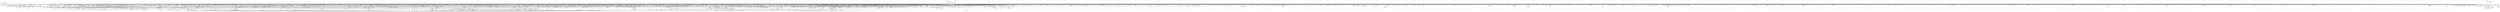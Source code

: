 digraph kerncollapsed {
    "lock_mnt_tree" [color="black"];
    "pfn_valid_2" [color="black"];
    "rb_first" [color="black"];
    "lazy_max_pages" [color="black"];
    "__mutex_add_waiter" [color="black"];
    "IS_ERR_OR_NULL_3" [color="black"];
    "hlist_del_init_4" [color="black"];
    "__raise_softirq_irqoff" [color="black"];
    "futex_q_lock" [color="black"];
    "first_online_pgdat" [color="black"];
    "mas_wr_store_setup" [color="black"];
    "mas_start" [color="black"];
    "__raw_spin_lock_irqsave_22" [color="black"];
    "fsnotify_perm.part.0" [color="black"];
    "hrtimer_cancel" [color="black"];
    "find_next_bit.constprop.0_6" [color="black"];
    "__timer_delete_sync" [color="black"];
    "__raw_spin_lock_64" [color="black"];
    "do_raw_spin_lock_16" [color="black"];
    "mas_wr_walk" [color="black"];
    "system_supports_tlb_range_1" [color="black"];
    "__irq_put_desc_unlock" [color="black"];
    "inode_io_list_move_locked" [color="black"];
    "__set_fixmap" [color="black"];
    "anon_vma_interval_tree_insert" [color="black"];
    "__task_rq_lock" [color="black"];
    "__raw_spin_unlock_irq_23" [color="black"];
    "klist_node_attached" [color="black"];
    "__kern_my_cpu_offset_37" [color="black"];
    "Indirect call13" [color="black"];
    "mas_leaf_max_gap" [color="black"];
    "queued_read_lock.constprop.0" [color="black"];
    "dec_rlimit_ucounts" [color="black"];
    "timerqueue_iterate_next" [color="black"];
    "Indirect call60" [color="black"];
    "Indirect call189" [color="black"];
    "__io_prep_linked_timeout" [color="black"];
    "mas_pop_node" [color="black"];
    "__raw_spin_unlock_irqrestore" [color="black"];
    "strcpy" [color="black"];
    "io_should_retry_thread" [color="black"];
    "Indirect call21" [color="black"];
    "__raw_spin_lock.constprop.0_2" [color="black"];
    "online_section_nr" [color="black"];
    "flush_tlb_mm" [color="black"];
    "__siphash_unaligned" [color="black"];
    "__raw_spin_lock_irqsave_1" [color="black"];
    "__raw_spin_lock_irq_34" [color="black"];
    "task_get_vl" [color="black"];
    "Indirect call63" [color="black"];
    "kernfs_leftmost_descendant" [color="black"];
    "mas_next_setup.constprop.0" [color="black"];
    "add_mm_rss_vec" [color="black"];
    "get_state_synchronize_rcu" [color="black"];
    "folio_mapped" [color="black"];
    "put_prev_task" [color="black"];
    "console_srcu_read_unlock" [color="black"];
    "__list_del_entry_1" [color="black"];
    "mte_thread_switch" [color="black"];
    "Indirect call25" [color="black"];
    "Indirect call55" [color="black"];
    "Indirect call163" [color="black"];
    "vmf_pte_changed" [color="black"];
    "pagefault_enable" [color="black"];
    "lowest_in_progress" [color="black"];
    "task_participate_group_stop" [color="black"];
    "srcu_funnel_exp_start" [color="black"];
    "arch_local_irq_restore_1" [color="black"];
    "fsnotify_compare_groups" [color="black"];
    "show_mem_node_skip" [color="black"];
    "Indirect call177" [color="black"];
    "mte_dead_walk" [color="black"];
    "__raw_spin_lock_irq_18" [color="black"];
    "mntget" [color="black"];
    "_atomic_dec_and_lock_irqsave" [color="black"];
    "Indirect call216" [color="black"];
    "__hrtimer_next_event_base.constprop.0" [color="black"];
    "task_ppid_nr" [color="black"];
    "Indirect call72" [color="black"];
    "io_cancel_req_match" [color="black"];
    "set_ptes.constprop.0.isra.0" [color="black"];
    "__clear_open_fd" [color="black"];
    "rcu_cblist_dequeue" [color="black"];
    "down_trylock" [color="black"];
    "list_move_tail" [color="black"];
    "set_ptes.constprop.0.isra.0_1" [color="black"];
    "try_to_unmap_flush_dirty" [color="black"];
    "set_page_dirty" [color="black"];
    "finish_wait" [color="black"];
    "arm64_kernel_unmapped_at_el0_2" [color="black"];
    "add_nr_running" [color="black"];
    "kmap_atomic_1" [color="black"];
    "__raw_spin_lock_54" [color="black"];
    "mapping_unmap_writable" [color="black"];
    "do_raw_spin_lock_47" [color="black"];
    "Indirect call205" [color="black"];
    "unmask_irq" [color="black"];
    "Indirect call85" [color="black"];
    "__bitmap_clear" [color="black"];
    "slab_want_init_on_free" [color="black"];
    "folio_mapped_1" [color="black"];
    "test_and_set_bit_lock.constprop.0" [color="black"];
    "__kern_my_cpu_offset_11" [color="black"];
    "jiffies_to_msecs" [color="black"];
    "__kern_my_cpu_offset_15" [color="black"];
    "compaction_zonelist_suitable" [color="black"];
    "dl_rq_of_se" [color="black"];
    "strncmp" [color="black"];
    "__raw_spin_unlock_irq.constprop.0_1" [color="black"];
    "__kern_my_cpu_offset_38" [color="black"];
    "__fsnotify_update_child_dentry_flags" [color="black"];
    "xas_find" [color="black"];
    "noop_dirty_folio" [color="black"];
    "clear_inode" [color="black"];
    "sk_error_report" [color="black"];
    "do_raw_spin_lock_43" [color="black"];
    "mod_zone_state" [color="black"];
    "init_timer_key" [color="black"];
    "__skb_zcopy_downgrade_managed" [color="black"];
    "io_poll_find.constprop.0" [color="black"];
    "dev_bus_name" [color="black"];
    "new_context" [color="black"];
    "ktime_get" [color="black"];
    "memblock_search" [color="black"];
    "xas_find_conflict" [color="black"];
    "chacha_permute" [color="black"];
    "task_fits_cpu" [color="black"];
    "mas_parent_type" [color="black"];
    "__raw_spin_lock_irqsave_51" [color="black"];
    "__mod_timer" [color="black"];
    "mas_set_split_parent.isra.0" [color="black"];
    "calc_delta_fair" [color="black"];
    "anon_vma_interval_tree_pre_update_vma" [color="black"];
    "fatal_signal_pending_4" [color="black"];
    "futex_get_value_locked" [color="black"];
    "_find_next_bit" [color="black"];
    "kthread_probe_data" [color="black"];
    "_find_last_bit" [color="black"];
    "get_work_pwq" [color="black"];
    "ttwu_do_activate.constprop.0" [color="black"];
    "__fdget_pos" [color="black"];
    "Indirect call95" [color="black"];
    "task_pid_vnr_1" [color="black"];
    "folio_trylock_4" [color="black"];
    "Indirect call54" [color="black"];
    "pgdat_balanced" [color="black"];
    "Indirect call136" [color="black"];
    "skb_zcopy" [color="black"];
    "percpu_counter_add_batch" [color="black"];
    "find_vma" [color="black"];
    "do_raw_spin_lock_64" [color="black"];
    "radix_tree_load_root" [color="black"];
    "invalid_folio_referenced_vma" [color="black"];
    "mas_find_setup.constprop.0" [color="black"];
    "is_cpu_allowed" [color="black"];
    "_prb_read_valid" [color="black"];
    "drain_pages" [color="black"];
    "hlist_bl_unlock" [color="black"];
    "__percpu_add_case_32_8" [color="black"];
    "page_ref_inc_2" [color="black"];
    "enqueue_hrtimer.constprop.0" [color="black"];
    "__cmpxchg_case_mb_32_8" [color="black"];
    "dev_nit_active" [color="black"];
    "__d_instantiate" [color="black"];
    "io_wq_worker_running" [color="black"];
    "vma_address" [color="black"];
    "__dev_pm_qos_resume_latency" [color="black"];
    "pfn_is_map_memory" [color="black"];
    "proto_memory_pcpu_drain" [color="black"];
    "vma_interval_tree_augment_propagate" [color="black"];
    "zone_reclaimable_pages" [color="black"];
    "do_raw_spin_lock" [color="black"];
    "__raw_spin_lock_irqsave_12" [color="black"];
    "xas_error.isra.0_1" [color="black"];
    "fsnotify_put_sb_connectors" [color="black"];
    "__cmpxchg_case_64" [color="black"];
    "mab_calc_split" [color="black"];
    "__raw_spin_lock_irqsave.constprop.0_8" [color="black"];
    "__mod_zone_page_state" [color="black"];
    "Indirect call23" [color="black"];
    "fast_dput" [color="black"];
    "__kern_my_cpu_offset_67" [color="black"];
    "__raw_spin_lock_irqsave_39" [color="black"];
    "pfn_valid_1" [color="black"];
    "llist_add_batch" [color="black"];
    "__raw_spin_unlock_irq_28" [color="black"];
    "count_vm_events_1" [color="black"];
    "__printk_safe_exit" [color="black"];
    "Indirect call126" [color="black"];
    "backing_file_real_path" [color="black"];
    "Indirect call62" [color="black"];
    "attach_pid" [color="black"];
    "prepare_to_wait" [color="black"];
    "Indirect call132" [color="black"];
    "__rb_insert_augmented" [color="black"];
    "__futex_queue" [color="black"];
    "copy_from_kernel_nofault_allowed" [color="black"];
    "mas_next_slot" [color="black"];
    "percpu_ref_get_many" [color="black"];
    "siginfo_layout" [color="black"];
    "notifier_call_chain" [color="black"];
    "console_srcu_read_lock" [color="black"];
    "Indirect call92" [color="black"];
    "Indirect call179" [color="black"];
    "do_raw_spin_lock_32" [color="black"];
    "io_wq_work_match_item" [color="black"];
    "exit_rcu" [color="black"];
    "do_raw_spin_lock_10" [color="black"];
    "arch_local_irq_save_1" [color="black"];
    "allow_write_access" [color="black"];
    "copyin" [color="black"];
    "kernfs_get" [color="black"];
    "d_find_any_alias" [color="black"];
    "arch_local_irq_restore_3" [color="black"];
    "__raw_spin_unlock_irq_3" [color="black"];
    "____core____" [color="kernel"];
    "posix_cputimers_group_init" [color="black"];
    "__raw_spin_unlock_irq_11" [color="black"];
    "__lock_parent" [color="black"];
    "pagefault_enable_1" [color="black"];
    "__raw_spin_lock_irq_21" [color="black"];
    "fragmentation_index" [color="black"];
    "__irq_get_desc_lock" [color="black"];
    "do_raw_spin_lock_87" [color="black"];
    "__kern_my_cpu_offset_89" [color="black"];
    "csum_partial" [color="black"];
    "try_to_take_rt_mutex" [color="black"];
    "ma_data_end" [color="black"];
    "data_check_size" [color="black"];
    "put_unused_fd" [color="black"];
    "Indirect call3" [color="black"];
    "pte_to_swp_entry_2" [color="black"];
    "__percpu_add_case_32_1" [color="black"];
    "__do_once_start" [color="black"];
    "cpudl_heapify" [color="black"];
    "tlb_flush_1" [color="black"];
    "__skb_checksum" [color="black"];
    "access_ok_2" [color="black"];
    "do_raw_spin_lock_38" [color="black"];
    "to_kthread" [color="black"];
    "group_close_release" [color="black"];
    "rcu_segcblist_ready_cbs" [color="black"];
    "Indirect call7" [color="black"];
    "__cmpxchg_case_mb_32_5" [color="black"];
    "io_wq_get_acct" [color="black"];
    "clear_siginfo" [color="black"];
    "__mod_lruvec_state" [color="black"];
    "Indirect call124" [color="black"];
    "cpumask_empty_3" [color="black"];
    "page_ref_dec_and_test" [color="black"];
    "sock_rfree" [color="black"];
    "do_raw_spin_lock_8" [color="black"];
    "Indirect call102" [color="black"];
    "ktime_get_real_ts64" [color="black"];
    "rcu_dynticks_snap" [color="black"];
    "__mnt_drop_write_file" [color="black"];
    "__reuseport_detach_closed_sock" [color="black"];
    "Indirect call130" [color="black"];
    "tlb_flush_mmu_tlbonly" [color="black"];
    "local_cpu_stop" [color="black"];
    "data_push_tail" [color="black"];
    "security_sock_rcv_skb" [color="black"];
    "__kern_my_cpu_offset_21" [color="black"];
    "set_pfnblock_flags_mask" [color="black"];
    "ktime_get_real_seconds" [color="black"];
    "__cmpwait_case_32_3" [color="black"];
    "stackinfo_on_stack" [color="black"];
    "__sw_hweight32" [color="black"];
    "arch_irq_work_raise" [color="black"];
    "do_raw_spin_lock_15" [color="black"];
    "audit_serial" [color="black"];
    "system_supports_mte_1" [color="black"];
    "rseq_migrate" [color="black"];
    "__raw_spin_unlock_irqrestore_6" [color="black"];
    "tag_clear_highpage" [color="black"];
    "tlb_gather_mmu_fullmm" [color="black"];
    "global_dirtyable_memory" [color="black"];
    "arch_timer_evtstrm_available" [color="black"];
    "pcpu_chunk_slot" [color="black"];
    "queued_write_lock.constprop.0_1" [color="black"];
    "check_preempt_curr_dl" [color="black"];
    "Indirect call173" [color="black"];
    "__kern_my_cpu_offset_18" [color="black"];
    "__mutex_trylock_common" [color="black"];
    "folio_nr_pages_4" [color="black"];
    "get_mm_exe_file" [color="black"];
    "arch_send_call_function_single_ipi" [color="black"];
    "do_raw_spin_lock_26" [color="black"];
    "touch_atime" [color="black"];
    "test_ti_thread_flag_7" [color="black"];
    "mapping_shrinkable_2" [color="black"];
    "Indirect call99" [color="black"];
    "io_wq_exit_start" [color="black"];
    "Indirect call68" [color="black"];
    "wake_up_klogd" [color="black"];
    "audit_string_contains_control" [color="black"];
    "inode_to_bdi" [color="black"];
    "__count_vm_events_1" [color="black"];
    "mas_wr_node_walk" [color="black"];
    "mas_state_walk" [color="black"];
    "crng_make_state" [color="black"];
    "do_raw_spin_lock_65" [color="black"];
    "folio_size" [color="black"];
    "Indirect call152" [color="black"];
    "task_rq_unlock" [color="black"];
    "kernfs_release_file.part.0.isra.0" [color="black"];
    "kmalloc_slab" [color="black"];
    "__raw_spin_unlock_irq_35" [color="black"];
    "arch_local_irq_enable_2" [color="black"];
    "__percpu_add_case_64" [color="black"];
    "capacity_of" [color="black"];
    "fpsimd_thread_switch" [color="black"];
    "__raw_spin_lock_23" [color="black"];
    "__add_wait_queue" [color="black"];
    "__raw_spin_lock_irqsave_44" [color="black"];
    "dcache_clean_pou" [color="black"];
    "generic_exec_single" [color="black"];
    "irq_chip_retrigger_hierarchy" [color="black"];
    "sync_exp_work_done" [color="black"];
    "fatal_signal_pending_3" [color="black"];
    "copy_user_highpage" [color="black"];
    "rb_prev" [color="black"];
    "Indirect call133" [color="black"];
    "get_arm64_ftr_reg" [color="black"];
    "__lock_timer" [color="black"];
    "__raw_spin_unlock_irq_6" [color="black"];
    "__init_rwsem" [color="black"];
    "lockref_put_or_lock" [color="black"];
    "Indirect call30" [color="black"];
    "list_del_init_3" [color="black"];
    "mnt_get_count" [color="black"];
    "do_raw_spin_lock_86" [color="black"];
    "__sk_mem_reclaim" [color="black"];
    "io_fill_cqe_aux" [color="black"];
    "do_raw_spin_lock_33" [color="black"];
    "Indirect call153" [color="black"];
    "__remove_shared_vm_struct.constprop.0" [color="black"];
    "csum_partial_ext" [color="black"];
    "queued_read_lock_slowpath" [color="black"];
    "post_init_entity_util_avg" [color="black"];
    "folio_mapped_2" [color="black"];
    "arch_local_irq_restore" [color="black"];
    "page_ref_inc_4" [color="black"];
    "task_sigpending_1" [color="black"];
    "do_raw_spin_lock_60" [color="black"];
    "do_raw_spin_lock.constprop.0_13" [color="black"];
    "Indirect call209" [color="black"];
    "__pfn_to_section" [color="black"];
    "Indirect call106" [color="black"];
    "io_timeout_extract" [color="black"];
    "user_disable_single_step" [color="black"];
    "has_managed_dma" [color="black"];
    "__cmpxchg_case_mb_64_6" [color="black"];
    "find_next_bit.constprop.0_11" [color="black"];
    "prb_next_seq" [color="black"];
    "folio_isolate_lru" [color="black"];
    "pcpu_post_unmap_tlb_flush" [color="black"];
    "maybe_mkwrite.isra.0" [color="black"];
    "arch_teardown_dma_ops" [color="black"];
    "__cmpxchg_case_mb_32_2" [color="black"];
    "cpu_util.constprop.0" [color="black"];
    "exit_task_stack_account" [color="black"];
    "iterate_dir" [color="black"];
    "Indirect call104" [color="black"];
    "find_next_bit.constprop.0_8" [color="black"];
    "need_seqretry" [color="black"];
    "__kern_my_cpu_offset_61" [color="black"];
    "_double_lock_balance" [color="black"];
    "first_zones_zonelist_1" [color="black"];
    "Indirect call38" [color="black"];
    "migrate_disable" [color="black"];
    "__wait_on_bit" [color="black"];
    "io_wq_hash_work" [color="black"];
    "__wake_up_parent" [color="black"];
    "cpumask_next_and" [color="black"];
    "rcu_seq_start" [color="black"];
    "Indirect call188" [color="black"];
    "__kern_my_cpu_offset_91" [color="black"];
    "Indirect call101" [color="black"];
    "skb_tailroom_2" [color="black"];
    "init_multi_vma_prep" [color="black"];
    "do_raw_spin_lock_93" [color="black"];
    "will_become_orphaned_pgrp" [color="black"];
    "Indirect call175" [color="black"];
    "signal_pending_11" [color="black"];
    "Indirect call139" [color="black"];
    "__kern_my_cpu_offset_70" [color="black"];
    "dl_bw_of" [color="black"];
    "folio_nr_pages_1" [color="black"];
    "task_pid_vnr" [color="black"];
    "Indirect call162" [color="black"];
    "__xchg_case_mb_32.constprop.0" [color="black"];
    "__raw_spin_lock_irqsave_6" [color="black"];
    "__cmpxchg_case_mb_64_4" [color="black"];
    "select_collect" [color="black"];
    "do_raw_spin_lock_11" [color="black"];
    "slab_want_init_on_alloc" [color="black"];
    "__printk_cpu_sync_try_get" [color="black"];
    "Indirect call2" [color="black"];
    "move_queued_task.constprop.0" [color="black"];
    "_atomic_dec_and_lock" [color="black"];
    "__wake_up_common_lock" [color="black"];
    "find_next_bit_13" [color="black"];
    "mas_bulk_rebalance" [color="black"];
    "pid_nr_ns" [color="black"];
    "__raw_write_lock_irq" [color="black"];
    "get_state_synchronize_rcu_full" [color="black"];
    "kthread_should_stop" [color="black"];
    "mas_allocated.isra.0" [color="black"];
    "get_task_mm" [color="black"];
    "extract_entropy.constprop.0" [color="black"];
    "__cmpxchg_case_acq_32.constprop.0_7" [color="black"];
    "_find_next_zero_bit" [color="black"];
    "do_raw_spin_lock_72" [color="black"];
    "group_classify" [color="black"];
    "pcpu_block_update_hint_alloc" [color="black"];
    "__list_del_entry_2" [color="black"];
    "security_audit_rule_match" [color="black"];
    "dev_driver_string" [color="black"];
    "d_find_alias" [color="black"];
    "override_creds" [color="black"];
    "fsnotify_handle_inode_event.isra.0" [color="black"];
    "Indirect call158" [color="black"];
    "arch_local_irq_restore_2" [color="black"];
    "Indirect call202" [color="black"];
    "redirty_tail_locked" [color="black"];
    "Indirect call207" [color="black"];
    "smp_call_function_single" [color="black"];
    "do_raw_spin_lock_29" [color="black"];
    "jiffies_to_usecs" [color="black"];
    "Indirect call111" [color="black"];
    "rcu_is_cpu_rrupt_from_idle" [color="black"];
    "io_poll_get_ownership" [color="black"];
    "Indirect call196" [color="black"];
    "cpumask_first" [color="black"];
    "__raw_spin_lock_21" [color="black"];
    "workingset_activation" [color="black"];
    "mab_mas_cp" [color="black"];
    "__wb_update_bandwidth.constprop.0" [color="black"];
    "call_on_irq_stack" [color="black"];
    "find_next_bit.constprop.0_14" [color="black"];
    "find_next_bit.constprop.0_5" [color="black"];
    "count_vm_events_2" [color="black"];
    "__delay" [color="black"];
    "folio_nr_pages_3" [color="black"];
    "d_path" [color="black"];
    "sock_flag_1" [color="black"];
    "__raw_spin_lock_irq_25" [color="black"];
    "lru_note_cost" [color="black"];
    "virt_to_folio" [color="black"];
    "__next_zones_zonelist" [color="black"];
    "rcu_segcblist_entrain" [color="black"];
    "page_vma_mapped_walk_done" [color="black"];
    "xas_clear_mark" [color="black"];
    "copy_fd_bitmaps" [color="black"];
    "do_raw_spin_lock_48" [color="black"];
    "__raw_spin_lock_irq_23" [color="black"];
    "__raw_spin_lock_irqsave.constprop.0_2" [color="black"];
    "test_ti_thread_flag_19" [color="black"];
    "Indirect call26" [color="black"];
    "do_raw_spin_lock_35" [color="black"];
    "task_join_group_stop" [color="black"];
    "do_raw_spin_lock_1" [color="black"];
    "__irq_domain_activate_irq" [color="black"];
    "mte_update_sctlr_user" [color="black"];
    "prepend_char" [color="black"];
    "rcu_segcblist_move_seglen" [color="black"];
    "do_raw_spin_lock_6" [color="black"];
    "do_raw_spin_lock_69" [color="black"];
    "_get_random_bytes" [color="black"];
    "post_ttbr_update_workaround" [color="black"];
    "inode_io_list_del" [color="black"];
    "__arch_copy_to_user" [color="black"];
    "ldsem_down_read_trylock" [color="black"];
    "__raw_spin_unlock_irq_25" [color="black"];
    "Indirect call11" [color="black"];
    "__raw_spin_unlock_irq_21" [color="black"];
    "rcu_gp_is_expedited" [color="black"];
    "Indirect call211" [color="black"];
    "__raw_spin_lock_bh.constprop.0_5" [color="black"];
    "__try_to_del_timer_sync" [color="black"];
    "desc_read" [color="black"];
    "move_linked_works" [color="black"];
    "pcpu_unit_page_offset" [color="black"];
    "clear_ti_thread_flag_5" [color="black"];
    "kernel_init_pages" [color="black"];
    "do_raw_spin_lock_25" [color="black"];
    "__remove_inode_hash" [color="black"];
    "rcu_segcblist_advance" [color="black"];
    "try_grab_page" [color="black"];
    "tlb_flush" [color="black"];
    "folio_total_mapcount" [color="black"];
    "Indirect call40" [color="black"];
    "wb_io_lists_depopulated" [color="black"];
    "__raw_spin_lock_18" [color="black"];
    "Indirect call88" [color="black"];
    "find_mergeable_anon_vma" [color="black"];
    "security_secid_to_secctx" [color="black"];
    "find_worker_executing_work" [color="black"];
    "find_next_bit_10" [color="black"];
    "security_inode_init_security_anon" [color="black"];
    "do_raw_spin_lock_14" [color="black"];
    "Indirect call46" [color="black"];
    "console_is_usable" [color="black"];
    "__cmpxchg_case_mb_32_13" [color="black"];
    "Indirect call22" [color="black"];
    "list_del_4" [color="black"];
    "__raw_read_lock_irqsave.constprop.0_1" [color="black"];
    "__kern_my_cpu_offset_56" [color="black"];
    "get_file_1" [color="black"];
    "vma_last_pgoff" [color="black"];
    "do_raw_spin_lock_45" [color="black"];
    "__raw_spin_lock_41" [color="black"];
    "__d_drop" [color="black"];
    "tty_ldisc_close" [color="black"];
    "__raw_spin_lock_irqsave_21" [color="black"];
    "__cmpxchg_case_acq_32.constprop.0" [color="black"];
    "select_collect2" [color="black"];
    "hrtimer_active" [color="black"];
    "skb_zcopy_downgrade_managed" [color="black"];
    "Indirect call204" [color="black"];
    "Indirect call43" [color="black"];
    "csum_block_add_ext" [color="black"];
    "Indirect call206" [color="black"];
    "__raw_spin_unlock_irq_38" [color="black"];
    "__raw_spin_lock_irqsave_11" [color="black"];
    "do_raw_spin_lock_24" [color="black"];
    "other_cpu_in_panic" [color="black"];
    "Indirect call82" [color="black"];
    "tlb_remove_table_smp_sync" [color="black"];
    "_compound_head_5" [color="black"];
    "mas_rewalk_if_dead" [color="black"];
    "hrtimer_forward" [color="black"];
    "Indirect call178" [color="black"];
    "update_misfit_status" [color="black"];
    "rcu_gp_is_normal" [color="black"];
    "xas_start" [color="black"];
    "Indirect call89" [color="black"];
    "xas_reload" [color="black"];
    "mutex_can_spin_on_owner" [color="black"];
    "cpu_clock_sample_group" [color="black"];
    "irq_disable" [color="black"];
    "get_next_ino" [color="black"];
    "Indirect call199" [color="black"];
    "__bitmap_and" [color="black"];
    "zone_watermark_ok" [color="black"];
    "tty_ldisc_open" [color="black"];
    "Indirect call27" [color="black"];
    "__raw_spin_unlock_irqrestore_5" [color="black"];
    "__raw_spin_lock_irqsave.constprop.0_7" [color="black"];
    "mas_update_gap" [color="black"];
    "__skb_set_length_1" [color="black"];
    "__rb_erase_color" [color="black"];
    "update_cfs_rq_load_avg.isra.0" [color="black"];
    "do_raw_spin_lock.constprop.0_14" [color="black"];
    "blake2s.constprop.0" [color="black"];
    "__kern_my_cpu_offset_133" [color="black"];
    "pud_clear_huge" [color="black"];
    "__srcu_read_lock" [color="black"];
    "propagate_mount_unlock" [color="black"];
    "inc_rlimit_ucounts" [color="black"];
    "__kern_my_cpu_offset_78" [color="black"];
    "__raw_spin_lock_34" [color="black"];
    "__kern_my_cpu_offset_28" [color="black"];
    "__raw_spin_unlock_irqrestore_8" [color="black"];
    "anon_vma_interval_tree_remove" [color="black"];
    "rt_mutex_setprio" [color="black"];
    "zone_watermark_fast.constprop.0" [color="black"];
    "folio_order" [color="black"];
    "Indirect call214" [color="black"];
    "do_raw_spin_lock_34" [color="black"];
    "__pi_strcmp" [color="black"];
    "reusable_anon_vma" [color="black"];
    "__raw_read_lock.constprop.0_5" [color="black"];
    "io_poll_mark_cancelled" [color="black"];
    "desc_make_reusable" [color="black"];
    "can_set_direct_map" [color="black"];
    "cpupri_set" [color="black"];
    "task_sched_runtime" [color="black"];
    "tick_get_wakeup_device" [color="black"];
    "rb_erase_cached.isra.0" [color="black"];
    "add_wait_queue" [color="black"];
    "__raw_spin_unlock_irqrestore_33" [color="black"];
    "mas_find_child" [color="black"];
    "sme_save_state" [color="black"];
    "_mix_pool_bytes" [color="black"];
    "__pi_memcmp" [color="black"];
    "irq_domain_activate_irq" [color="black"];
    "__cmpxchg_case_mb_64_1" [color="black"];
    "__f_unlock_pos" [color="black"];
    "tlb_flush_mmu_tlbonly_1" [color="black"];
    "mas_safe_min" [color="black"];
    "xas_next_entry.constprop.0" [color="black"];
    "drain_pages_zone" [color="black"];
    "__raw_spin_lock_27" [color="black"];
    "__raw_read_unlock.constprop.0" [color="black"];
    "cpumask_and" [color="black"];
    "change_page_range" [color="black"];
    "strscpy" [color="black"];
    "page_move_anon_rmap" [color="black"];
    "__bitmap_intersects" [color="black"];
    "rcu_seq_end_1" [color="black"];
    "page_ref_dec_and_test_2" [color="black"];
    "io_cancel_task_cb" [color="black"];
    "__kern_my_cpu_offset_29" [color="black"];
    "__kern_my_cpu_offset_52" [color="black"];
    "io_is_timeout_noseq" [color="black"];
    "posix_cpu_timers_exit" [color="black"];
    "cd_forget" [color="black"];
    "Indirect call148" [color="black"];
    "get_work_pool" [color="black"];
    "vma_needs_dirty_tracking" [color="black"];
    "percpu_counter_set" [color="black"];
    "mmgrab_2" [color="black"];
    "anon_vma_interval_tree_post_update_vma" [color="black"];
    "update_blocked_averages" [color="black"];
    "Indirect call49" [color="black"];
    "__rpm_get_callback" [color="black"];
    "Indirect call181" [color="black"];
    "get_new_cred" [color="black"];
    "do_raw_spin_lock_42" [color="black"];
    "_compound_head_13" [color="black"];
    "__xchg_case_mb_64.constprop.0_3" [color="black"];
    "cpu_timer_task_rcu" [color="black"];
    "__raw_spin_lock_22" [color="black"];
    "__raw_spin_unlock_irq_29" [color="black"];
    "lookup_mountpoint" [color="black"];
    "prep_compound_page" [color="black"];
    "Indirect call143" [color="black"];
    "sync_icache_aliases" [color="black"];
    "get_ucounts_or_wrap" [color="black"];
    "mab_no_null_split" [color="black"];
    "io_wq_cancel_pending_work" [color="black"];
    "ma_slots" [color="black"];
    "mas_prev_range" [color="black"];
    "kill_super_notify" [color="black"];
    "Indirect call137" [color="black"];
    "kobj_child_ns_ops" [color="black"];
    "__raw_spin_lock_irq_41" [color="black"];
    "sock_flag_3" [color="black"];
    "xas_set_order.part.0" [color="black"];
    "find_vmap_area" [color="black"];
    "__mnt_drop_write" [color="black"];
    "arm64_kernel_unmapped_at_el0_3" [color="black"];
    "__disable_irq" [color="black"];
    "__flush_tlb_page_nosync" [color="black"];
    "vm_stat_account" [color="black"];
    "mte_dead_leaves.constprop.0" [color="black"];
    "local_bh_disable" [color="black"];
    "__irq_startup" [color="black"];
    "do_raw_spin_lock_85" [color="black"];
    "pmd_install" [color="black"];
    "del_page_from_free_list" [color="black"];
    "__wake_up_common" [color="black"];
    "__posix_timers_find" [color="black"];
    "hlist_del_init" [color="black"];
    "__pageblock_pfn_to_page" [color="black"];
    "Indirect call32" [color="black"];
    "vma_interval_tree_iter_next" [color="black"];
    "find_next_bit_6" [color="black"];
    "Indirect call79" [color="black"];
    "system_supports_address_auth_1" [color="black"];
    "security_release_secctx" [color="black"];
    "list_del_init_2" [color="black"];
    "d_ancestor" [color="black"];
    "Indirect call37" [color="black"];
    "fsnotify_file" [color="black"];
    "pm_runtime_get_noresume" [color="black"];
    "__raw_spin_lock_irq_6" [color="black"];
    "__raw_spin_lock_irq_17" [color="black"];
    "sibling_imbalance.isra.0" [color="black"];
    "mte_copy_page_tags" [color="black"];
    "netdev_start_xmit" [color="black"];
    "__put_cpu_fpsimd_context" [color="black"];
    "do_raw_spin_lock_28" [color="black"];
    "ihold" [color="black"];
    "freezing" [color="black"];
    "Indirect call201" [color="black"];
    "Indirect call65" [color="black"];
    "irq_work_single" [color="black"];
    "io_cqe_cache_refill" [color="black"];
    "pcpu_update_empty_pages" [color="black"];
    "__raw_spin_unlock_irq_37" [color="black"];
    "xas_retry" [color="black"];
    "cpumask_first_and" [color="black"];
    "pagefault_enable_2" [color="black"];
    "__get_cpu_fpsimd_context" [color="black"];
    "hrtimer_start_range_ns" [color="black"];
    "console_trylock" [color="black"];
    "prb_first_valid_seq" [color="black"];
    "vma_interval_tree_remove" [color="black"];
    "thread_group_cputime" [color="black"];
    "xa_load" [color="black"];
    "folio_mapping" [color="black"];
    "wp_page_reuse" [color="black"];
    "fsnotify_free_mark" [color="black"];
    "sub_rq_bw.isra.0" [color="black"];
    "steal_suitable_fallback" [color="black"];
    "filemap_release_folio" [color="black"];
    "resched_curr" [color="black"];
    "__raw_spin_lock_irqsave.constprop.0_1" [color="black"];
    "__note_gp_changes" [color="black"];
    "__cmpxchg_case_acq_32.constprop.0_4" [color="black"];
    "simple_xattr_space" [color="black"];
    "Indirect call113" [color="black"];
    "device_match_devt" [color="black"];
    "xas_init_marks" [color="black"];
    "d_shrink_del" [color="black"];
    "timer_wait_running" [color="black"];
    "super_wake" [color="black"];
    "fasync_insert_entry" [color="black"];
    "Indirect call98" [color="black"];
    "efi_reboot" [color="black"];
    "xas_pause" [color="black"];
    "sched_ttwu_pending" [color="black"];
    "min_deadline_cb_rotate" [color="black"];
    "put_filesystem" [color="black"];
    "lru_note_cost_refault" [color="black"];
    "qdisc_qstats_cpu_qlen_dec" [color="black"];
    "no_blink" [color="black"];
    "__preempt_count_sub" [color="black"];
    "Indirect call160" [color="black"];
    "timer_delete_sync" [color="black"];
    "io_poll_remove_entries" [color="black"];
    "raw_spin_rq_unlock_irqrestore" [color="black"];
    "read_seqbegin.constprop.0" [color="black"];
    "Indirect call56" [color="black"];
    "__audit_uring_entry" [color="black"];
    "req_set_fail_4" [color="black"];
    "signal_pending" [color="black"];
    "data_alloc" [color="black"];
    "vm_unacct_memory_1" [color="black"];
    "Indirect call78" [color="black"];
    "inode_cgwb_move_to_attached" [color="black"];
    "__cmpxchg_case_acq_32_1" [color="black"];
    "remove_wait_queue" [color="black"];
    "mnt_add_count" [color="black"];
    "__to_kthread" [color="black"];
    "__acct_reclaim_writeback" [color="black"];
    "wake_all_kswapds" [color="black"];
    "pmd_offset.isra.0_1" [color="black"];
    "__raw_spin_lock_31" [color="black"];
    "file_ns_capable" [color="black"];
    "sane_fdtable_size" [color="black"];
    "kthread_is_per_cpu" [color="black"];
    "__raw_spin_lock_46" [color="black"];
    "__raw_spin_trylock_1" [color="black"];
    "inode_lru_list_del" [color="black"];
    "__raw_spin_lock_irqsave_4" [color="black"];
    "fsnotify_detach_connector_from_object" [color="black"];
    "set_pageblock_migratetype" [color="black"];
    "__dev_fwnode" [color="black"];
    "strchr" [color="black"];
    "tcp_get_info_chrono_stats" [color="black"];
    "__flow_hash_from_keys" [color="black"];
    "kmsg_dump" [color="black"];
    "__reuseport_detach_sock.isra.0" [color="black"];
    "percpu_ref_put_many" [color="black"];
    "call_function_single_prep_ipi" [color="black"];
    "cpu_clock_sample" [color="black"];
    "Indirect call192" [color="black"];
    "lru_deactivate_fn" [color="black"];
    "clear_ti_thread_flag_1" [color="black"];
    "forward_timer_base" [color="black"];
    "internal_add_timer" [color="black"];
    "flush_signal_handlers" [color="black"];
    "update_min_vruntime" [color="black"];
    "wb_stat_error" [color="black"];
    "Indirect call41" [color="black"];
    "find_task_by_pid_ns" [color="black"];
    "Indirect call76" [color="black"];
    "list_lru_del" [color="black"];
    "__io_acct_run_queue" [color="black"];
    "do_raw_spin_lock_73" [color="black"];
    "enqueue_pushable_dl_task" [color="black"];
    "zone_page_state_add" [color="black"];
    "ptrauth_keys_install_user" [color="black"];
    "Indirect call198" [color="black"];
    "tick_get_device" [color="black"];
    "do_raw_spin_lock_9" [color="black"];
    "dget" [color="black"];
    "skb_zcopy_clear" [color="black"];
    "__kern_my_cpu_offset_71" [color="black"];
    "folio_account_cleaned" [color="black"];
    "Indirect call183" [color="black"];
    "activate_task" [color="black"];
    "dl_set_overload.part.0" [color="black"];
    "__cmpxchg_case_mb_64_2" [color="black"];
    "list_del_1" [color="black"];
    "move_freepages_block" [color="black"];
    "__local_bh_enable_ip" [color="black"];
    "find_busiest_group" [color="black"];
    "__raw_spin_unlock_irq" [color="black"];
    "skb_flow_get_icmp_tci" [color="black"];
    "skb_cloned" [color="black"];
    "skb_may_tx_timestamp.part.0" [color="black"];
    "min_deadline_cb_propagate" [color="black"];
    "do_raw_spin_lock_12" [color="black"];
    "do_softirq" [color="black"];
    "rcu_segcblist_accelerate" [color="black"];
    "take_dentry_name_snapshot" [color="black"];
    "kernfs_root" [color="black"];
    "__lock_task_sighand" [color="black"];
    "retain_dentry" [color="black"];
    "do_raw_spin_lock_80" [color="black"];
    "set_secondary_fwnode" [color="black"];
    "__fsnotify_recalc_mask" [color="black"];
    "atomic_notifier_call_chain" [color="black"];
    "copy_from_kernel_nofault" [color="black"];
    "Indirect call122" [color="black"];
    "split_page" [color="black"];
    "mas_push_data" [color="black"];
    "percpu_ref_noop_confirm_switch" [color="black"];
    "group_open_release" [color="black"];
    "io_cqring_wake" [color="black"];
    "Indirect call200" [color="black"];
    "flush_tlb_batched_pending" [color="black"];
    "____do_softirq" [color="black"];
    "Indirect call107" [color="black"];
    "__raw_spin_lock_irq.constprop.0_1" [color="black"];
    "plist_del" [color="black"];
    "Indirect call105" [color="black"];
    "compact_lock_irqsave" [color="black"];
    "netlink_has_listeners" [color="black"];
    "isolation_suitable.isra.0" [color="black"];
    "rcu_seq_end" [color="black"];
    "arch_local_irq_save_8" [color="black"];
    "ptep_clear_flush" [color="black"];
    "__remove_hrtimer" [color="black"];
    "copy_to_user_page" [color="black"];
    "detach_if_pending" [color="black"];
    "__cmpxchg_case_acq_32.constprop.0_20" [color="black"];
    "sched_post_fork" [color="black"];
    "mm_counter" [color="black"];
    "__cmpxchg_case_acq_32_2" [color="black"];
    "cpu_online_3" [color="black"];
    "__wake_up_klogd.part.0" [color="black"];
    "d_instantiate" [color="black"];
    "set_next_entity" [color="black"];
    "__update_min_deadline" [color="black"];
    "inc_tlb_flush_pending" [color="black"];
    "update_load_avg" [color="black"];
    "get_random_bytes" [color="black"];
    "__update_load_avg_cfs_rq" [color="black"];
    "__raw_spin_trylock_4" [color="black"];
    "do_raw_spin_lock_52" [color="black"];
    "pcpu_chunk_populated" [color="black"];
    "Indirect call52" [color="black"];
    "__raw_write_lock_irq.constprop.0" [color="black"];
    "__xas_next" [color="black"];
    "dl_bw_cpus" [color="black"];
    "task_clear_jobctl_pending" [color="black"];
    "skip_atoi" [color="black"];
    "folio_unlock" [color="black"];
    "__balance_callbacks" [color="black"];
    "memmove" [color="black"];
    "__raw_spin_lock_20" [color="black"];
    "Indirect call45" [color="black"];
    "bstats_update" [color="black"];
    "__disable_irq_nosync" [color="black"];
    "init_completion" [color="black"];
    "irq_get_irq_data" [color="black"];
    "dequeue_load_avg" [color="black"];
    "Indirect call180" [color="black"];
    "__prepare_to_swait" [color="black"];
    "do_raw_spin_lock_51" [color="black"];
    "__wb_writeout_add" [color="black"];
    "find_vma_prev" [color="black"];
    "__raw_spin_lock_irqsave_42" [color="black"];
    "req_set_fail_3" [color="black"];
    "futex_top_waiter" [color="black"];
    "d_shrink_add" [color="black"];
    "io_run_local_work_continue" [color="black"];
    "Indirect call14" [color="black"];
    "__dl_update" [color="black"];
    "ktime_get_coarse_real_ts64" [color="black"];
    "__mnt_want_write_file" [color="black"];
    "rcu_jiffies_till_stall_check" [color="black"];
    "get_cpu_fpsimd_context" [color="black"];
    "__raw_spin_unlock_irqrestore_21" [color="black"];
    "mas_store_prealloc.part.0" [color="black"];
    "Indirect call184" [color="black"];
    "sched_clock_noinstr" [color="black"];
    "radix_tree_iter_tag_clear" [color="black"];
    "pagefault_disable" [color="black"];
    "__io_put_kbuf_list" [color="black"];
    "__raw_spin_lock_52" [color="black"];
    "find_alive_thread.isra.0" [color="black"];
    "number" [color="black"];
    "_prb_commit" [color="black"];
    "task_will_free_mem" [color="black"];
    "mab_shift_right" [color="black"];
    "virt_to_slab" [color="black"];
    "__percpu_add_case_64.constprop.0" [color="black"];
    "rcu_seq_snap" [color="black"];
    "Indirect call10" [color="black"];
    "pcpu_free_area.isra.0" [color="black"];
    "__cmpxchg_case_mb_64_7" [color="black"];
    "mas_adopt_children.isra.0" [color="black"];
    "find_next_bit.constprop.0_1" [color="black"];
    "llist_reverse_order" [color="black"];
    "task_set_jobctl_pending" [color="black"];
    "page_try_share_anon_rmap" [color="black"];
    "Indirect call166" [color="black"];
    "wants_signal" [color="black"];
    "irq_work_queue" [color="black"];
    "oom_badness" [color="black"];
    "Indirect call94" [color="black"];
    "update_sd_lb_stats" [color="black"];
    "kill_device" [color="black"];
    "finish_swait" [color="black"];
    "__skb_set_length" [color="black"];
    "__kern_my_cpu_offset_50" [color="black"];
    "kobj_ns_ops" [color="black"];
    "this_cpu_has_cap" [color="black"];
    "Indirect call42" [color="black"];
    "timespec64_equal" [color="black"];
    "qdisc_qstats_cpu_backlog_dec" [color="black"];
    "Indirect call53" [color="black"];
    "Indirect call103" [color="black"];
    "mast_fill_bnode" [color="black"];
    "set_cpu_online" [color="black"];
    "mmgrab_1" [color="black"];
    "fatal_signal_pending_5" [color="black"];
    "Indirect call69" [color="black"];
    "Indirect call190" [color="black"];
    "find_first_bit_4" [color="black"];
    "lru_deactivate_file_fn" [color="black"];
    "security_file_set_fowner" [color="black"];
    "kthread_data" [color="black"];
    "find_lock_task_mm" [color="black"];
    "device_links_read_lock" [color="black"];
    "xas_result" [color="black"];
    "Indirect call58" [color="black"];
    "Indirect call142" [color="black"];
    "is_subdir" [color="black"];
    "find_next_bit_8" [color="black"];
    "Indirect call128" [color="black"];
    "pm_ops_is_empty" [color="black"];
    "__enqueue_entity" [color="black"];
    "__raw_spin_unlock_irq_4" [color="black"];
    "__nr_to_section" [color="black"];
    "netlink_unlock_table" [color="black"];
    "__anon_vma_interval_tree_augment_rotate" [color="black"];
    "update_newidle_cost" [color="black"];
    "Indirect call131" [color="black"];
    "files_lookup_fd_raw" [color="black"];
    "futex_hb_waiters_dec" [color="black"];
    "__udelay" [color="black"];
    "mtree_range_walk" [color="black"];
    "get_cred_1" [color="black"];
    "__arch_copy_from_user" [color="black"];
    "__skb_flow_get_ports" [color="black"];
    "test_ti_thread_flag_1" [color="black"];
    "inode_maybe_inc_iversion" [color="black"];
    "io_match_task_safe" [color="black"];
    "__hrtimer_get_next_event" [color="black"];
    "mapping_allow_writable" [color="black"];
    "Indirect call134" [color="black"];
    "percpu_ref_get_many.constprop.0" [color="black"];
    "__raw_spin_lock_26" [color="black"];
    "mte_parent_slot" [color="black"];
    "Indirect call70" [color="black"];
    "__bitmap_subset" [color="black"];
    "_task_util_est" [color="black"];
    "prb_read_valid" [color="black"];
    "attach_task" [color="black"];
    "__kern_my_cpu_offset_36" [color="black"];
    "free_vmap_area_rb_augment_cb_propagate" [color="black"];
    "__raw_spin_lock_irqsave_18" [color="black"];
    "int_sqrt" [color="black"];
    "compound_order" [color="black"];
    "hrtimer_try_to_cancel" [color="black"];
    "__bitmap_equal" [color="black"];
    "list_del_init" [color="black"];
    "__raw_spin_lock_6" [color="black"];
    "mast_split_data" [color="black"];
    "_raw_spin_rq_lock_irqsave" [color="black"];
    "__raw_spin_lock_irq_1" [color="black"];
    "__cmpwait_case_32" [color="black"];
    "Indirect call174" [color="black"];
    "__raw_spin_lock.constprop.0_1" [color="black"];
    "arch_local_irq_save" [color="black"];
    "__put_unused_fd" [color="black"];
    "test_ti_thread_flag_10" [color="black"];
    "access_ok_14" [color="black"];
    "dput_to_list" [color="black"];
    "__printk_cpu_sync_put" [color="black"];
    "pick_next_task_idle" [color="black"];
    "queued_read_unlock.constprop.0_2" [color="black"];
    "srcu_get_delay.isra.0" [color="black"];
    "pick_next_pushable_dl_task" [color="black"];
    "is_valid_gup_args" [color="black"];
    "signal_pending_state" [color="black"];
    "vm_commit_limit" [color="black"];
    "arch_tlbbatch_should_defer.constprop.0" [color="black"];
    "cpumask_weight" [color="black"];
    "__raw_spin_unlock_irq_5" [color="black"];
    "get_page" [color="black"];
    "do_raw_spin_lock.constprop.0_10" [color="black"];
    "skb_tailroom" [color="black"];
    "pageblock_pfn_to_page" [color="black"];
    "count_vm_event" [color="black"];
    "__lookup_mnt" [color="black"];
    "wb_dirty_limits" [color="black"];
    "vma_fs_can_writeback" [color="black"];
    "rt_mutex_proxy_unlock" [color="black"];
    "ktime_add_safe" [color="black"];
    "lockref_mark_dead" [color="black"];
    "list_lru_add" [color="black"];
    "find_later_rq" [color="black"];
    "lru_add_fn" [color="black"];
    "set_swapper_pgd" [color="black"];
    "irq_work_claim" [color="black"];
    "do_raw_spin_lock_18" [color="black"];
    "Indirect call31" [color="black"];
    "sk_mem_reclaim" [color="black"];
    "set_kpti_asid_bits" [color="black"];
    "get_data" [color="black"];
    "skb_checksum" [color="black"];
    "copy_highpage" [color="black"];
    "bsearch" [color="black"];
    "system_supports_tlb_range" [color="black"];
    "put_ldops.constprop.0" [color="black"];
    "panic_smp_self_stop" [color="black"];
    "list_del_init_7" [color="black"];
    "__kern_my_cpu_offset_19" [color="black"];
    "pi_state_update_owner" [color="black"];
    "sk_memory_allocated_sub" [color="black"];
    "fd_install" [color="black"];
    "__cmpxchg_case_mb_32.constprop.0" [color="black"];
    "__kern_my_cpu_offset_16" [color="black"];
    "__raw_spin_unlock_irqrestore.constprop.0_1" [color="black"];
    "__raw_write_unlock_irq_5" [color="black"];
    "__raw_spin_lock_irqsave_23" [color="black"];
    "io_poll_can_finish_inline.isra.0" [color="black"];
    "ma_dead_node" [color="black"];
    "sched_asym_prefer" [color="black"];
    "osq_lock" [color="black"];
    "smp_call_function_many_cond" [color="black"];
    "folio_anon_vma" [color="black"];
    "find_next_zero_bit_1" [color="black"];
    "__fdget" [color="black"];
    "pm_qos_update_flags" [color="black"];
    "tty_update_time" [color="black"];
    "check_and_switch_context" [color="black"];
    "__kern_my_cpu_offset_22" [color="black"];
    "prepare_alloc_pages.constprop.0" [color="black"];
    "qdisc_run_begin" [color="black"];
    "test_ti_thread_flag_4" [color="black"];
    "radix_tree_tag_get" [color="black"];
    "__raw_spin_lock_2" [color="black"];
    "mte_set_pivot" [color="black"];
    "eth_type_vlan" [color="black"];
    "__dl_clear_params" [color="black"];
    "__raw_spin_lock_irqsave_17" [color="black"];
    "folio_invalidate" [color="black"];
    "Indirect call172" [color="black"];
    "down_read_trylock" [color="black"];
    "__raw_spin_lock_28" [color="black"];
    "__mod_node_page_state" [color="black"];
    "Indirect call208" [color="black"];
    "folio_test_uptodate" [color="black"];
    "__irq_domain_deactivate_irq" [color="black"];
    "wake_up_bit" [color="black"];
    "pcpu_block_refresh_hint" [color="black"];
    "move_freelist_tail" [color="black"];
    "mast_spanning_rebalance.isra.0" [color="black"];
    "__get_task_comm" [color="black"];
    "do_raw_spin_lock_57" [color="black"];
    "flush_tlb_kernel_range" [color="black"];
    "device_links_read_unlock" [color="black"];
    "list_move_1" [color="black"];
    "io_prep_async_work" [color="black"];
    "irq_enable" [color="black"];
    "__list_del_entry" [color="black"];
    "skb_tailroom_1" [color="black"];
    "count_vm_event_1" [color="black"];
    "__percpu_add_case_32_20" [color="black"];
    "do_raw_spin_lock_118" [color="black"];
    "__raw_spin_lock_irqsave_34" [color="black"];
    "__raw_spin_unlock_irqrestore_1" [color="black"];
    "__mutex_trylock" [color="black"];
    "Indirect call116" [color="black"];
    "gfp_pfmemalloc_allowed" [color="black"];
    "Indirect call1" [color="black"];
    "Indirect call161" [color="black"];
    "mas_safe_pivot" [color="black"];
    "__kern_my_cpu_offset_134" [color="black"];
    "set_load_weight" [color="black"];
    "set_next_task" [color="black"];
    "access_ok_24" [color="black"];
    "__raw_spin_lock_irq_26" [color="black"];
    "lockref_get" [color="black"];
    "Indirect call15" [color="black"];
    "Indirect call19" [color="black"];
    "recalc_sigpending_tsk" [color="black"];
    "find_next_bit.constprop.0_7" [color="black"];
    "__percpu_counter_sum" [color="black"];
    "__futex_unqueue" [color="black"];
    "cpumask_next.constprop.0" [color="black"];
    "rcu_exp_jiffies_till_stall_check" [color="black"];
    "mas_next_range" [color="black"];
    "do_csum" [color="black"];
    "Indirect call5" [color="black"];
    "smp_call_function_many" [color="black"];
    "sock_rmem_free" [color="black"];
    "filemap_check_errors" [color="black"];
    "__raw_spin_lock_irqsave_52" [color="black"];
    "io_get_cqe_overflow" [color="black"];
    "page_mapping" [color="black"];
    "timekeeping_get_ns" [color="black"];
    "eventfd_signal_mask" [color="black"];
    "rcu_segcblist_add_len" [color="black"];
    "igrab" [color="black"];
    "posix_cpu_timers_exit_group" [color="black"];
    "__rt_mutex_slowtrylock" [color="black"];
    "Indirect call67" [color="black"];
    "__fprop_add_percpu" [color="black"];
    "find_first_bit_6" [color="black"];
    "__percpu_add_case_64_2" [color="black"];
    "Indirect call129" [color="black"];
    "skb_queue_tail" [color="black"];
    "tlb_remove_table_sync_one" [color="black"];
    "__raw_spin_trylock" [color="black"];
    "Indirect call215" [color="black"];
    "Indirect call71" [color="black"];
    "__cmpxchg_case_acq_64_1" [color="black"];
    "need_mlock_drain" [color="black"];
    "blake2s_compress" [color="black"];
    "mas_wr_new_end" [color="black"];
    "percpu_ref_put_many.constprop.0" [color="black"];
    "__kern_my_cpu_offset_23" [color="black"];
    "__kern_my_cpu_offset_51" [color="black"];
    "__raw_spin_lock_irq_7" [color="black"];
    "pcpu_next_fit_region.constprop.0" [color="black"];
    "should_fail_alloc_page" [color="black"];
    "folio_activate_fn" [color="black"];
    "enqueue_timer" [color="black"];
    "_find_next_and_bit" [color="black"];
    "Indirect call150" [color="black"];
    "pde_subdir_find" [color="black"];
    "folio_pfn" [color="black"];
    "vma_iter_config" [color="black"];
    "__raw_spin_lock_12" [color="black"];
    "__cmpxchg_case_64.isra.0" [color="black"];
    "invalid_migration_vma" [color="black"];
    "__dl_sub" [color="black"];
    "osq_wait_next" [color="black"];
    "tty_port_kopened" [color="black"];
    "rwsem_spin_on_owner" [color="black"];
    "test_taint" [color="black"];
    "mas_prev" [color="black"];
    "io_cancel_ctx_cb" [color="black"];
    "try_release_thread_stack_to_cache" [color="black"];
    "folio_trylock_flag" [color="black"];
    "console_verbose" [color="black"];
    "compound_order_2" [color="black"];
    "Indirect call159" [color="black"];
    "Indirect call33" [color="black"];
    "__raw_spin_lock_3" [color="black"];
    "update_sctlr_el1" [color="black"];
    "arch_local_irq_save_3" [color="black"];
    "__set_task_comm" [color="black"];
    "__raw_spin_lock_43" [color="black"];
    "add_timer" [color="black"];
    "__raw_read_lock.constprop.0_1" [color="black"];
    "mm_trace_rss_stat" [color="black"];
    "workingset_update_node" [color="black"];
    "__xchg_case_acq_64.isra.0" [color="black"];
    "__finish_swait" [color="black"];
    "mas_wr_end_piv" [color="black"];
    "signal_pending_5" [color="black"];
    "Indirect call140" [color="black"];
    "skb_pfmemalloc" [color="black"];
    "_find_first_bit" [color="black"];
    "wakeup_source_deactivate" [color="black"];
    "Indirect call90" [color="black"];
    "folio_wake_bit" [color="black"];
    "update_curr" [color="black"];
    "do_raw_spin_lock_61" [color="black"];
    "dequeue_task" [color="black"];
    "put_dec_trunc8" [color="black"];
    "__raw_spin_lock_irq_20" [color="black"];
    "__percpu_add_case_32_21" [color="black"];
    "memzero_explicit" [color="black"];
    "__raw_spin_unlock_irqrestore.constprop.0_2" [color="black"];
    "access_ok_39" [color="black"];
    "rcu_poll_gp_seq_end_unlocked" [color="black"];
    "dev_xmit_recursion_dec" [color="black"];
    "compound_order_1" [color="black"];
    "__page_dup_rmap.constprop.0" [color="black"];
    "sched_cgroup_fork" [color="black"];
    "Indirect call91" [color="black"];
    "dev_pm_disable_wake_irq_check" [color="black"];
    "__cmpxchg_case_acq_32.constprop.0_19" [color="black"];
    "ttwu_queue_wakelist" [color="black"];
    "lock_timer_base" [color="black"];
    "Indirect call96" [color="black"];
    "__wake_up_sync_key" [color="black"];
    "prepare_to_wait_exclusive" [color="black"];
    "__fget_light" [color="black"];
    "pcpu_init_md_blocks" [color="black"];
    "__raw_spin_unlock_irqrestore_10" [color="black"];
    "irqd_set.isra.0_1" [color="black"];
    "__sync_icache_dcache" [color="black"];
    "rwsem_read_trylock" [color="black"];
    "bump_cpu_timer" [color="black"];
    "Indirect call168" [color="black"];
    "__raw_spin_lock_63" [color="black"];
    "mas_prev_slot" [color="black"];
    "rcu_advance_cbs" [color="black"];
    "__update_load_avg_se" [color="black"];
    "hrtimer_sleeper_start_expires" [color="black"];
    "mte_clear_page_tags" [color="black"];
    "do_raw_spin_lock_56" [color="black"];
    "tag_set" [color="black"];
    "tty_termios_baud_rate" [color="black"];
    "fpsimd_preserve_current_state" [color="black"];
    "do_init_timer.constprop.0" [color="black"];
    "__cmpxchg_case_acq_32.constprop.0_2" [color="black"];
    "Indirect call212" [color="black"];
    "free_vmap_area_rb_augment_cb_rotate" [color="black"];
    "mte_sync_tags" [color="black"];
    "num_other_online_cpus" [color="black"];
    "__kern_my_cpu_offset_2" [color="black"];
    "tag_clear" [color="black"];
    "Indirect call28" [color="black"];
    "signal_set_stop_flags" [color="black"];
    "__percpu_add_case_32_7" [color="black"];
    "kernfs_name_hash" [color="black"];
    "node_dirty_ok" [color="black"];
    "__percpu_add_case_64_1" [color="black"];
    "__cmpxchg_case_acq_32.constprop.0_17" [color="black"];
    "io_wq_work_match_all" [color="black"];
    "deactivate_task" [color="black"];
    "sock_flag.constprop.0" [color="black"];
    "next_zone" [color="black"];
    "update_cached_migrate" [color="black"];
    "Indirect call29" [color="black"];
    "security_audit_rule_free" [color="black"];
    "hlist_bl_lock" [color="black"];
    "list_del_2" [color="black"];
    "io_prep_async_link" [color="black"];
    "pte_mkdirty" [color="black"];
    "fsnotify_grab_connector" [color="black"];
    "mod_timer" [color="black"];
    "__rb_change_child.constprop.0" [color="black"];
    "xa_find" [color="black"];
    "__cmpxchg_case_acq_32.constprop.0_14" [color="black"];
    "current_wq_worker" [color="black"];
    "Indirect call34" [color="black"];
    "signalfd_cleanup" [color="black"];
    "folio_trylock_2" [color="black"];
    "rcu_poll_gp_seq_end" [color="black"];
    "unlock_page" [color="black"];
    "pde_subdir_first" [color="black"];
    "update_group_capacity" [color="black"];
    "llist_del_first" [color="black"];
    "__raw_spin_unlock_irq_17" [color="black"];
    "sb_clear_inode_writeback" [color="black"];
    "do_raw_spin_lock_99" [color="black"];
    "do_raw_spin_lock_3" [color="black"];
    "make_vfsgid" [color="black"];
    "make_vfsuid" [color="black"];
    "__percpu_add_case_32" [color="black"];
    "Indirect call213" [color="black"];
    "__cmpxchg_case_acq_64" [color="black"];
    "__wake_up_locked_key_bookmark" [color="black"];
    "xas_set_offset" [color="black"];
    "__kern_my_cpu_offset_35" [color="black"];
    "__raw_spin_lock" [color="black"];
    "mas_is_err" [color="black"];
    "spin_lock_irqsave_check_contention" [color="black"];
    "fsnotify_first_mark" [color="black"];
    "vma_interval_tree_augment_rotate" [color="black"];
    "extfrag_for_order" [color="black"];
    "wq_worker_running" [color="black"];
    "xas_update.isra.0" [color="black"];
    "__inode_add_lru" [color="black"];
    "clear_ti_thread_flag" [color="black"];
    "folio_nr_pages_2" [color="black"];
    "Indirect call93" [color="black"];
    "__cmpxchg_case_mb_64" [color="black"];
    "rcu_seq_set_state" [color="black"];
    "lru_move_tail_fn" [color="black"];
    "rcu_segcblist_init" [color="black"];
    "radix_tree_lookup" [color="black"];
    "is_current_pgrp_orphaned" [color="black"];
    "__fprop_add_percpu_max" [color="black"];
    "mab_set_b_end" [color="black"];
    "Indirect call87" [color="black"];
    "__radix_tree_lookup" [color="black"];
    "__raw_spin_lock.constprop.0" [color="black"];
    "list_splice_tail_init" [color="black"];
    "mnt_get_writers" [color="black"];
    "account_pipe_buffers" [color="black"];
    "Indirect call109" [color="black"];
    "__percpu_add_case_64_3" [color="black"];
    "get_sd_balance_interval" [color="black"];
    "Indirect call117" [color="black"];
    "Indirect call151" [color="black"];
    "__raw_spin_lock_irq_5" [color="black"];
    "mod_node_page_state" [color="black"];
    "check_vma_flags" [color="black"];
    "__ptrace_link" [color="black"];
    "io_poll_remove_entry" [color="black"];
    "__wake_up_pollfree" [color="black"];
    "mm_set_has_pinned_flag" [color="black"];
    "expand" [color="black"];
    "is_migration_entry" [color="black"];
    "__raw_write_unlock_irq_4" [color="black"];
    "mask_irq" [color="black"];
    "flush_dcache_page" [color="black"];
    "__count_vm_events_3" [color="black"];
    "tty_name" [color="black"];
    "workingset_test_recent" [color="black"];
    "__cmpxchg_case_acq_32.constprop.0_9" [color="black"];
    "test_ti_thread_flag_13" [color="black"];
    "desc_make_final" [color="black"];
    "_compound_head_3" [color="black"];
    "prb_final_commit" [color="black"];
    "folio_trylock" [color="black"];
    "can_migrate_task" [color="black"];
    "__cmpxchg_case_mb_32_3" [color="black"];
    "mast_ascend" [color="black"];
    "mas_push_node" [color="black"];
    "__dev_put.part.0" [color="black"];
    "free_pcppages_bulk" [color="black"];
    "device_pm_check_callbacks" [color="black"];
    "__count_vm_events" [color="black"];
    "__raw_spin_lock_irq_11" [color="black"];
    "gup_signal_pending" [color="black"];
    "collect_posix_cputimers" [color="black"];
    "posix_cpu_timer_rearm" [color="black"];
    "cpu_mitigations_off" [color="black"];
    "put_dec" [color="black"];
    "load_unaligned_zeropad_1" [color="black"];
    "Indirect call185" [color="black"];
    "ksize" [color="black"];
    "page_ref_add" [color="black"];
    "netdev_name" [color="black"];
    "mapping_shrinkable_1" [color="black"];
    "__raw_spin_lock_irq_43" [color="black"];
    "copy_page" [color="black"];
    "rcu_exp_need_qs" [color="black"];
    "dl_clear_overload.part.0" [color="black"];
    "__set_open_fd" [color="black"];
    "task_active_pid_ns" [color="black"];
    "first_zones_zonelist" [color="black"];
    "___d_drop" [color="black"];
    "tk_clock_read" [color="black"];
    "disable_irq_nosync" [color="black"];
    "Indirect call186" [color="black"];
    "__percpu_add_case_64.constprop.0_3" [color="black"];
    "workingset_refault" [color="black"];
    "fpsimd_save_state" [color="black"];
    "__raw_spin_unlock_irqrestore_9" [color="black"];
    "__cmpxchg_case_rel_32" [color="black"];
    "Indirect call147" [color="black"];
    "Indirect call35" [color="black"];
    "__percpu_add_return_case_32_1" [color="black"];
    "chacha_block_generic" [color="black"];
    "read_sanitised_ftr_reg" [color="black"];
    "rcu_stall_is_suppressed" [color="black"];
    "__bitmap_set" [color="black"];
    "tty_driver_name" [color="black"];
    "folio_evictable_1" [color="black"];
    "Indirect call0" [color="black"];
    "Indirect call36" [color="black"];
    "__attach_mnt" [color="black"];
    "cpudl_heapify_up" [color="black"];
    "recalc_sigpending" [color="black"];
    "security_d_instantiate" [color="black"];
    "__raw_spin_unlock_irq_43" [color="black"];
    "xas_next_offset" [color="black"];
    "enqueue_task" [color="black"];
    "dev_to_swnode" [color="black"];
    "do_raw_spin_lock_63" [color="black"];
    "Indirect call50" [color="black"];
    "audit_mark_compare" [color="black"];
    "find_next_and_bit" [color="black"];
    "node_tag_clear" [color="black"];
    "_find_first_and_bit" [color="black"];
    "xas_load" [color="black"];
    "do_raw_spin_lock_17" [color="black"];
    "lock_mount_hash" [color="black"];
    "dl_task_is_earliest_deadline" [color="black"];
    "rt_mutex_init_proxy_locked" [color="black"];
    "update_rq_clock" [color="black"];
    "shrink_lock_dentry" [color="black"];
    "percpu_counter_add" [color="black"];
    "u64_stats_add_1" [color="black"];
    "Indirect call12" [color="black"];
    "__raw_spin_unlock_bh.constprop.0" [color="black"];
    "mnt_dec_writers" [color="black"];
    "vmalloc_to_page" [color="black"];
    "mas_mab_cp" [color="black"];
    "__cmpxchg_case_mb_32_4" [color="black"];
    "Indirect call83" [color="black"];
    "detach_entity_load_avg" [color="black"];
    "set_task_reclaim_state" [color="black"];
    "memchr" [color="black"];
    "get_cred" [color="black"];
    "__raw_spin_unlock_irq_12" [color="black"];
    "__cmpxchg_case_rel_64" [color="black"];
    "__raw_spin_lock_irq_12" [color="black"];
    "pfn_swap_entry_to_page" [color="black"];
    "req_ref_put_and_test" [color="black"];
    "cpumask_and.isra.0_3" [color="black"];
    "__raw_spin_unlock_irqrestore_3" [color="black"];
    "cpu_active" [color="black"];
    "rpm_check_suspend_allowed" [color="black"];
    "__folio_cancel_dirty" [color="black"];
    "__cmpxchg_case_acq_32.constprop.0_1" [color="black"];
    "__io_put_kbuf" [color="black"];
    "vma_interval_tree_insert_after" [color="black"];
    "find_last_bit" [color="black"];
    "Indirect call77" [color="black"];
    "do_raw_spin_lock_36" [color="black"];
    "page_ref_dec_and_test_1" [color="black"];
    "plist_add" [color="black"];
    "cfs_rq_of" [color="black"];
    "sub_running_bw.isra.0" [color="black"];
    "__irq_work_queue_local" [color="black"];
    "test_tsk_need_resched" [color="black"];
    "page_ref_inc" [color="black"];
    "node_page_state_add" [color="black"];
    "__raw_spin_unlock_irq_36" [color="black"];
    "__skb_dequeue_3" [color="black"];
    "__isolate_free_page" [color="black"];
    "pagetable_pte_dtor" [color="black"];
    "kick_process" [color="black"];
    "__ipi_send_mask" [color="black"];
    "set_ti_thread_flag_5" [color="black"];
    "add_device_randomness" [color="black"];
    "do_raw_spin_lock.constprop.0_6" [color="black"];
    "wb_io_lists_populated" [color="black"];
    "compaction_defer_reset" [color="black"];
    "deny_write_access.isra.0" [color="black"];
    "__init_waitqueue_head" [color="black"];
    "security_task_kill" [color="black"];
    "next_signal" [color="black"];
    "cpumask_any_and_distribute" [color="black"];
    "defer_console_output" [color="black"];
    "Indirect call119" [color="black"];
    "__kern_my_cpu_offset_77" [color="black"];
    "page_ref_add_1" [color="black"];
    "__percpu_add_case_32_15" [color="black"];
    "cpu_util_cfs_boost" [color="black"];
    "__wait_for_common" [color="black"];
    "xas_next_entry" [color="black"];
    "Indirect call155" [color="black"];
    "security_task_getsecid_obj" [color="black"];
    "find_first_bit_1" [color="black"];
    "__raw_spin_lock_42" [color="black"];
    "__irq_can_set_affinity" [color="black"];
    "mutex_trylock" [color="black"];
    "gup_folio_next" [color="black"];
    "should_failslab" [color="black"];
    "__page_cache_release" [color="black"];
    "mas_put_in_tree" [color="black"];
    "Indirect call176" [color="black"];
    "vma_interval_tree_insert" [color="black"];
    "arch_local_irq_save_4" [color="black"];
    "__raw_spin_lock_62" [color="black"];
    "_compound_head_7" [color="black"];
    "Indirect call114" [color="black"];
    "Indirect call141" [color="black"];
    "__raw_spin_lock_irqsave.constprop.0_3" [color="black"];
    "class_raw_spinlock_irqsave_destructor" [color="black"];
    "get_file.isra.0" [color="black"];
    "Indirect call18" [color="black"];
    "mas_next" [color="black"];
    "iov_iter_revert" [color="black"];
    "__bpf_free_used_maps" [color="black"];
    "workingset_eviction" [color="black"];
    "cpu_switch_to" [color="black"];
    "rcu_poll_gp_seq_start" [color="black"];
    "mt_find" [color="black"];
    "folio_evictable" [color="black"];
    "find_next_bit_17" [color="black"];
    "__percpu_add_case_32_3" [color="black"];
    "pmd_offset.isra.0" [color="black"];
    "prepare_to_wait_event" [color="black"];
    "io_file_get_flags" [color="black"];
    "Indirect call167" [color="black"];
    "skb_copy_bits" [color="black"];
    "prepare_to_swait_event" [color="black"];
    "Indirect call112" [color="black"];
    "is_zero_page" [color="black"];
    "sve_save_state" [color="black"];
    "compaction_free" [color="black"];
    "timerqueue_add" [color="black"];
    "cpu_online" [color="black"];
    "ma_pivots" [color="black"];
    "percpu_ref_put_many.constprop.0_1" [color="black"];
    "__cmpxchg_case_mb_32_6" [color="black"];
    "is_rlimit_overlimit" [color="black"];
    "__cmpxchg_case_acq_32.constprop.0_15" [color="black"];
    "arm_timer" [color="black"];
    "check_cb_ovld_locked" [color="black"];
    "arch_local_irq_save_7" [color="black"];
    "tty_termios_input_baud_rate" [color="black"];
    "lockref_get_not_zero" [color="black"];
    "pcpu_chunk_refresh_hint" [color="black"];
    "is_vmalloc_addr" [color="black"];
    "count_vm_events" [color="black"];
    "__raw_spin_lock_30" [color="black"];
    "active_load_balance_cpu_stop" [color="black"];
    "test_ti_thread_flag_6" [color="black"];
    "is_bad_inode" [color="black"];
    "rcu_segcblist_pend_cbs" [color="black"];
    "skb_frag_ref" [color="black"];
    "task_work_cancel_match" [color="black"];
    "__task_will_free_mem" [color="black"];
    "sve_get_vl" [color="black"];
    "__mutex_init" [color="black"];
    "fsnotify_update_flags" [color="black"];
    "find_next_bit_3" [color="black"];
    "virt_to_head_page.isra.0" [color="black"];
    "__fswab32_10" [color="black"];
    "fatal_signal_pending_6" [color="black"];
    "release_thread" [color="black"];
    "fetch_robust_entry" [color="black"];
    "Indirect call100" [color="black"];
    "radix_tree_next_chunk" [color="black"];
    "cpumask_copy_1" [color="black"];
    "get_pfnblock_flags_mask" [color="black"];
    "list_splice" [color="black"];
    "__kern_my_cpu_offset_4" [color="black"];
    "Indirect call110" [color="black"];
    "membarrier_update_current_mm" [color="black"];
    "security_current_getsecid_subj" [color="black"];
    "find_next_bit.constprop.0_21" [color="black"];
    "rb_insert_color" [color="black"];
    "__raw_spin_lock_irqsave" [color="black"];
    "Indirect call123" [color="black"];
    "__raw_spin_lock_irq.constprop.0_2" [color="black"];
    "raw_spin_rq_lock_nested" [color="black"];
    "cpumask_subset" [color="black"];
    "Indirect call74" [color="black"];
    "Indirect call57" [color="black"];
    "set_area_direct_map" [color="black"];
    "rb_next" [color="black"];
    "mas_ascend" [color="black"];
    "__raw_spin_lock_irqsave_15" [color="black"];
    "_compound_head_4" [color="black"];
    "mas_alloc_req.isra.0" [color="black"];
    "mas_prev_setup.constprop.0" [color="black"];
    "test_and_set_ti_thread_flag_1" [color="black"];
    "__raw_spin_lock_irq_35" [color="black"];
    "tls_preserve_current_state" [color="black"];
    "do_raw_spin_lock_117" [color="black"];
    "security_file_permission" [color="black"];
    "__raw_spin_lock_irqsave_5" [color="black"];
    "purge_fragmented_block" [color="black"];
    "__cmpxchg_case_acq_32.constprop.0_10" [color="black"];
    "Indirect call115" [color="black"];
    "task_clear_jobctl_trapping" [color="black"];
    "do_raw_spin_lock_7" [color="black"];
    "do_raw_spin_lock_58" [color="black"];
    "mte_zero_clear_page_tags" [color="black"];
    "__count_vm_events_2" [color="black"];
    "kmap_local_page" [color="black"];
    "page_ref_inc_6" [color="black"];
    "__io_disarm_linked_timeout" [color="black"];
    "Indirect call210" [color="black"];
    "__kern_my_cpu_offset_54" [color="black"];
    "srcu_read_unlock.constprop.0" [color="black"];
    "put_cpu_fpsimd_context" [color="black"];
    "lock_hrtimer_base" [color="black"];
    "double_rq_lock" [color="black"];
    "queued_write_lock_slowpath" [color="black"];
    "rwsem_set_nonspinnable" [color="black"];
    "zone_page_state_snapshot" [color="black"];
    "hrtimer_start_expires" [color="black"];
    "mte_destroy_descend.constprop.0" [color="black"];
    "Indirect call64" [color="black"];
    "srcu_gp_start" [color="black"];
    "__dput_to_list" [color="black"];
    "irq_to_desc" [color="black"];
    "find_next_bit_29" [color="black"];
    "folio_mapped_3" [color="black"];
    "__kern_my_cpu_offset_6" [color="black"];
    "__rt_mutex_futex_trylock" [color="black"];
    "do_raw_spin_lock_67" [color="black"];
    "fatal_signal_pending" [color="black"];
    "rcu_segcblist_inc_len" [color="black"];
    "__raw_spin_lock_irq_31" [color="black"];
    "Indirect call9" [color="black"];
    "mapping_shrinkable" [color="black"];
    "do_raw_spin_lock_13" [color="black"];
    "tsk_fork_get_node" [color="black"];
    "__kmem_obj_info" [color="black"];
    "space_used" [color="black"];
    "Indirect call171" [color="black"];
    "cleanup_timerqueue" [color="black"];
    "__dl_add" [color="black"];
    "__pm_relax" [color="black"];
    "_find_first_zero_bit" [color="black"];
    "idr_find" [color="black"];
    "mas_wr_walk_descend" [color="black"];
    "__irq_disable" [color="black"];
    "find_next_zero_bit_2" [color="black"];
    "printk_parse_prefix" [color="black"];
    "zone_watermark_ok_safe" [color="black"];
    "pm_runtime_deactivate_timer" [color="black"];
    "pud_set_huge" [color="black"];
    "do_raw_spin_lock_23" [color="black"];
    "lock_parent" [color="black"];
    "cpu_online_1" [color="black"];
    "audit_comparator" [color="black"];
    "dec_mm_counter" [color="black"];
    "Indirect call121" [color="black"];
    "__raw_spin_unlock_irqrestore_12" [color="black"];
    "cpu_timer_dequeue" [color="black"];
    "Indirect call156" [color="black"];
    "__raw_spin_unlock_irqrestore_17" [color="black"];
    "get_group_info.isra.0" [color="black"];
    "__raw_write_lock_irq_1" [color="black"];
    "double_unlock_balance" [color="black"];
    "list_del_3" [color="black"];
    "Indirect call165" [color="black"];
    "__percpu_add_case_64_7" [color="black"];
    "__raw_write_lock.constprop.0_1" [color="black"];
    "get_ldops" [color="black"];
    "__cmpxchg_case_acq_32.constprop.0_13" [color="black"];
    "__wb_calc_thresh" [color="black"];
    "rcu_segcblist_extract_done_cbs" [color="black"];
    "__xchg_case_64.constprop.0" [color="black"];
    "Indirect call135" [color="black"];
    "pvm_find_va_enclose_addr" [color="black"];
    "Indirect call149" [color="black"];
    "kernfs_should_drain_open_files" [color="black"];
    "kmem_valid_obj" [color="black"];
    "do_raw_spin_lock_2" [color="black"];
    "tick_get_broadcast_device" [color="black"];
    "kmalloc_size_roundup" [color="black"];
    "strcspn" [color="black"];
    "peernet2id" [color="black"];
    "cpumask_any_distribute" [color="black"];
    "__set_task_special" [color="black"];
    "idr_for_each" [color="black"];
    "__raw_spin_unlock_irqrestore_24" [color="black"];
    "wakeup_kcompactd" [color="black"];
    "sched_clock_cpu" [color="black"];
    "get_pwq" [color="black"];
    "rcu_gpnum_ovf" [color="black"];
    "fpsimd_flush_task_state" [color="black"];
    "pcpu_block_update" [color="black"];
    "freezing_slow_path" [color="black"];
    "mnt_set_mountpoint" [color="black"];
    "inode_add_lru" [color="black"];
    "rcu_segcblist_first_pend_cb" [color="black"];
    "to_desc" [color="black"];
    "__finalize_skb_around" [color="black"];
    "__cmpxchg_case_mb_32_10" [color="black"];
    "qdisc_qstats_cpu_qlen_inc" [color="black"];
    "timer_reduce" [color="black"];
    "wake_up_var" [color="black"];
    "get_arm64_ftr_reg_nowarn" [color="black"];
    "rt_mutex_futex_trylock" [color="black"];
    "timer_delete" [color="black"];
    "do_raw_spin_lock_30" [color="black"];
    "__kern_my_cpu_offset_53" [color="black"];
    "__anon_vma_interval_tree_subtree_search" [color="black"];
    "arm64_kernel_unmapped_at_el0_4" [color="black"];
    "__iget" [color="black"];
    "cpu_util_cfs" [color="black"];
    "__printk_safe_enter" [color="black"];
    "__sk_mem_reduce_allocated" [color="black"];
    "kernfs_next_descendant_post" [color="black"];
    "_compound_head" [color="black"];
    "__raw_spin_unlock_irqrestore_31" [color="black"];
    "wakeup_kswapd" [color="black"];
    "desc_read_finalized_seq" [color="black"];
    "arch_get_random_longs" [color="black"];
    "Indirect call59" [color="black"];
    "find_submount" [color="black"];
    "find_next_bit_11" [color="black"];
    "__raw_read_unlock.constprop.0_6" [color="black"];
    "__kern_my_cpu_offset_24" [color="black"];
    "prb_reserve" [color="black"];
    "replace_mark_chunk" [color="black"];
    "do_softirq_own_stack" [color="black"];
    "prepend" [color="black"];
    "qdisc_maybe_clear_missed" [color="black"];
    "rt_mutex_top_waiter" [color="black"];
    "tlb_gather_mmu" [color="black"];
    "__ksize" [color="black"];
    "rcu_start_this_gp" [color="black"];
    "fsnotify_data_inode" [color="black"];
    "mas_find" [color="black"];
    "smp_call_function" [color="black"];
    "__raw_spin_lock_irqsave_7" [color="black"];
    "fsnotify_connector_sb" [color="black"];
    "__kern_my_cpu_offset_76" [color="black"];
    "print_tainted" [color="black"];
    "__raw_spin_lock_49" [color="black"];
    "find_first_bit_3" [color="black"];
    "access_ok_16" [color="black"];
    "xa_mk_value" [color="black"];
    "nsec_to_clock_t" [color="black"];
    "count_vm_event_2" [color="black"];
    "Indirect call66" [color="black"];
    "skb_has_frag_list" [color="black"];
    "convert_prio" [color="black"];
    "xas_error.isra.0" [color="black"];
    "__const_udelay" [color="black"];
    "search_cmp_ftr_reg" [color="black"];
    "u64_stats_inc" [color="black"];
    "hrtimer_force_reprogram.constprop.0" [color="black"];
    "find_buddy_page_pfn" [color="black"];
    "Indirect call48" [color="black"];
    "__init_swait_queue_head" [color="black"];
    "mas_split_final_node.isra.0" [color="black"];
    "remove_nodes.constprop.0" [color="black"];
    "xas_not_node" [color="black"];
    "find_unlink_vmap_area" [color="black"];
    "Indirect call125" [color="black"];
    "try_check_zero" [color="black"];
    "raw_spin_rq_trylock" [color="black"];
    "do_raw_spin_lock_44" [color="black"];
    "__wake_up_locked_key" [color="black"];
    "exit_oom_victim" [color="black"];
    "dev_xmit_recursion_inc" [color="black"];
    "__kern_my_cpu_offset_26" [color="black"];
    "anon_vma_interval_tree_iter_next" [color="black"];
    "pvm_determine_end_from_reverse" [color="black"];
    "__d_find_any_alias" [color="black"];
    "rcu_seq_start_1" [color="black"];
    "Indirect call193" [color="black"];
    "mas_pause" [color="black"];
    "pm_qos_read_value" [color="black"];
    "skb_orphan_1" [color="black"];
    "is_software_node" [color="black"];
    "__kern_my_cpu_offset_14" [color="black"];
    "__efistub_caches_clean_inval_pou" [color="black"];
    "pm_runtime_autosuspend_expiration" [color="black"];
    "Indirect call108" [color="black"];
    "set_tsk_need_resched" [color="black"];
    "slab_is_available" [color="black"];
    "__rb_rotate_set_parents" [color="black"];
    "__timer_delete" [color="black"];
    "find_suitable_fallback" [color="black"];
    "__raw_spin_unlock_irq_45" [color="black"];
    "folio_add_new_anon_rmap" [color="black"];
    "addr_to_vb_xa" [color="black"];
    "__attach_to_pi_owner" [color="black"];
    "mas_set_alloc_req" [color="black"];
    "drain_local_pages" [color="black"];
    "memblock_is_map_memory" [color="black"];
    "pcpu_size_to_slot" [color="black"];
    "__cmpxchg_case_acq_32.constprop.0_5" [color="black"];
    "__anon_vma_interval_tree_augment_propagate" [color="black"];
    "unlock_mount_hash" [color="black"];
    "__raw_spin_unlock_irqrestore_37" [color="black"];
    "__cmpwait_case_32_1" [color="black"];
    "find_next_bit_15" [color="black"];
    "__xa_clear_mark" [color="black"];
    "cpumask_weight.constprop.0_5" [color="black"];
    "Indirect call75" [color="black"];
    "find_next_bit_18" [color="black"];
    "do_raw_spin_lock.constprop.0_7" [color="black"];
    "pmd_set_huge" [color="black"];
    "local_bh_enable" [color="black"];
    "__raw_spin_unlock_irq_1" [color="black"];
    "d_hash" [color="black"];
    "mas_prev_sibling" [color="black"];
    "mm_counter_file" [color="black"];
    "page_vma_mapped_walk_done_1" [color="black"];
    "pwq_activate_inactive_work" [color="black"];
    "arch_smp_send_reschedule" [color="black"];
    "Indirect call195" [color="black"];
    "folio_lruvec_relock_irq.constprop.0" [color="black"];
    "wb_update_bandwidth" [color="black"];
    "req_set_fail" [color="black"];
    "__raw_spin_trylock_5" [color="black"];
    "Indirect call6" [color="black"];
    "test_ti_thread_flag_21" [color="black"];
    "_find_next_or_bit" [color="black"];
    "tk_xtime.constprop.0" [color="black"];
    "__wake_up" [color="black"];
    "cpudl_set" [color="black"];
    "__kern_my_cpu_offset_62" [color="black"];
    "__raw_spin_unlock_irqrestore_2" [color="black"];
    "unhash_mnt" [color="black"];
    "__raw_spin_lock_4" [color="black"];
    "queued_spin_lock_slowpath" [color="black"];
    "test_ti_thread_flag_11" [color="black"];
    "_copy_from_iter" [color="black"];
    "rt_mutex_slowtrylock" [color="black"];
    "__raw_spin_lock_irq" [color="black"];
    "io_req_defer_failed" [color="black"];
    "cpu_do_switch_mm" [color="black"];
    "free_unref_page_commit" [color="black"];
    "split_map_pages" [color="black"];
    "__sw_hweight64" [color="black"];
    "tty_driver_flush_buffer" [color="black"];
    "mod_zone_page_state" [color="black"];
    "strreplace" [color="black"];
    "__raw_spin_unlock_irq.constprop.0_2" [color="black"];
    "do_raw_spin_lock_5" [color="black"];
    "Indirect call145" [color="black"];
    "domain_dirty_limits" [color="black"];
    "unreserve_highatomic_pageblock" [color="black"];
    "post_alloc_hook" [color="black"];
    "audit_uid_comparator" [color="black"];
    "find_task_by_vpid" [color="black"];
    "Indirect call86" [color="black"];
    "get_file" [color="black"];
    "rb_insert_color_cached" [color="black"];
    "xa_is_node" [color="black"];
    "folio_mark_dirty" [color="black"];
    "Indirect call51" [color="black"];
    "Indirect call187" [color="black"];
    "oom_unkillable_task.isra.0" [color="black"];
    "tty_audit_fork" [color="black"];
    "need_active_balance" [color="black"];
    "strnlen" [color="black"];
    "folio_nr_pages" [color="black"];
    "update_dl_rq_load_avg" [color="black"];
    "__cmpxchg_case_acq_32" [color="black"];
    "__kern_my_cpu_offset_79" [color="black"];
    "list_del_init_6" [color="black"];
    "Indirect call169" [color="black"];
    "__smp_call_single_queue" [color="black"];
    "mtree_load" [color="black"];
    "__raw_spin_lock_irqsave_3" [color="black"];
    "Indirect call4" [color="black"];
    "check_stable_address_space" [color="black"];
    "idle_cpu" [color="black"];
    "security_sk_free" [color="black"];
    "task_rq_lock" [color="black"];
    "do_raw_spin_lock_41" [color="black"];
    "se_weight.isra.0" [color="black"];
    "find_lock_later_rq" [color="black"];
    "Indirect call47" [color="black"];
    "allow_direct_reclaim" [color="black"];
    "invalid_mkclean_vma" [color="black"];
    "io_schedule_prepare" [color="black"];
    "folio_try_get_rcu" [color="black"];
    "__cmpxchg_case_acq_32.constprop.0_21" [color="black"];
    "pcpu_chunk_relocate" [color="black"];
    "pageblock_skip_persistent" [color="black"];
    "PageMovable" [color="black"];
    "ktime_get_mono_fast_ns" [color="black"];
    "Indirect call81" [color="black"];
    "clear_bit_unlock.constprop.0" [color="black"];
    "synchronize_rcu.part.0" [color="black"];
    "pcpu_next_md_free_region" [color="black"];
    "auditsc_get_stamp" [color="black"];
    "rwsem_set_reader_owned" [color="black"];
    "clear_nonspinnable" [color="black"];
    "ktime_get_with_offset" [color="black"];
    "mas_set_parent.constprop.0" [color="black"];
    "vma_is_secretmem" [color="black"];
    "get_file_2" [color="black"];
    "rcu_poll_gp_seq_start_unlocked" [color="black"];
    "gup_must_unshare" [color="black"];
    "path_get" [color="black"];
    "__kern_my_cpu_offset_42" [color="black"];
    "__xchg_case_mb_64.constprop.0_2" [color="black"];
    "__srcu_read_unlock" [color="black"];
    "pcpu_page_idx" [color="black"];
    "Indirect call170" [color="black"];
    "fatal_signal_pending_1" [color="black"];
    "set_work_data" [color="black"];
    "skb_header_cloned" [color="black"];
    "cpuhp_invoke_callback" [color="black"];
    "io_run_cancel" [color="black"];
    "do_raw_spin_lock.constprop.0_3" [color="black"];
    "netlink_overrun" [color="black"];
    "__raw_spin_lock_irq_19" [color="black"];
    "io_poll_add_hash" [color="black"];
    "bit_waitqueue" [color="black"];
    "do_raw_spin_lock_50" [color="black"];
    "crng_fast_key_erasure" [color="black"];
    "pcpu_alloc_area" [color="black"];
    "__cmpxchg_case_acq_32.constprop.0_8" [color="black"];
    "Indirect call17" [color="black"];
    "timer_base.isra.0" [color="black"];
    "net_eq_idr" [color="black"];
    "add_timer_on" [color="black"];
    "d_lru_del" [color="black"];
    "rcu_accelerate_cbs" [color="black"];
    "get_task_exe_file" [color="black"];
    "errseq_sample" [color="black"];
    "__kern_my_cpu_offset_60" [color="black"];
    "vma_interval_tree_subtree_search" [color="black"];
    "try_to_unmap_flush" [color="black"];
    "spin_lock_irqsave_ssp_contention" [color="black"];
    "io_put_kbuf_comp.isra.0" [color="black"];
    "folio_size_2" [color="black"];
    "copy_thread" [color="black"];
    "__var_waitqueue" [color="black"];
    "__raw_spin_unlock_irqrestore_38" [color="black"];
    "next_online_pgdat" [color="black"];
    "mas_max_gap" [color="black"];
    "pte_to_swp_entry" [color="black"];
    "__wake_q_add" [color="black"];
    "do_raw_spin_lock_97" [color="black"];
    "__cmpxchg_case_acq_32_3" [color="black"];
    "fprop_reflect_period_percpu.isra.0" [color="black"];
    "sk_leave_memory_pressure" [color="black"];
    "__raw_spin_lock_irqsave_29" [color="black"];
    "prep_new_page" [color="black"];
    "Indirect call84" [color="black"];
    "__percpu_add_case_32_13" [color="black"];
    "mte_update_gcr_excl.isra.0" [color="black"];
    "memcg_charge_kernel_stack.part.0" [color="black"];
    "sched_clock" [color="black"];
    "io_cancel_cb" [color="black"];
    "__cmpxchg_case_acq_32.constprop.0_12" [color="black"];
    "posixtimer_rearm" [color="black"];
    "sve_state_size" [color="black"];
    "__raw_spin_unlock_irqrestore_15" [color="black"];
    "Indirect call144" [color="black"];
    "__gfp_pfmemalloc_flags" [color="black"];
    "fill_contig_page_info" [color="black"];
    "calc_wheel_index" [color="black"];
    "__raw_spin_lock_irq_32" [color="black"];
    "__raw_spin_unlock_irqrestore_29" [color="black"];
    "mas_new_ma_node" [color="black"];
    "list_del_init_8" [color="black"];
    "folio_not_mapped" [color="black"];
    "__skb_header_pointer" [color="black"];
    "current_is_kswapd" [color="black"];
    "lockref_put_return" [color="black"];
    "arch_asym_cpu_priority" [color="black"];
    "inactive_is_low.constprop.0" [color="black"];
    "set_pud" [color="black"];
    "blake2s_final" [color="black"];
    "fdput_pos.isra.0_1" [color="black"];
    "fsnotify" [color="black"];
    "__mutex_remove_waiter" [color="black"];
    "__arm64_sys_getdents64" [color="black"];
    "filldir64" [color="black"];
    "__percpu_add_case_64_6" [color="black"];
    "sock_inuse_add" [color="black"];
    "do_raw_spin_lock_46" [color="black"];
    "fpsimd_save" [color="black"];
    "_compound_head_1" [color="black"];
    "find_vm_area" [color="black"];
    "do_raw_spin_lock_31" [color="black"];
    "update_dl_migration" [color="black"];
    "arch_get_random_seed_longs" [color="black"];
    "futex_q_unlock" [color="black"];
    "__preempt_count_add.constprop.0_1" [color="black"];
    "__raw_spin_lock_14" [color="black"];
    "Indirect call197" [color="black"];
    "tag_get" [color="black"];
    "__raw_spin_lock_16" [color="black"];
    "unlock_task_sighand.isra.0_1" [color="black"];
    "__percpu_add_case_32_2" [color="black"];
    "__task_pid_nr_ns" [color="black"];
    "mod_node_state" [color="black"];
    "timerqueue_del" [color="black"];
    "do_raw_spin_lock_116" [color="black"];
    "Indirect call118" [color="black"];
    "set_ti_thread_flag" [color="black"];
    "entity_eligible" [color="black"];
    "__wake_up_bit" [color="black"];
    "Indirect call97" [color="black"];
    "flush_tlb_mm_1" [color="black"];
    "xas_set_mark" [color="black"];
    "__dequeue_entity" [color="black"];
    "Indirect call20" [color="black"];
    "futex_cmpxchg_value_locked" [color="black"];
    "Indirect call194" [color="black"];
    "do_raw_spin_lock_27" [color="black"];
    "sig_handler_ignored" [color="black"];
    "access_ok_12" [color="black"];
    "set_tlb_ubc_flush_pending" [color="black"];
    "check_class_changed" [color="black"];
    "rb_erase" [color="black"];
    "Indirect call73" [color="black"];
    "set_task_cpu" [color="black"];
    "sync_rcu_exp_done_unlocked" [color="black"];
    "task_sigpending_2" [color="black"];
    "__percpu_add_case_64_4" [color="black"];
    "Indirect call154" [color="black"];
    "mutex_is_locked" [color="black"];
    "__peernet2id" [color="black"];
    "page_ref_inc_3" [color="black"];
    "test_ti_thread_flag_22" [color="black"];
    "hrtimer_reprogram.constprop.0" [color="black"];
    "xa_find_after" [color="black"];
    "__raw_spin_unlock_irqrestore_11" [color="black"];
    "pm_runtime_put_noidle_2" [color="black"];
    "io_req_complete_defer" [color="black"];
    "Indirect call182" [color="black"];
    "__kern_my_cpu_offset_44" [color="black"];
    "Indirect call138" [color="black"];
    "xa_err" [color="black"];
    "__cmpwait_case_32_2" [color="black"];
    "blake2s_update" [color="black"];
    "pte_offset_kernel.isra.0" [color="black"];
    "__raw_spin_lock_irqsave_19" [color="black"];
    "__mnt_is_readonly" [color="black"];
    "system_supports_mte" [color="black"];
    "decay_load" [color="black"];
    "arch_stack_walk" [color="black"];
    "Indirect call127" [color="black"];
    "cpus_share_cache" [color="black"];
    "rcu_cblist_init" [color="black"];
    "wb_stat_mod" [color="black"];
    "raw_spin_rq_unlock" [color="black"];
    "__kern_my_cpu_offset_25" [color="black"];
    "rcu_inkernel_boot_has_ended" [color="black"];
    "__cmpxchg_case_acq_32.constprop.0_16" [color="black"];
    "Indirect call24" [color="black"];
    "arch_send_call_function_ipi_mask" [color="black"];
    "arch_local_irq_save_2" [color="black"];
    "futex_hash" [color="black"];
    "__update_gt_cputime" [color="black"];
    "do_raw_spin_lock_88" [color="black"];
    "__kern_my_cpu_offset_83" [color="black"];
    "__raw_spin_lock_irqsave_41" [color="black"];
    "mas_descend" [color="black"];
    "mas_next_sibling" [color="black"];
    "__raw_spin_unlock_irqrestore_4" [color="black"];
    "prb_commit" [color="black"];
    "memset" [color="black"];
    "system_supports_generic_auth" [color="black"];
    "__pi_strlen" [color="black"];
    "__kern_my_cpu_offset_80" [color="black"];
    "__free_one_page" [color="black"];
    "__lshrti3" [color="black"];
    "Indirect call146" [color="black"];
    "ptep_set_access_flags" [color="black"];
    "raw_spin_rq_lock_1" [color="black"];
    "arch_local_irq_save_5" [color="black"];
    "Indirect call44" [color="black"];
    "__raw_spin_unlock_irq_20" [color="black"];
    "Indirect call61" [color="black"];
    "arch_local_irq_disable_2" [color="black"];
    "__do_set_cpus_allowed" [color="black"];
    "debug_locks_off" [color="black"];
    "__cmpxchg_case_8" [color="black"];
    "fprop_fraction_percpu" [color="black"];
    "clear_ti_thread_flag_4" [color="black"];
    "io_acct_run_queue" [color="black"];
    "__reset_isolation_pfn" [color="black"];
    "rcu_is_watching" [color="black"];
    "__raw_spin_lock_irq_3" [color="black"];
    "mmget" [color="black"];
    "__raw_spin_lock_irqsave_25" [color="black"];
    "__msecs_to_jiffies" [color="black"];
    "Indirect call16" [color="black"];
    "__raw_spin_unlock_irqrestore_18" [color="black"];
    "kthread_insert_work_sanity_check" [color="black"];
    "__printk_cpu_sync_wait" [color="black"];
    "cpu_online_2" [color="black"];
    "do_kernel_restart" [color="black"];
    "raw_spin_rq_lock" [color="black"];
    "atime_needs_update" [color="black"];
    "__skb_fill_page_desc" [color="black"];
    "pgattr_change_is_safe" [color="black"];
    "pid_task" [color="black"];
    "cpumask_and.isra.0_1" [color="black"];
    "pmd_clear_huge" [color="black"];
    "mas_wr_walk_index.isra.0" [color="black"];
    "do_raw_spin_lock_37" [color="black"];
    "Indirect call39" [color="black"];
    "__percpu_down_write_trylock" [color="black"];
    "__percpu_add_case_64.constprop.0_1" [color="black"];
    "Indirect call80" [color="black"];
    "vma_interval_tree_iter_first" [color="black"];
    "__kern_my_cpu_offset_49" [color="black"];
    "prb_reserve_in_last" [color="black"];
    "__mnt_want_write" [color="black"];
    "__page_set_anon_rmap" [color="black"];
    "do_raw_spin_lock_83" [color="black"];
    "mutex_spin_on_owner" [color="black"];
    "find_next_and_bit.constprop.0" [color="black"];
    "netlink_lock_table" [color="black"];
    "__raw_spin_lock_irq_4" [color="black"];
    "Indirect call164" [color="black"];
    "__integrity_iint_find" [color="black"];
    "folio_trylock_1" [color="black"];
    "prepend_path" [color="black"];
    "clear_page" [color="black"];
    "flush_dcache_folio" [color="black"];
    "mas_leaf_set_meta" [color="black"];
    "__kern_my_cpu_offset_17" [color="black"];
    "__raw_spin_unlock_irq_19" [color="black"];
    "auditd_test_task" [color="black"];
    "clear_ti_thread_flag_8" [color="black"];
    "clear_buddies.isra.0" [color="black"];
    "__raw_spin_unlock_irqrestore_14" [color="black"];
    "skb_header_pointer_2" [color="black"];
    "cpudl_find" [color="black"];
    "io_put_kbuf" [color="black"];
    "find_next_bit_7" [color="black"];
    "reweight_task" [color="black"];
    "__bitmap_weight" [color="black"];
    "mas_store_b_node" [color="black"];
    "set_ti_thread_flag_4" [color="black"];
    "u64_stats_add_2" [color="black"];
    "check_preempt_curr" [color="black"];
    "Indirect call191" [color="black"];
    "xas_find_marked" [color="black"];
    "__clear_close_on_exec.isra.0" [color="black"];
    "security_capable" [color="black"];
    "__find_vmap_area.constprop.0" [color="black"];
    "task_call_func" [color="black"];
    "__raw_spin_lock_5" [color="black"];
    "audit_rate_check.part.0" [color="black"];
    "__set_close_on_exec.isra.0" [color="black"];
    "__kern_my_cpu_offset_27" [color="black"];
    "io_acct_cancel_pending_work" [color="black"];
    "__raw_spin_unlock_irqrestore_32" [color="black"];
    "irqd_irq_disabled.isra.0" [color="black"];
    "hlist_del_init_2" [color="black"];
    "rcu_segcblist_enqueue" [color="black"];
    "__flush_tlb_kernel_pgtable" [color="black"];
    "__raw_spin_unlock_irq_7" [color="black"];
    "propagation_next" [color="black"];
    "strscpy_pad" [color="black"];
    "prepend_name" [color="black"];
    "__raw_spin_unlock_irq_18" [color="black"];
    "init_entity_runnable_average" [color="black"];
    "skb_headers_offset_update" [color="black"];
    "update_rt_rq_load_avg" [color="black"];
    "list_del_init_5" [color="black"];
    "fsnotify_group_assert_locked" [color="black"];
    "arm_smccc_1_1_get_conduit" [color="black"];
    "anon_vma_interval_tree_iter_first" [color="black"];
    "__raw_spin_lock_irqsave_50" [color="black"];
    "__kern_my_cpu_offset_47" [color="black"];
    "lru_lazyfree_fn" [color="black"];
    "find_next_zero_bit" [color="black"];
    "pcpu_find_block_fit" [color="black"];
    "d_set_d_op" [color="black"];
    "d_flags_for_inode" [color="black"];
    "put_dec_full8" [color="black"];
    "set_ptes.isra.0" [color="black"];
    "percpu_counter_dec" [color="black"];
    "clear_ti_thread_flag_3" [color="black"];
    "mas_data_end" [color="black"];
    "this_cpu_has_cap.part.0" [color="black"];
    "__raw_spin_lock_15" [color="black"];
    "__kern_my_cpu_offset_55" [color="black"];
    "__zone_watermark_ok" [color="black"];
    "signal_pending_state_2" [color="black"];
    "group_balance_cpu" [color="black"];
    "mas_set_height" [color="black"];
    "__raw_spin_lock_32" [color="black"];
    "aio_nr_sub" [color="black"];
    "Indirect call8" [color="black"];
    "wb_has_dirty_io" [color="black"];
    "audit_gid_comparator" [color="black"];
    "page_ref_inc_1" [color="black"];
    "avg_vruntime" [color="black"];
    "process_shares_mm" [color="black"];
    "irq_set_thread_affinity" [color="black"];
    "workingset_age_nonresident" [color="black"];
    "update_pm_runtime_accounting" [color="black"];
    "__tlb_reset_range" [color="black"];
    "compaction_suitable" [color="black"];
    "tick_get_broadcast_mask" [color="black"];
    "do_raw_spin_lock_66" [color="black"];
    "__kern_my_cpu_offset_74" [color="black"];
    "signal_pending_state_1" [color="black"];
    "__raw_spin_trylock_3" [color="black"];
    "__cmpxchg_case_acq_32.constprop.0_6" [color="black"];
    "mas_walk" [color="black"];
    "_compound_head_2" [color="black"];
    "cpumask_intersects.constprop.0_1" [color="black"];
    "osq_unlock" [color="black"];
    "Indirect call203" [color="black"];
    "attach_entity_load_avg" [color="black"];
    "should_zap_page" [color="black"];
    "clear_ti_thread_flag_6" [color="black"];
    "Indirect call157" [color="black"];
    "Indirect call120" [color="black"];
    "__raw_read_unlock.constprop.0_2" [color="black"];
    "__pick_first_entity" [color="black"];
    "__accumulate_pelt_segments" [color="black"];
    "zone_page_state_snapshot.constprop.0" [color="black"];
    "__down_trylock_console_sem.constprop.0" [color="black"];
    "d_walk" [color="black"];
    "task_curr" [color="black"];
    "__raw_spin_lock_24" [color="black"];
    "add_wait_queue_exclusive" [color="black"];
    "next_mnt" [color="black"];
    "__raw_spin_lock_irqsave_32" [color="black"];
    "read_seqbegin_or_lock" [color="black"];
    "__raw_spin_lock_irqsave.constprop.0_9" [color="black"];
    "__hlist_del" [color="black"];
    "no_page_table" [color="black"];
    "__cmpxchg_case_acq_32.constprop.0_18" [color="black"];
    "timer_delete_hook" [color="black"];
    "__raw_spin_lock_23" -> "queued_spin_lock_slowpath" [color="black"];
    "__do_once_start" -> "queued_spin_lock_slowpath" [color="black"];
    "__percpu_add_case_32_7" -> "__percpu_add_case_32_7" [color="black"];
    "this_cpu_has_cap.part.0" -> "Indirect call26" [color="black"];
    "set_page_dirty" -> "_compound_head_1" [color="black"];
    "set_page_dirty" -> "folio_mark_dirty" [color="black"];
    "mod_zone_page_state" -> "mod_zone_state" [color="black"];
    "dl_bw_cpus" -> "__bitmap_subset" [color="black"];
    "dl_bw_cpus" -> "cpumask_weight" [color="black"];
    "dl_bw_cpus" -> "find_next_and_bit.constprop.0" [color="black"];
    "should_zap_page" -> "_compound_head_5" [color="black"];
    "do_raw_spin_lock_88" -> "queued_spin_lock_slowpath" [color="black"];
    "find_unlink_vmap_area" -> "__raw_spin_lock_15" [color="black"];
    "find_unlink_vmap_area" -> "rb_erase" [color="black"];
    "find_unlink_vmap_area" -> "list_del_init_5" [color="black"];
    "find_unlink_vmap_area" -> "__find_vmap_area.constprop.0" [color="black"];
    "__raw_read_lock.constprop.0_5" -> "queued_read_lock_slowpath" [color="black"];
    "lockref_get" -> "__cmpxchg_case_64" [color="black"];
    "lockref_get" -> "__raw_spin_lock_43" [color="black"];
    "fsnotify_free_mark" -> "Indirect call49" [color="black"];
    "fsnotify_free_mark" -> "__raw_spin_lock_30" [color="black"];
    "signal_pending_11" -> "test_ti_thread_flag_22" [color="black"];
    "__count_vm_events_3" -> "__kern_my_cpu_offset_56" [color="black"];
    "security_file_set_fowner" -> "Indirect call199" [color="black"];
    "__mutex_trylock_common" -> "__cmpxchg_case_acq_64" [color="black"];
    "io_req_defer_failed" -> "__io_put_kbuf" [color="black"];
    "io_req_defer_failed" -> "Indirect call187" [color="black"];
    "io_req_defer_failed" -> "req_set_fail" [color="black"];
    "io_req_defer_failed" -> "io_req_complete_defer" [color="black"];
    "find_first_bit_3" -> "_find_first_bit" [color="black"];
    "xas_load" -> "xa_is_node" [color="black"];
    "xas_load" -> "xas_start" [color="black"];
    "igrab" -> "__iget" [color="black"];
    "igrab" -> "__raw_spin_lock_22" [color="black"];
    "__mod_lruvec_state" -> "__mod_node_page_state" [color="black"];
    "touch_atime" -> "__kern_my_cpu_offset_61" [color="black"];
    "touch_atime" -> "__percpu_add_case_32_7" [color="black"];
    "touch_atime" -> "____core____" [color="black"];
    "touch_atime" -> "atime_needs_update" [color="black"];
    "touch_atime" -> "__mnt_want_write" [color="black"];
    "touch_atime" -> "__mnt_drop_write" [color="black"];
    "kernfs_release_file.part.0.isra.0" -> "Indirect call72" [color="black"];
    "csum_partial" -> "do_csum" [color="black"];
    "atime_needs_update" -> "make_vfsuid" [color="black"];
    "atime_needs_update" -> "make_vfsgid" [color="black"];
    "atime_needs_update" -> "timespec64_equal" [color="black"];
    "atime_needs_update" -> "____core____" [color="black"];
    "cpupri_set" -> "convert_prio" [color="black"];
    "get_state_synchronize_rcu_full" -> "rcu_seq_snap" [color="black"];
    "rcu_start_this_gp" -> "__raw_spin_lock_6" [color="black"];
    "vma_interval_tree_insert_after" -> "__rb_insert_augmented" [color="black"];
    "vma_interval_tree_insert_after" -> "vma_last_pgoff" [color="black"];
    "vma_interval_tree_insert_after" -> "vma_interval_tree_augment_rotate" [color="black"];
    "get_arm64_ftr_reg_nowarn" -> "search_cmp_ftr_reg" [color="black"];
    "get_arm64_ftr_reg_nowarn" -> "bsearch" [color="black"];
    "kthread_should_stop" -> "to_kthread" [color="black"];
    "kobj_child_ns_ops" -> "Indirect call106" [color="black"];
    "recalc_sigpending_tsk" -> "set_ti_thread_flag_4" [color="black"];
    "__raw_spin_lock_irq.constprop.0_2" -> "queued_spin_lock_slowpath" [color="black"];
    "__percpu_add_case_64_7" -> "__percpu_add_case_64_7" [color="black"];
    "cpudl_find" -> "find_next_bit_8" [color="black"];
    "cpudl_find" -> "find_first_bit_3" [color="black"];
    "cpudl_find" -> "__bitmap_and" [color="black"];
    "do_raw_spin_lock_6" -> "queued_spin_lock_slowpath" [color="black"];
    "workingset_eviction" -> "workingset_age_nonresident" [color="black"];
    "__raw_spin_lock_irq_1" -> "do_raw_spin_lock_1" [color="black"];
    "__raw_spin_lock_irq_3" -> "do_raw_spin_lock_3" [color="black"];
    "do_raw_spin_lock_47" -> "queued_spin_lock_slowpath" [color="black"];
    "posix_cpu_timer_rearm" -> "unlock_task_sighand.isra.0_1" [color="black"];
    "posix_cpu_timer_rearm" -> "cpu_clock_sample_group" [color="black"];
    "posix_cpu_timer_rearm" -> "__lock_task_sighand" [color="black"];
    "posix_cpu_timer_rearm" -> "bump_cpu_timer" [color="black"];
    "posix_cpu_timer_rearm" -> "cpu_timer_task_rcu" [color="black"];
    "posix_cpu_timer_rearm" -> "cpu_clock_sample" [color="black"];
    "posix_cpu_timer_rearm" -> "arm_timer" [color="black"];
    "__balance_callbacks" -> "Indirect call176" [color="black"];
    "proto_memory_pcpu_drain" -> "__kern_my_cpu_offset_77" [color="black"];
    "reweight_task" -> "cfs_rq_of" [color="black"];
    "reweight_task" -> "__enqueue_entity" [color="black"];
    "reweight_task" -> "calc_delta_fair" [color="black"];
    "reweight_task" -> "se_weight.isra.0" [color="black"];
    "reweight_task" -> "__dequeue_entity" [color="black"];
    "reweight_task" -> "avg_vruntime" [color="black"];
    "reweight_task" -> "dequeue_load_avg" [color="black"];
    "reweight_task" -> "update_min_vruntime" [color="black"];
    "reweight_task" -> "update_curr" [color="black"];
    "simple_xattr_space" -> "__pi_strlen" [color="black"];
    "attach_task" -> "activate_task" [color="black"];
    "attach_task" -> "check_preempt_curr" [color="black"];
    "__raw_write_lock.constprop.0_1" -> "__cmpxchg_case_acq_32.constprop.0_20" [color="black"];
    "__raw_write_lock.constprop.0_1" -> "queued_write_lock_slowpath" [color="black"];
    "__raw_spin_trylock" -> "__cmpxchg_case_acq_32.constprop.0_8" [color="black"];
    "find_lock_later_rq" -> "double_unlock_balance" [color="black"];
    "find_lock_later_rq" -> "_double_lock_balance" [color="black"];
    "find_lock_later_rq" -> "find_later_rq" [color="black"];
    "find_lock_later_rq" -> "dl_task_is_earliest_deadline" [color="black"];
    "__raw_spin_lock_irqsave_52" -> "queued_spin_lock_slowpath" [color="black"];
    "__task_pid_nr_ns" -> "task_active_pid_ns" [color="black"];
    "__task_pid_nr_ns" -> "pid_nr_ns" [color="black"];
    "synchronize_rcu.part.0" -> "arch_local_irq_save_4" [color="black"];
    "synchronize_rcu.part.0" -> "arch_local_irq_restore_2" [color="black"];
    "synchronize_rcu.part.0" -> "__kern_my_cpu_offset_36" [color="black"];
    "synchronize_rcu.part.0" -> "rcu_poll_gp_seq_start_unlocked" [color="black"];
    "synchronize_rcu.part.0" -> "rcu_poll_gp_seq_end_unlocked" [color="black"];
    "io_poll_remove_entry" -> "do_raw_spin_lock_63" [color="black"];
    "__xa_clear_mark" -> "xas_load" [color="black"];
    "__xa_clear_mark" -> "xas_clear_mark" [color="black"];
    "__get_cpu_fpsimd_context" -> "__kern_my_cpu_offset_4" [color="black"];
    "super_wake" -> "wake_up_var" [color="black"];
    "super_wake" -> "__sw_hweight32" [color="black"];
    "__percpu_add_case_64_1" -> "__percpu_add_case_64_1" [color="black"];
    "cpumask_any_and_distribute" -> "__kern_my_cpu_offset_133" [color="black"];
    "cpumask_any_and_distribute" -> "_find_first_and_bit" [color="black"];
    "cpumask_any_and_distribute" -> "_find_next_and_bit" [color="black"];
    "add_wait_queue" -> "__add_wait_queue" [color="black"];
    "add_wait_queue" -> "__raw_spin_unlock_irqrestore_4" [color="black"];
    "add_wait_queue" -> "__raw_spin_lock_irqsave_5" [color="black"];
    "wb_update_bandwidth" -> "memset" [color="black"];
    "wb_update_bandwidth" -> "__wb_update_bandwidth.constprop.0" [color="black"];
    "__percpu_add_case_64" -> "__percpu_add_case_64" [color="black"];
    "__disable_irq" -> "irq_disable" [color="black"];
    "timer_delete" -> "__timer_delete" [color="black"];
    "do_raw_spin_lock_12" -> "queued_spin_lock_slowpath" [color="black"];
    "find_next_bit.constprop.0_1" -> "_find_next_bit" [color="black"];
    "pfn_valid_2" -> "__pfn_to_section" [color="black"];
    "hrtimer_start_expires" -> "hrtimer_start_range_ns" [color="black"];
    "pmd_set_huge" -> "pgattr_change_is_safe" [color="black"];
    "security_capable" -> "Indirect call31" [color="black"];
    "update_rt_rq_load_avg" -> "decay_load" [color="black"];
    "update_rt_rq_load_avg" -> "__accumulate_pelt_segments" [color="black"];
    "pud_set_huge" -> "set_pud" [color="black"];
    "pud_set_huge" -> "pgattr_change_is_safe" [color="black"];
    "tty_update_time" -> "ktime_get_real_seconds" [color="black"];
    "tty_update_time" -> "__raw_spin_lock_46" [color="black"];
    "__wake_up_klogd.part.0" -> "__kern_my_cpu_offset_28" [color="black"];
    "__wake_up_klogd.part.0" -> "irq_work_queue" [color="black"];
    "xas_start" -> "xa_is_node" [color="black"];
    "xas_start" -> "xas_error.isra.0_1" [color="black"];
    "dequeue_task" -> "Indirect call11" [color="black"];
    "dequeue_task" -> "update_rq_clock" [color="black"];
    "mab_mas_cp" -> "memmove" [color="black"];
    "mab_mas_cp" -> "ma_pivots" [color="black"];
    "mab_mas_cp" -> "ma_slots" [color="black"];
    "mab_mas_cp" -> "mas_leaf_set_meta" [color="black"];
    "lock_mnt_tree" -> "next_mnt" [color="black"];
    "__raw_spin_lock_irqsave_1" -> "do_raw_spin_lock_7" [color="black"];
    "__raw_spin_lock_irq_32" -> "do_raw_spin_lock_65" [color="black"];
    "do_raw_spin_lock_97" -> "__cmpxchg_case_acq_32_3" [color="black"];
    "do_raw_spin_lock_97" -> "queued_spin_lock_slowpath" [color="black"];
    "mas_split_final_node.isra.0" -> "mab_mas_cp" [color="black"];
    "mas_split_final_node.isra.0" -> "mas_set_parent.constprop.0" [color="black"];
    "mas_split_final_node.isra.0" -> "mas_new_ma_node" [color="black"];
    "folio_add_new_anon_rmap" -> "__page_set_anon_rmap" [color="black"];
    "folio_add_new_anon_rmap" -> "__mod_node_page_state" [color="black"];
    "fpsimd_save" -> "sve_get_vl" [color="black"];
    "fpsimd_save" -> "sme_save_state" [color="black"];
    "fpsimd_save" -> "__kern_my_cpu_offset_4" [color="black"];
    "fpsimd_save" -> "test_ti_thread_flag_1" [color="black"];
    "fpsimd_save" -> "fpsimd_save_state" [color="black"];
    "fpsimd_save" -> "sve_save_state" [color="black"];
    "__irq_domain_deactivate_irq" -> "Indirect call122" [color="black"];
    "__irq_domain_deactivate_irq" -> "__irq_domain_deactivate_irq" [color="black"];
    "zone_page_state_snapshot.constprop.0" -> "find_next_bit_18" [color="black"];
    "need_active_balance" -> "capacity_of" [color="black"];
    "need_active_balance" -> "sched_asym_prefer" [color="black"];
    "__wake_up_bit" -> "__wake_up" [color="black"];
    "task_join_group_stop" -> "task_set_jobctl_pending" [color="black"];
    "io_cancel_cb" -> "io_cancel_req_match" [color="black"];
    "prepare_to_wait_exclusive" -> "__raw_spin_unlock_irqrestore_4" [color="black"];
    "prepare_to_wait_exclusive" -> "__raw_spin_lock_irqsave_5" [color="black"];
    "cpumask_first_and" -> "_find_first_and_bit" [color="black"];
    "wq_worker_running" -> "kthread_data" [color="black"];
    "xas_find" -> "xas_next_offset" [color="black"];
    "xas_find" -> "xa_is_node" [color="black"];
    "xas_find" -> "xas_not_node" [color="black"];
    "xas_find" -> "xas_error.isra.0_1" [color="black"];
    "xas_find" -> "xas_load" [color="black"];
    "__fprop_add_percpu_max" -> "__fprop_add_percpu" [color="black"];
    "__fprop_add_percpu_max" -> "fprop_fraction_percpu" [color="black"];
    "xas_next_entry.constprop.0" -> "xas_find" [color="black"];
    "mas_next_sibling" -> "mte_parent_slot" [color="black"];
    "mas_next_sibling" -> "mas_data_end" [color="black"];
    "mas_next_sibling" -> "mas_ascend" [color="black"];
    "mas_next_sibling" -> "memmove" [color="black"];
    "mas_next_sibling" -> "mas_descend" [color="black"];
    "io_cancel_task_cb" -> "io_match_task_safe" [color="black"];
    "cpumask_and.isra.0_3" -> "__bitmap_and" [color="black"];
    "access_ok_16" -> "test_ti_thread_flag_11" [color="black"];
    "sock_rfree" -> "sk_mem_reclaim" [color="black"];
    "io_put_kbuf" -> "__io_put_kbuf" [color="black"];
    "peernet2id" -> "__peernet2id" [color="black"];
    "hrtimer_active" -> "hrtimer_active" [color="black"];
    "do_raw_spin_lock_43" -> "queued_spin_lock_slowpath" [color="black"];
    "io_run_cancel" -> "Indirect call169" [color="black"];
    "timer_wait_running" -> "__lock_timer" [color="black"];
    "timer_wait_running" -> "Indirect call185" [color="black"];
    "timer_wait_running" -> "__raw_spin_unlock_irqrestore_14" [color="black"];
    "smp_call_function_single" -> "generic_exec_single" [color="black"];
    "smp_call_function_single" -> "__cmpwait_case_32_3" [color="black"];
    "smp_call_function_single" -> "__kern_my_cpu_offset_42" [color="black"];
    "smp_call_function_single" -> "cpu_online_3" [color="black"];
    "init_completion" -> "__init_swait_queue_head" [color="black"];
    "pde_subdir_find" -> "__pi_memcmp" [color="black"];
    "do_raw_spin_lock_56" -> "queued_spin_lock_slowpath" [color="black"];
    "ksize" -> "__ksize" [color="black"];
    "mas_adopt_children.isra.0" -> "ma_data_end" [color="black"];
    "mas_adopt_children.isra.0" -> "mas_set_parent.constprop.0" [color="black"];
    "mas_adopt_children.isra.0" -> "ma_pivots" [color="black"];
    "mas_adopt_children.isra.0" -> "ma_slots" [color="black"];
    "__raw_spin_lock_irq_4" -> "do_raw_spin_lock_5" [color="black"];
    "disable_irq_nosync" -> "__disable_irq_nosync" [color="black"];
    "__percpu_add_case_32_1" -> "__percpu_add_case_32_1" [color="black"];
    "__percpu_add_return_case_32_1" -> "__percpu_add_return_case_32_1" [color="black"];
    "fsnotify_put_sb_connectors" -> "wake_up_var" [color="black"];
    "fsnotify_put_sb_connectors" -> "fsnotify_connector_sb" [color="black"];
    "pcpu_find_block_fit" -> "pcpu_next_fit_region.constprop.0" [color="black"];
    "pcpu_find_block_fit" -> "find_next_bit_17" [color="black"];
    "pcpu_find_block_fit" -> "find_next_zero_bit_1" [color="black"];
    "raw_spin_rq_lock_nested" -> "do_raw_spin_lock_9" [color="black"];
    "percpu_ref_put_many" -> "Indirect call188" [color="black"];
    "percpu_ref_put_many" -> "__kern_my_cpu_offset_67" [color="black"];
    "percpu_ref_put_many" -> "__percpu_add_case_64_6" [color="black"];
    "notifier_call_chain" -> "Indirect call17" [color="black"];
    "get_task_exe_file" -> "__raw_spin_lock" [color="black"];
    "get_task_exe_file" -> "get_mm_exe_file" [color="black"];
    "add_timer" -> "__mod_timer" [color="black"];
    "__note_gp_changes" -> "rcu_accelerate_cbs" [color="black"];
    "__note_gp_changes" -> "rcu_advance_cbs" [color="black"];
    "__note_gp_changes" -> "__kern_my_cpu_offset_36" [color="black"];
    "__note_gp_changes" -> "rcu_gpnum_ovf" [color="black"];
    "find_vm_area" -> "find_vmap_area" [color="black"];
    "anon_vma_interval_tree_remove" -> "__anon_vma_interval_tree_augment_propagate" [color="black"];
    "anon_vma_interval_tree_remove" -> "__anon_vma_interval_tree_augment_rotate" [color="black"];
    "anon_vma_interval_tree_remove" -> "__rb_erase_color" [color="black"];
    "anon_vma_interval_tree_remove" -> "rb_next" [color="black"];
    "__skb_fill_page_desc" -> "_compound_head_13" [color="black"];
    "move_linked_works" -> "__list_del_entry" [color="black"];
    "wakeup_source_deactivate" -> "__wake_up" [color="black"];
    "wakeup_source_deactivate" -> "timer_delete" [color="black"];
    "wakeup_source_deactivate" -> "ktime_get" [color="black"];
    "anon_vma_interval_tree_insert" -> "__rb_insert_augmented" [color="black"];
    "anon_vma_interval_tree_insert" -> "vma_last_pgoff" [color="black"];
    "anon_vma_interval_tree_insert" -> "__anon_vma_interval_tree_augment_rotate" [color="black"];
    "__raw_spin_lock_irqsave_50" -> "do_raw_spin_lock_93" [color="black"];
    "io_acct_run_queue" -> "__io_acct_run_queue" [color="black"];
    "io_acct_run_queue" -> "__raw_spin_lock_42" [color="black"];
    "__mnt_want_write" -> "__kern_my_cpu_offset_62" [color="black"];
    "__mnt_want_write" -> "__percpu_add_case_32_8" [color="black"];
    "__mnt_want_write" -> "__mnt_is_readonly" [color="black"];
    "__mnt_want_write" -> "mnt_dec_writers" [color="black"];
    "__wake_up_common_lock" -> "__raw_spin_lock_irqsave_5" [color="black"];
    "__wake_up_common_lock" -> "__wake_up_common" [color="black"];
    "__wake_up_common_lock" -> "__raw_spin_unlock_irqrestore_4" [color="black"];
    "__wait_for_common" -> "signal_pending_state" [color="black"];
    "__wait_for_common" -> "__raw_spin_unlock_irq_5" [color="black"];
    "__wait_for_common" -> "__raw_spin_lock_irq_5" [color="black"];
    "__wait_for_common" -> "__prepare_to_swait" [color="black"];
    "__wait_for_common" -> "__finish_swait" [color="black"];
    "__wait_for_common" -> "Indirect call13" [color="black"];
    "__disable_irq_nosync" -> "__disable_irq" [color="black"];
    "__disable_irq_nosync" -> "__irq_get_desc_lock" [color="black"];
    "__disable_irq_nosync" -> "__irq_put_desc_unlock" [color="black"];
    "mas_prev_slot" -> "mas_rewalk_if_dead" [color="black"];
    "mas_prev_slot" -> "mas_ascend" [color="black"];
    "mas_prev_slot" -> "mas_safe_min" [color="black"];
    "mas_prev_slot" -> "ma_data_end" [color="black"];
    "mas_prev_slot" -> "mas_state_walk" [color="black"];
    "mas_prev_slot" -> "ma_dead_node" [color="black"];
    "mas_prev_slot" -> "ma_pivots" [color="black"];
    "mas_prev_slot" -> "ma_slots" [color="black"];
    "mas_prev_slot" -> "mas_data_end" [color="black"];
    "__raw_spin_lock_20" -> "__cmpxchg_case_acq_32.constprop.0_15" [color="black"];
    "__raw_spin_lock_20" -> "queued_spin_lock_slowpath" [color="black"];
    "__skb_checksum" -> "pagefault_enable_2" [color="black"];
    "__skb_checksum" -> "kmap_atomic_1" [color="black"];
    "__skb_checksum" -> "__skb_checksum" [color="black"];
    "__skb_checksum" -> "Indirect call97" [color="black"];
    "pm_qos_update_flags" -> "__raw_spin_lock_irqsave.constprop.0_3" [color="black"];
    "percpu_counter_set" -> "_find_next_bit" [color="black"];
    "percpu_counter_set" -> "__raw_spin_unlock_irqrestore_21" [color="black"];
    "percpu_counter_set" -> "__raw_spin_lock_irqsave_29" [color="black"];
    "gup_folio_next" -> "_compound_head_4" [color="black"];
    "__fprop_add_percpu" -> "fprop_reflect_period_percpu.isra.0" [color="black"];
    "__fprop_add_percpu" -> "percpu_counter_add_batch" [color="black"];
    "cpu_timer_dequeue" -> "timerqueue_del" [color="black"];
    "__raw_spin_lock_5" -> "do_raw_spin_lock_15" [color="black"];
    "do_raw_spin_lock.constprop.0_13" -> "queued_spin_lock_slowpath" [color="black"];
    "percpu_ref_get_many" -> "__kern_my_cpu_offset_67" [color="black"];
    "percpu_ref_get_many" -> "__percpu_add_case_64_6" [color="black"];
    "try_grab_page" -> "mod_node_page_state" [color="black"];
    "try_grab_page" -> "page_ref_add_1" [color="black"];
    "try_grab_page" -> "page_ref_inc_2" [color="black"];
    "try_grab_page" -> "is_zero_page" [color="black"];
    "try_grab_page" -> "_compound_head_4" [color="black"];
    "do_softirq_own_stack" -> "call_on_irq_stack" [color="black"];
    "do_softirq_own_stack" -> "____do_softirq" [color="black"];
    "__audit_uring_entry" -> "ktime_get_coarse_real_ts64" [color="black"];
    "do_raw_spin_lock" -> "queued_spin_lock_slowpath" [color="black"];
    "do_raw_spin_lock" -> "__cmpxchg_case_acq_32.constprop.0" [color="black"];
    "io_should_retry_thread" -> "test_ti_thread_flag_21" [color="black"];
    "__raw_spin_lock_22" -> "do_raw_spin_lock_50" [color="black"];
    "kobj_ns_ops" -> "kobj_child_ns_ops" [color="black"];
    "gfp_pfmemalloc_allowed" -> "__gfp_pfmemalloc_flags" [color="black"];
    "vm_unacct_memory_1" -> "percpu_counter_add_batch" [color="black"];
    "d_shrink_del" -> "__percpu_add_case_64_3" [color="black"];
    "d_shrink_del" -> "__kern_my_cpu_offset_60" [color="black"];
    "mnt_get_count" -> "find_next_bit.constprop.0_11" [color="black"];
    "anon_vma_interval_tree_iter_next" -> "vma_last_pgoff" [color="black"];
    "anon_vma_interval_tree_iter_next" -> "__anon_vma_interval_tree_subtree_search" [color="black"];
    "flush_tlb_batched_pending" -> "__cmpxchg_case_mb_32_3" [color="black"];
    "queued_write_lock.constprop.0_1" -> "queued_write_lock_slowpath" [color="black"];
    "__remove_inode_hash" -> "__raw_spin_lock_22" [color="black"];
    "do_raw_spin_lock_80" -> "queued_spin_lock_slowpath" [color="black"];
    "__xas_next" -> "xas_set_offset" [color="black"];
    "__xas_next" -> "xas_load" [color="black"];
    "__xas_next" -> "xa_is_node" [color="black"];
    "__xas_next" -> "xas_not_node" [color="black"];
    "oom_badness" -> "oom_unkillable_task.isra.0" [color="black"];
    "oom_badness" -> "find_lock_task_mm" [color="black"];
    "rcu_exp_jiffies_till_stall_check" -> "jiffies_to_msecs" [color="black"];
    "rcu_exp_jiffies_till_stall_check" -> "__msecs_to_jiffies" [color="black"];
    "rcu_exp_jiffies_till_stall_check" -> "rcu_jiffies_till_stall_check" [color="black"];
    "copy_to_user_page" -> "sync_icache_aliases" [color="black"];
    "copy_to_user_page" -> "memmove" [color="black"];
    "do_raw_spin_lock_3" -> "queued_spin_lock_slowpath" [color="black"];
    "security_release_secctx" -> "Indirect call149" [color="black"];
    "vma_interval_tree_augment_propagate" -> "vma_last_pgoff" [color="black"];
    "free_unref_page_commit" -> "__count_vm_events_3" [color="black"];
    "free_unref_page_commit" -> "free_pcppages_bulk" [color="black"];
    "__futex_unqueue" -> "futex_hb_waiters_dec" [color="black"];
    "__futex_unqueue" -> "plist_del" [color="black"];
    "extfrag_for_order" -> "fill_contig_page_info" [color="black"];
    "__remove_hrtimer" -> "hrtimer_force_reprogram.constprop.0" [color="black"];
    "__remove_hrtimer" -> "timerqueue_del" [color="black"];
    "this_cpu_has_cap" -> "this_cpu_has_cap.part.0" [color="black"];
    "free_pcppages_bulk" -> "__raw_spin_unlock_irqrestore_18" [color="black"];
    "free_pcppages_bulk" -> "__raw_spin_lock_irqsave_23" [color="black"];
    "free_pcppages_bulk" -> "list_del_3" [color="black"];
    "free_pcppages_bulk" -> "__free_one_page" [color="black"];
    "update_misfit_status" -> "task_fits_cpu" [color="black"];
    "mas_walk" -> "mas_state_walk" [color="black"];
    "lru_deactivate_file_fn" -> "__mod_zone_page_state" [color="black"];
    "lru_deactivate_file_fn" -> "list_del_1" [color="black"];
    "lru_deactivate_file_fn" -> "folio_nr_pages_2" [color="black"];
    "lru_deactivate_file_fn" -> "__count_vm_events" [color="black"];
    "lru_deactivate_file_fn" -> "__mod_lruvec_state" [color="black"];
    "workingset_refault" -> "lru_note_cost_refault" [color="black"];
    "workingset_refault" -> "mod_node_page_state" [color="black"];
    "workingset_refault" -> "workingset_age_nonresident" [color="black"];
    "workingset_refault" -> "workingset_test_recent" [color="black"];
    "cpu_timer_task_rcu" -> "pid_task" [color="black"];
    "recalc_sigpending" -> "recalc_sigpending_tsk" [color="black"];
    "recalc_sigpending" -> "freezing_slow_path" [color="black"];
    "recalc_sigpending" -> "clear_ti_thread_flag_5" [color="black"];
    "irq_work_single" -> "Indirect call89" [color="black"];
    "__fdget_pos" -> "__fdget" [color="black"];
    "__fdget_pos" -> "____core____" [color="black"];
    "fast_dput" -> "__raw_spin_lock_21" [color="black"];
    "fast_dput" -> "lockref_put_return" [color="black"];
    "fast_dput" -> "lockref_put_or_lock" [color="black"];
    "__pageblock_pfn_to_page" -> "pfn_valid_2" [color="black"];
    "do_raw_spin_lock_83" -> "queued_spin_lock_slowpath" [color="black"];
    "addr_to_vb_xa" -> "__bitmap_weight" [color="black"];
    "init_timer_key" -> "do_init_timer.constprop.0" [color="black"];
    "do_raw_spin_lock_7" -> "queued_spin_lock_slowpath" [color="black"];
    "__raw_spin_lock_irq_18" -> "do_raw_spin_lock_31" [color="black"];
    "memzero_explicit" -> "memset" [color="black"];
    "mte_destroy_descend.constprop.0" -> "ma_slots" [color="black"];
    "pcpu_chunk_relocate" -> "list_move_1" [color="black"];
    "pcpu_chunk_relocate" -> "pcpu_chunk_slot" [color="black"];
    "___d_drop" -> "d_hash" [color="black"];
    "___d_drop" -> "hlist_bl_unlock" [color="black"];
    "___d_drop" -> "hlist_bl_lock" [color="black"];
    "__raw_spin_lock_irq_11" -> "do_raw_spin_lock_23" [color="black"];
    "sk_mem_reclaim" -> "__sk_mem_reclaim" [color="black"];
    "mas_wr_node_walk" -> "ma_pivots" [color="black"];
    "mas_wr_node_walk" -> "mas_safe_min" [color="black"];
    "mas_wr_node_walk" -> "ma_data_end" [color="black"];
    "__dev_put.part.0" -> "__kern_my_cpu_offset_80" [color="black"];
    "__dev_put.part.0" -> "__percpu_add_case_32_15" [color="black"];
    "__wake_up" -> "__wake_up_common_lock" [color="black"];
    "copy_fd_bitmaps" -> "memmove" [color="black"];
    "copy_fd_bitmaps" -> "memset" [color="black"];
    "__raw_spin_lock_irqsave_18" -> "queued_spin_lock_slowpath" [color="black"];
    "__irq_work_queue_local" -> "arch_irq_work_raise" [color="black"];
    "__irq_work_queue_local" -> "__kern_my_cpu_offset_44" [color="black"];
    "__irq_work_queue_local" -> "llist_add_batch" [color="black"];
    "security_sk_free" -> "Indirect call80" [color="black"];
    "set_pud" -> "set_swapper_pgd" [color="black"];
    "__irq_put_desc_unlock" -> "Indirect call114" [color="black"];
    "idr_for_each" -> "Indirect call84" [color="black"];
    "idr_for_each" -> "radix_tree_next_chunk" [color="black"];
    "pfn_valid_1" -> "__nr_to_section" [color="black"];
    "__skb_flow_get_ports" -> "__skb_header_pointer" [color="black"];
    "activate_task" -> "enqueue_task" [color="black"];
    "online_section_nr" -> "__nr_to_section" [color="black"];
    "__irq_get_desc_lock" -> "do_raw_spin_lock_17" [color="black"];
    "__irq_get_desc_lock" -> "irq_to_desc" [color="black"];
    "__irq_get_desc_lock" -> "Indirect call113" [color="black"];
    "__raw_spin_lock_27" -> "queued_spin_lock_slowpath" [color="black"];
    "__rt_mutex_futex_trylock" -> "__rt_mutex_slowtrylock" [color="black"];
    "__wb_calc_thresh" -> "fprop_fraction_percpu" [color="black"];
    "task_will_free_mem" -> "__task_will_free_mem" [color="black"];
    "task_will_free_mem" -> "process_shares_mm" [color="black"];
    "skb_queue_tail" -> "__raw_spin_unlock_irqrestore_37" [color="black"];
    "skb_queue_tail" -> "__raw_spin_lock_irqsave_50" [color="black"];
    "tlb_gather_mmu_fullmm" -> "inc_tlb_flush_pending" [color="black"];
    "tlb_gather_mmu_fullmm" -> "__tlb_reset_range" [color="black"];
    "__count_vm_events" -> "__kern_my_cpu_offset_50" [color="black"];
    "rwsem_read_trylock" -> "rwsem_set_reader_owned" [color="black"];
    "prepare_to_wait_event" -> "__raw_spin_lock_irqsave_5" [color="black"];
    "prepare_to_wait_event" -> "__add_wait_queue" [color="black"];
    "prepare_to_wait_event" -> "list_del_init_2" [color="black"];
    "prepare_to_wait_event" -> "__raw_spin_unlock_irqrestore_4" [color="black"];
    "prepare_to_wait_event" -> "signal_pending_state" [color="black"];
    "__raw_spin_lock_14" -> "queued_spin_lock_slowpath" [color="black"];
    "attach_entity_load_avg" -> "se_weight.isra.0" [color="black"];
    "find_next_bit_17" -> "_find_next_bit" [color="black"];
    "find_next_zero_bit_2" -> "_find_next_zero_bit" [color="black"];
    "srcu_gp_start" -> "rcu_segcblist_advance" [color="black"];
    "srcu_gp_start" -> "__kern_my_cpu_offset_35" [color="black"];
    "srcu_gp_start" -> "rcu_seq_start" [color="black"];
    "srcu_gp_start" -> "do_raw_spin_lock_24" [color="black"];
    "fetch_robust_entry" -> "access_ok_12" [color="black"];
    "do_raw_spin_lock.constprop.0_10" -> "queued_spin_lock_slowpath" [color="black"];
    "__folio_cancel_dirty" -> "folio_mapping" [color="black"];
    "__folio_cancel_dirty" -> "inode_to_bdi" [color="black"];
    "__folio_cancel_dirty" -> "folio_account_cleaned" [color="black"];
    "do_raw_spin_lock_65" -> "queued_spin_lock_slowpath" [color="black"];
    "check_class_changed" -> "Indirect call175" [color="black"];
    "do_raw_spin_lock_32" -> "queued_spin_lock_slowpath" [color="black"];
    "find_next_bit_7" -> "_find_next_bit" [color="black"];
    "console_srcu_read_lock" -> "__srcu_read_lock" [color="black"];
    "task_clear_jobctl_pending" -> "task_clear_jobctl_trapping" [color="black"];
    "do_softirq" -> "__kern_my_cpu_offset_2" [color="black"];
    "do_softirq" -> "do_softirq_own_stack" [color="black"];
    "zone_watermark_ok" -> "__zone_watermark_ok" [color="black"];
    "do_raw_spin_lock_44" -> "queued_spin_lock_slowpath" [color="black"];
    "hlist_del_init_2" -> "__hlist_del" [color="black"];
    "__remove_shared_vm_struct.constprop.0" -> "mapping_unmap_writable" [color="black"];
    "__remove_shared_vm_struct.constprop.0" -> "vma_interval_tree_remove" [color="black"];
    "__wake_up_common" -> "Indirect call30" [color="black"];
    "__isolate_free_page" -> "__mod_zone_page_state" [color="black"];
    "__isolate_free_page" -> "del_page_from_free_list" [color="black"];
    "__isolate_free_page" -> "get_pfnblock_flags_mask" [color="black"];
    "__isolate_free_page" -> "set_pageblock_migratetype" [color="black"];
    "__isolate_free_page" -> "zone_watermark_ok" [color="black"];
    "double_unlock_balance" -> "raw_spin_rq_unlock" [color="black"];
    "rcu_poll_gp_seq_end" -> "rcu_seq_end_1" [color="black"];
    "kthread_probe_data" -> "__to_kthread" [color="black"];
    "kthread_probe_data" -> "copy_from_kernel_nofault" [color="black"];
    "do_raw_spin_lock_23" -> "queued_spin_lock_slowpath" [color="black"];
    "init_multi_vma_prep" -> "memset" [color="black"];
    "signal_pending_state" -> "signal_pending" [color="black"];
    "percpu_ref_put_many.constprop.0" -> "Indirect call158" [color="black"];
    "dev_pm_disable_wake_irq_check" -> "disable_irq_nosync" [color="black"];
    "__raw_spin_lock_irqsave_44" -> "do_raw_spin_lock_88" [color="black"];
    "do_raw_spin_lock_34" -> "queued_spin_lock_slowpath" [color="black"];
    "mod_node_state" -> "__cmpxchg_case_8" [color="black"];
    "mod_node_state" -> "__kern_my_cpu_offset_52" [color="black"];
    "mod_node_state" -> "node_page_state_add" [color="black"];
    "__count_vm_events_1" -> "__kern_my_cpu_offset_51" [color="black"];
    "strcspn" -> "strchr" [color="black"];
    "zone_page_state_snapshot" -> "_find_next_bit" [color="black"];
    "find_next_bit_29" -> "_find_next_bit" [color="black"];
    "queued_spin_lock_slowpath" -> "__cmpxchg_case_acq_32.constprop.0_6" [color="black"];
    "queued_spin_lock_slowpath" -> "__cmpwait_case_32_1" [color="black"];
    "queued_spin_lock_slowpath" -> "__kern_my_cpu_offset_27" [color="black"];
    "rcu_is_cpu_rrupt_from_idle" -> "__kern_my_cpu_offset_36" [color="black"];
    "put_prev_task" -> "Indirect call10" [color="black"];
    "arch_stack_walk" -> "__kern_my_cpu_offset_6" [color="black"];
    "arch_stack_walk" -> "stackinfo_on_stack" [color="black"];
    "arch_stack_walk" -> "memset" [color="black"];
    "arch_stack_walk" -> "Indirect call215" [color="black"];
    "find_next_and_bit" -> "_find_next_and_bit" [color="black"];
    "folio_unlock" -> "folio_wake_bit" [color="black"];
    "__flow_hash_from_keys" -> "__pi_memcmp" [color="black"];
    "__flow_hash_from_keys" -> "__siphash_unaligned" [color="black"];
    "smp_call_function_many_cond" -> "cpu_online_3" [color="black"];
    "smp_call_function_many_cond" -> "cpumask_first_and" [color="black"];
    "smp_call_function_many_cond" -> "arch_send_call_function_ipi_mask" [color="black"];
    "smp_call_function_many_cond" -> "__cmpwait_case_32_3" [color="black"];
    "smp_call_function_many_cond" -> "__kern_my_cpu_offset_42" [color="black"];
    "smp_call_function_many_cond" -> "find_next_bit_13" [color="black"];
    "smp_call_function_many_cond" -> "cpumask_next_and" [color="black"];
    "smp_call_function_many_cond" -> "Indirect call133" [color="black"];
    "smp_call_function_many_cond" -> "llist_add_batch" [color="black"];
    "smp_call_function_many_cond" -> "arch_send_call_function_single_ipi" [color="black"];
    "smp_call_function_many_cond" -> "call_function_single_prep_ipi" [color="black"];
    "smp_call_function_many_cond" -> "__bitmap_and" [color="black"];
    "mas_find_setup.constprop.0" -> "mas_walk" [color="black"];
    "find_next_bit_10" -> "_find_next_bit" [color="black"];
    "__raise_softirq_irqoff" -> "__kern_my_cpu_offset_2" [color="black"];
    "mast_ascend" -> "memset" [color="black"];
    "mast_ascend" -> "mas_wr_node_walk" [color="black"];
    "mast_ascend" -> "mas_ascend" [color="black"];
    "__raw_spin_lock_irqsave_23" -> "do_raw_spin_lock_46" [color="black"];
    "mas_prev_range" -> "mas_prev_setup.constprop.0" [color="black"];
    "mas_prev_range" -> "mas_prev_slot" [color="black"];
    "ptrauth_keys_install_user" -> "system_supports_address_auth_1" [color="black"];
    "ptrauth_keys_install_user" -> "system_supports_generic_auth" [color="black"];
    "__inode_add_lru" -> "list_lru_add" [color="black"];
    "__inode_add_lru" -> "__kern_my_cpu_offset_61" [color="black"];
    "__inode_add_lru" -> "__percpu_add_case_64_4" [color="black"];
    "__inode_add_lru" -> "mapping_shrinkable_2" [color="black"];
    "_mix_pool_bytes" -> "blake2s_update" [color="black"];
    "mas_push_node" -> "mas_alloc_req.isra.0" [color="black"];
    "mas_push_node" -> "mas_allocated.isra.0" [color="black"];
    "mas_push_node" -> "mas_set_alloc_req" [color="black"];
    "do_raw_spin_lock.constprop.0_6" -> "queued_spin_lock_slowpath" [color="black"];
    "qdisc_run_begin" -> "__raw_spin_trylock_5" [color="black"];
    "active_load_balance_cpu_stop" -> "deactivate_task" [color="black"];
    "active_load_balance_cpu_stop" -> "update_rq_clock" [color="black"];
    "active_load_balance_cpu_stop" -> "set_task_cpu" [color="black"];
    "active_load_balance_cpu_stop" -> "raw_spin_rq_lock_1" [color="black"];
    "active_load_balance_cpu_stop" -> "attach_task" [color="black"];
    "active_load_balance_cpu_stop" -> "can_migrate_task" [color="black"];
    "active_load_balance_cpu_stop" -> "memset" [color="black"];
    "active_load_balance_cpu_stop" -> "raw_spin_rq_unlock" [color="black"];
    "active_load_balance_cpu_stop" -> "cpu_active" [color="black"];
    "active_load_balance_cpu_stop" -> "__kern_my_cpu_offset_22" [color="black"];
    "__mnt_drop_write_file" -> "__mnt_drop_write" [color="black"];
    "iterate_dir" -> "fsnotify" [color="black"];
    "iterate_dir" -> "____core____" [color="black"];
    "iterate_dir" -> "security_file_permission" [color="black"];
    "iterate_dir" -> "Indirect call0" [color="black"];
    "iterate_dir" -> "backing_file_real_path" [color="black"];
    "iterate_dir" -> "touch_atime" [color="black"];
    "do_raw_spin_lock_14" -> "queued_spin_lock_slowpath" [color="black"];
    "fatal_signal_pending_1" -> "task_sigpending_2" [color="black"];
    "__finalize_skb_around" -> "__kern_my_cpu_offset_78" [color="black"];
    "__mutex_trylock" -> "__mutex_trylock_common" [color="black"];
    "aio_nr_sub" -> "__raw_spin_lock_32" [color="black"];
    "find_next_bit.constprop.0_7" -> "_find_next_bit" [color="black"];
    "radix_tree_lookup" -> "__radix_tree_lookup" [color="black"];
    "find_last_bit" -> "_find_last_bit" [color="black"];
    "__get_task_comm" -> "__raw_spin_lock_18" [color="black"];
    "__get_task_comm" -> "strscpy_pad" [color="black"];
    "__fget_light" -> "files_lookup_fd_raw" [color="black"];
    "__fget_light" -> "____core____" [color="black"];
    "unlock_page" -> "folio_unlock" [color="black"];
    "unlock_page" -> "_compound_head_1" [color="black"];
    "inode_maybe_inc_iversion" -> "__cmpxchg_case_mb_64_2" [color="black"];
    "_atomic_dec_and_lock_irqsave" -> "__cmpxchg_case_mb_32_13" [color="black"];
    "_atomic_dec_and_lock_irqsave" -> "do_raw_spin_lock_116" [color="black"];
    "__lock_parent" -> "__raw_spin_lock_21" [color="black"];
    "pmd_install" -> "__raw_spin_lock_12" [color="black"];
    "find_next_bit_18" -> "_find_next_bit" [color="black"];
    "hrtimer_sleeper_start_expires" -> "hrtimer_start_expires" [color="black"];
    "pm_runtime_autosuspend_expiration" -> "ktime_get_mono_fast_ns" [color="black"];
    "__rt_mutex_slowtrylock" -> "__xchg_case_acq_64.isra.0" [color="black"];
    "__rt_mutex_slowtrylock" -> "try_to_take_rt_mutex" [color="black"];
    "cpu_util_cfs" -> "cpu_util.constprop.0" [color="black"];
    "mas_next_setup.constprop.0" -> "mas_walk" [color="black"];
    "__skb_header_pointer" -> "skb_copy_bits" [color="black"];
    "do_init_timer.constprop.0" -> "__kern_my_cpu_offset_37" [color="black"];
    "__raw_spin_lock_52" -> "do_raw_spin_lock_97" [color="black"];
    "__wake_up_locked_key" -> "__wake_up_common" [color="black"];
    "ldsem_down_read_trylock" -> "__cmpxchg_case_mb_64_6" [color="black"];
    "sk_error_report" -> "Indirect call92" [color="black"];
    "__ipi_send_mask" -> "find_next_bit_10" [color="black"];
    "__ipi_send_mask" -> "Indirect call4" [color="black"];
    "__ipi_send_mask" -> "irq_get_irq_data" [color="black"];
    "cpumask_empty_3" -> "find_first_bit_6" [color="black"];
    "task_sched_runtime" -> "Indirect call144" [color="black"];
    "task_sched_runtime" -> "task_rq_unlock" [color="black"];
    "task_sched_runtime" -> "task_rq_lock" [color="black"];
    "task_sched_runtime" -> "update_rq_clock" [color="black"];
    "purge_fragmented_block" -> "__raw_spin_lock_15" [color="black"];
    "cpumask_next.constprop.0" -> "find_next_bit_11" [color="black"];
    "dev_xmit_recursion_inc" -> "__kern_my_cpu_offset_79" [color="black"];
    "cpumask_weight" -> "__bitmap_weight" [color="black"];
    "prepend_name" -> "prepend_char" [color="black"];
    "prepend_name" -> "prepend" [color="black"];
    "__raw_spin_lock_irq" -> "do_raw_spin_lock" [color="black"];
    "mab_calc_split" -> "mab_no_null_split" [color="black"];
    "__printk_safe_exit" -> "__kern_my_cpu_offset_29" [color="black"];
    "__printk_safe_exit" -> "__percpu_add_case_32_2" [color="black"];
    "rcu_segcblist_inc_len" -> "rcu_segcblist_add_len" [color="black"];
    "set_area_direct_map" -> "Indirect call214" [color="black"];
    "bsearch" -> "Indirect call160" [color="black"];
    "set_task_cpu" -> "Indirect call87" [color="black"];
    "set_task_cpu" -> "rseq_migrate" [color="black"];
    "netlink_lock_table" -> "queued_read_unlock.constprop.0_2" [color="black"];
    "netlink_lock_table" -> "__raw_read_lock_irqsave.constprop.0_1" [color="black"];
    "set_next_task" -> "Indirect call9" [color="black"];
    "__count_vm_events_2" -> "__kern_my_cpu_offset_54" [color="black"];
    "mast_fill_bnode" -> "mas_mab_cp" [color="black"];
    "mast_fill_bnode" -> "mab_set_b_end" [color="black"];
    "mast_fill_bnode" -> "mas_ascend" [color="black"];
    "mast_fill_bnode" -> "memset" [color="black"];
    "mast_fill_bnode" -> "mte_parent_slot" [color="black"];
    "init_entity_runnable_average" -> "memset" [color="black"];
    "security_task_kill" -> "Indirect call147" [color="black"];
    "____core____" -> "init_timer_key" [color="black"];
    "____core____" -> "panic_smp_self_stop" [color="black"];
    "____core____" -> "Indirect call53" [color="black"];
    "____core____" -> "Indirect call196" [color="black"];
    "____core____" -> "free_vmap_area_rb_augment_cb_propagate" [color="black"];
    "____core____" -> "rwsem_spin_on_owner" [color="black"];
    "____core____" -> "__kern_my_cpu_offset_50" [color="black"];
    "____core____" -> "Indirect call129" [color="black"];
    "____core____" -> "current_wq_worker" [color="black"];
    "____core____" -> "Indirect call56" [color="black"];
    "____core____" -> "__mod_timer" [color="black"];
    "____core____" -> "__flush_tlb_kernel_pgtable" [color="black"];
    "____core____" -> "tty_termios_baud_rate" [color="black"];
    "____core____" -> "list_del_init_3" [color="black"];
    "____core____" -> "flush_signal_handlers" [color="black"];
    "____core____" -> "io_run_local_work_continue" [color="black"];
    "____core____" -> "posix_cpu_timer_rearm" [color="black"];
    "____core____" -> "flush_dcache_folio" [color="black"];
    "____core____" -> "__kern_my_cpu_offset_79" [color="black"];
    "____core____" -> "hlist_del_init_4" [color="black"];
    "____core____" -> "__bpf_free_used_maps" [color="black"];
    "____core____" -> "__pi_strlen" [color="black"];
    "____core____" -> "errseq_sample" [color="black"];
    "____core____" -> "dev_nit_active" [color="black"];
    "____core____" -> "xa_mk_value" [color="black"];
    "____core____" -> "__raw_spin_lock.constprop.0_2" [color="black"];
    "____core____" -> "rcu_segcblist_advance" [color="black"];
    "____core____" -> "vma_interval_tree_insert_after" [color="black"];
    "____core____" -> "__ptrace_link" [color="black"];
    "____core____" -> "clear_siginfo" [color="black"];
    "____core____" -> "__raw_spin_unlock_irq_20" [color="black"];
    "____core____" -> "__raw_spin_unlock_irqrestore_38" [color="black"];
    "____core____" -> "rb_insert_color" [color="black"];
    "____core____" -> "mas_alloc_req.isra.0" [color="black"];
    "____core____" -> "io_wq_exit_start" [color="black"];
    "____core____" -> "update_pm_runtime_accounting" [color="black"];
    "____core____" -> "__kern_my_cpu_offset_22" [color="black"];
    "____core____" -> "__wake_up_parent" [color="black"];
    "____core____" -> "xa_load" [color="black"];
    "____core____" -> "__raw_spin_lock_irqsave.constprop.0_3" [color="black"];
    "____core____" -> "rcu_seq_end" [color="black"];
    "____core____" -> "vma_iter_config" [color="black"];
    "____core____" -> "arch_stack_walk" [color="black"];
    "____core____" -> "queued_spin_lock_slowpath" [color="black"];
    "____core____" -> "signal_pending_11" [color="black"];
    "____core____" -> "u64_stats_add_2" [color="black"];
    "____core____" -> "d_set_d_op" [color="black"];
    "____core____" -> "__raw_spin_lock_31" [color="black"];
    "____core____" -> "mm_counter" [color="black"];
    "____core____" -> "get_file_2" [color="black"];
    "____core____" -> "__wake_up" [color="black"];
    "____core____" -> "__cmpxchg_case_rel_64" [color="black"];
    "____core____" -> "__reset_isolation_pfn" [color="black"];
    "____core____" -> "Indirect call14" [color="black"];
    "____core____" -> "rcu_cblist_dequeue" [color="black"];
    "____core____" -> "__zone_watermark_ok" [color="black"];
    "____core____" -> "slab_want_init_on_free" [color="black"];
    "____core____" -> "skb_queue_tail" [color="black"];
    "____core____" -> "folio_mapped_3" [color="black"];
    "____core____" -> "fsnotify_data_inode" [color="black"];
    "____core____" -> "__raw_spin_unlock_irqrestore.constprop.0_2" [color="black"];
    "____core____" -> "eth_type_vlan" [color="black"];
    "____core____" -> "__down_trylock_console_sem.constprop.0" [color="black"];
    "____core____" -> "__raw_spin_lock_irq_32" [color="black"];
    "____core____" -> "__raw_spin_unlock_irq_37" [color="black"];
    "____core____" -> "plist_add" [color="black"];
    "____core____" -> "list_del_init_6" [color="black"];
    "____core____" -> "find_vma" [color="black"];
    "____core____" -> "io_prep_async_link" [color="black"];
    "____core____" -> "__cmpxchg_case_mb_64_6" [color="black"];
    "____core____" -> "req_set_fail_3" [color="black"];
    "____core____" -> "cpu_online_3" [color="black"];
    "____core____" -> "kmsg_dump" [color="black"];
    "____core____" -> "flush_tlb_batched_pending" [color="black"];
    "____core____" -> "wb_stat_error" [color="black"];
    "____core____" -> "list_del_init" [color="black"];
    "____core____" -> "cd_forget" [color="black"];
    "____core____" -> "first_zones_zonelist_1" [color="black"];
    "____core____" -> "__cmpxchg_case_mb_32_8" [color="black"];
    "____core____" -> "number" [color="black"];
    "____core____" -> "__clear_open_fd" [color="black"];
    "____core____" -> "try_check_zero" [color="black"];
    "____core____" -> "mas_mab_cp" [color="black"];
    "____core____" -> "timerqueue_iterate_next" [color="black"];
    "____core____" -> "drain_pages" [color="black"];
    "____core____" -> "Indirect call154" [color="black"];
    "____core____" -> "mmget" [color="black"];
    "____core____" -> "__percpu_add_case_32_20" [color="black"];
    "____core____" -> "__irq_can_set_affinity" [color="black"];
    "____core____" -> "io_wq_cancel_pending_work" [color="black"];
    "____core____" -> "__mutex_trylock" [color="black"];
    "____core____" -> "__raw_spin_lock_49" [color="black"];
    "____core____" -> "no_page_table" [color="black"];
    "____core____" -> "fsnotify_grab_connector" [color="black"];
    "____core____" -> "__raw_write_lock_irq.constprop.0" [color="black"];
    "____core____" -> "page_ref_add" [color="black"];
    "____core____" -> "srcu_get_delay.isra.0" [color="black"];
    "____core____" -> "rcu_poll_gp_seq_start_unlocked" [color="black"];
    "____core____" -> "Indirect call39" [color="black"];
    "____core____" -> "audit_uid_comparator" [color="black"];
    "____core____" -> "pick_next_pushable_dl_task" [color="black"];
    "____core____" -> "mas_put_in_tree" [color="black"];
    "____core____" -> "mas_prev_range" [color="black"];
    "____core____" -> "membarrier_update_current_mm" [color="black"];
    "____core____" -> "signal_pending_state_2" [color="black"];
    "____core____" -> "__hlist_del" [color="black"];
    "____core____" -> "find_mergeable_anon_vma" [color="black"];
    "____core____" -> "anon_vma_interval_tree_iter_first" [color="black"];
    "____core____" -> "__raw_spin_lock_irq_34" [color="black"];
    "____core____" -> "__raw_write_lock_irq_1" [color="black"];
    "____core____" -> "wake_up_klogd" [color="black"];
    "____core____" -> "rcu_gp_is_normal" [color="black"];
    "____core____" -> "ktime_get_real_ts64" [color="black"];
    "____core____" -> "tag_set" [color="black"];
    "____core____" -> "__raw_spin_unlock_irqrestore_10" [color="black"];
    "____core____" -> "__raw_spin_trylock_4" [color="black"];
    "____core____" -> "do_softirq" [color="black"];
    "____core____" -> "remove_nodes.constprop.0" [color="black"];
    "____core____" -> "clear_ti_thread_flag_5" [color="black"];
    "____core____" -> "node_tag_clear" [color="black"];
    "____core____" -> "Indirect call66" [color="black"];
    "____core____" -> "tsk_fork_get_node" [color="black"];
    "____core____" -> "synchronize_rcu.part.0" [color="black"];
    "____core____" -> "__raw_spin_unlock_irq_45" [color="black"];
    "____core____" -> "copy_to_user_page" [color="black"];
    "____core____" -> "rcu_segcblist_ready_cbs" [color="black"];
    "____core____" -> "Indirect call57" [color="black"];
    "____core____" -> "list_del_2" [color="black"];
    "____core____" -> "Indirect call142" [color="black"];
    "____core____" -> "tick_get_device" [color="black"];
    "____core____" -> "page_ref_add_1" [color="black"];
    "____core____" -> "xas_init_marks" [color="black"];
    "____core____" -> "get_ldops" [color="black"];
    "____core____" -> "drain_pages_zone" [color="black"];
    "____core____" -> "__kern_my_cpu_offset_54" [color="black"];
    "____core____" -> "clear_bit_unlock.constprop.0" [color="black"];
    "____core____" -> "arch_local_irq_restore_1" [color="black"];
    "____core____" -> "arch_local_irq_restore_2" [color="black"];
    "____core____" -> "do_raw_spin_lock_29" [color="black"];
    "____core____" -> "kill_super_notify" [color="black"];
    "____core____" -> "__dl_clear_params" [color="black"];
    "____core____" -> "find_next_bit.constprop.0_8" [color="black"];
    "____core____" -> "Indirect call179" [color="black"];
    "____core____" -> "pick_next_task_idle" [color="black"];
    "____core____" -> "mas_start" [color="black"];
    "____core____" -> "strchr" [color="black"];
    "____core____" -> "mmgrab_2" [color="black"];
    "____core____" -> "__set_task_special" [color="black"];
    "____core____" -> "read_sanitised_ftr_reg" [color="black"];
    "____core____" -> "io_poll_add_hash" [color="black"];
    "____core____" -> "folio_mapping" [color="black"];
    "____core____" -> "dec_mm_counter" [color="black"];
    "____core____" -> "__kern_my_cpu_offset_83" [color="black"];
    "____core____" -> "__raw_spin_unlock_irqrestore_33" [color="black"];
    "____core____" -> "__raw_spin_trylock_3" [color="black"];
    "____core____" -> "mas_wr_walk_index.isra.0" [color="black"];
    "____core____" -> "copy_highpage" [color="black"];
    "____core____" -> "__raw_spin_lock_irq_17" [color="black"];
    "____core____" -> "__lock_task_sighand" [color="black"];
    "____core____" -> "mtree_load" [color="black"];
    "____core____" -> "__rpm_get_callback" [color="black"];
    "____core____" -> "eventfd_signal_mask" [color="black"];
    "____core____" -> "__mutex_add_waiter" [color="black"];
    "____core____" -> "exit_oom_victim" [color="black"];
    "____core____" -> "tty_update_time" [color="black"];
    "____core____" -> "raw_spin_rq_lock_1" [color="black"];
    "____core____" -> "prb_final_commit" [color="black"];
    "____core____" -> "prb_next_seq" [color="black"];
    "____core____" -> "init_multi_vma_prep" [color="black"];
    "____core____" -> "__kern_my_cpu_offset_61" [color="black"];
    "____core____" -> "mod_node_page_state" [color="black"];
    "____core____" -> "mast_ascend" [color="black"];
    "____core____" -> "Indirect call132" [color="black"];
    "____core____" -> "mas_push_data" [color="black"];
    "____core____" -> "__cmpwait_case_32" [color="black"];
    "____core____" -> "rcu_segcblist_extract_done_cbs" [color="black"];
    "____core____" -> "_atomic_dec_and_lock_irqsave" [color="black"];
    "____core____" -> "_find_next_and_bit" [color="black"];
    "____core____" -> "__irq_startup" [color="black"];
    "____core____" -> "zone_page_state_snapshot" [color="black"];
    "____core____" -> "task_call_func" [color="black"];
    "____core____" -> "cpumask_next.constprop.0" [color="black"];
    "____core____" -> "security_audit_rule_free" [color="black"];
    "____core____" -> "tlb_flush_mmu_tlbonly" [color="black"];
    "____core____" -> "__kern_my_cpu_offset_38" [color="black"];
    "____core____" -> "device_match_devt" [color="black"];
    "____core____" -> "__raw_spin_lock_irq_26" [color="black"];
    "____core____" -> "__raw_spin_lock_52" [color="black"];
    "____core____" -> "kobj_ns_ops" [color="black"];
    "____core____" -> "_double_lock_balance" [color="black"];
    "____core____" -> "__finalize_skb_around" [color="black"];
    "____core____" -> "get_work_pwq" [color="black"];
    "____core____" -> "__raw_spin_unlock_irq_6" [color="black"];
    "____core____" -> "mm_set_has_pinned_flag" [color="black"];
    "____core____" -> "__percpu_add_case_64_3" [color="black"];
    "____core____" -> "lock_parent" [color="black"];
    "____core____" -> "kmem_valid_obj" [color="black"];
    "____core____" -> "mutex_trylock" [color="black"];
    "____core____" -> "xas_find_marked" [color="black"];
    "____core____" -> "atomic_notifier_call_chain" [color="black"];
    "____core____" -> "__raw_spin_lock_irqsave_29" [color="black"];
    "____core____" -> "task_clear_jobctl_trapping" [color="black"];
    "____core____" -> "tty_port_kopened" [color="black"];
    "____core____" -> "wakeup_kswapd" [color="black"];
    "____core____" -> "qdisc_qstats_cpu_backlog_dec" [color="black"];
    "____core____" -> "__xchg_case_mb_64.constprop.0_3" [color="black"];
    "____core____" -> "rb_first" [color="black"];
    "____core____" -> "folio_not_mapped" [color="black"];
    "____core____" -> "is_rlimit_overlimit" [color="black"];
    "____core____" -> "pageblock_pfn_to_page" [color="black"];
    "____core____" -> "__raw_spin_unlock_irqrestore_4" [color="black"];
    "____core____" -> "mapping_shrinkable" [color="black"];
    "____core____" -> "xas_error.isra.0_1" [color="black"];
    "____core____" -> "pm_runtime_autosuspend_expiration" [color="black"];
    "____core____" -> "netlink_overrun" [color="black"];
    "____core____" -> "list_del_init_5" [color="black"];
    "____core____" -> "mas_wr_store_setup" [color="black"];
    "____core____" -> "folio_pfn" [color="black"];
    "____core____" -> "mas_leaf_max_gap" [color="black"];
    "____core____" -> "percpu_ref_noop_confirm_switch" [color="black"];
    "____core____" -> "arch_local_irq_save_4" [color="black"];
    "____core____" -> "d_walk" [color="black"];
    "____core____" -> "__raw_spin_lock_irq_31" [color="black"];
    "____core____" -> "ptep_clear_flush" [color="black"];
    "____core____" -> "__list_del_entry_1" [color="black"];
    "____core____" -> "IS_ERR_OR_NULL_3" [color="black"];
    "____core____" -> "percpu_counter_dec" [color="black"];
    "____core____" -> "put_unused_fd" [color="black"];
    "____core____" -> "Indirect call64" [color="black"];
    "____core____" -> "__io_acct_run_queue" [color="black"];
    "____core____" -> "do_raw_spin_lock_14" [color="black"];
    "____core____" -> "__raw_spin_lock_irqsave_17" [color="black"];
    "____core____" -> "irq_to_desc" [color="black"];
    "____core____" -> "simple_xattr_space" [color="black"];
    "____core____" -> "anon_vma_interval_tree_pre_update_vma" [color="black"];
    "____core____" -> "show_mem_node_skip" [color="black"];
    "____core____" -> "mas_adopt_children.isra.0" [color="black"];
    "____core____" -> "Indirect call85" [color="black"];
    "____core____" -> "inode_lru_list_del" [color="black"];
    "____core____" -> "__futex_unqueue" [color="black"];
    "____core____" -> "__local_bh_enable_ip" [color="black"];
    "____core____" -> "pagefault_enable_2" [color="black"];
    "____core____" -> "rb_insert_color_cached" [color="black"];
    "____core____" -> "Indirect call209" [color="black"];
    "____core____" -> "__fsnotify_update_child_dentry_flags" [color="black"];
    "____core____" -> "ktime_get_mono_fast_ns" [color="black"];
    "____core____" -> "skb_tailroom_1" [color="black"];
    "____core____" -> "cpu_online" [color="black"];
    "____core____" -> "io_wq_work_match_item" [color="black"];
    "____core____" -> "update_cached_migrate" [color="black"];
    "____core____" -> "__raw_spin_unlock_irq_21" [color="black"];
    "____core____" -> "radix_tree_tag_get" [color="black"];
    "____core____" -> "__raw_spin_lock_54" [color="black"];
    "____core____" -> "next_zone" [color="black"];
    "____core____" -> "remove_wait_queue" [color="black"];
    "____core____" -> "arch_local_irq_restore_3" [color="black"];
    "____core____" -> "kthread_probe_data" [color="black"];
    "____core____" -> "tlb_flush_mmu_tlbonly_1" [color="black"];
    "____core____" -> "Indirect call109" [color="black"];
    "____core____" -> "irq_set_thread_affinity" [color="black"];
    "____core____" -> "security_capable" [color="black"];
    "____core____" -> "vm_unacct_memory_1" [color="black"];
    "____core____" -> "__page_cache_release" [color="black"];
    "____core____" -> "pm_runtime_put_noidle_2" [color="black"];
    "____core____" -> "find_unlink_vmap_area" [color="black"];
    "____core____" -> "find_worker_executing_work" [color="black"];
    "____core____" -> "__kern_my_cpu_offset_89" [color="black"];
    "____core____" -> "mas_store_prealloc.part.0" [color="black"];
    "____core____" -> "mapping_allow_writable" [color="black"];
    "____core____" -> "folio_wake_bit" [color="black"];
    "____core____" -> "skb_may_tx_timestamp.part.0" [color="black"];
    "____core____" -> "page_mapping" [color="black"];
    "____core____" -> "__raw_spin_lock_irqsave_34" [color="black"];
    "____core____" -> "find_task_by_vpid" [color="black"];
    "____core____" -> "will_become_orphaned_pgrp" [color="black"];
    "____core____" -> "rcu_cblist_init" [color="black"];
    "____core____" -> "mte_sync_tags" [color="black"];
    "____core____" -> "workingset_update_node" [color="black"];
    "____core____" -> "check_preempt_curr_dl" [color="black"];
    "____core____" -> "__attach_mnt" [color="black"];
    "____core____" -> "list_del_init_8" [color="black"];
    "____core____" -> "pcpu_post_unmap_tlb_flush" [color="black"];
    "____core____" -> "memmove" [color="black"];
    "____core____" -> "Indirect call61" [color="black"];
    "____core____" -> "find_lock_later_rq" [color="black"];
    "____core____" -> "__skb_set_length_1" [color="black"];
    "____core____" -> "find_next_bit.constprop.0_6" [color="black"];
    "____core____" -> "__set_open_fd" [color="black"];
    "____core____" -> "Indirect call207" [color="black"];
    "____core____" -> "__isolate_free_page" [color="black"];
    "____core____" -> "page_ref_inc_6" [color="black"];
    "____core____" -> "security_audit_rule_match" [color="black"];
    "____core____" -> "pi_state_update_owner" [color="black"];
    "____core____" -> "__mod_zone_page_state" [color="black"];
    "____core____" -> "pde_subdir_find" [color="black"];
    "____core____" -> "mas_data_end" [color="black"];
    "____core____" -> "__kern_my_cpu_offset_36" [color="black"];
    "____core____" -> "dl_bw_cpus" [color="black"];
    "____core____" -> "__percpu_add_case_32" [color="black"];
    "____core____" -> "vmalloc_to_page" [color="black"];
    "____core____" -> "folio_try_get_rcu" [color="black"];
    "____core____" -> "__raw_spin_unlock_irq_29" [color="black"];
    "____core____" -> "__raw_spin_unlock_irqrestore_2" [color="black"];
    "____core____" -> "gfp_pfmemalloc_allowed" [color="black"];
    "____core____" -> "__raw_write_lock.constprop.0_1" [color="black"];
    "____core____" -> "get_ucounts_or_wrap" [color="black"];
    "____core____" -> "__raw_spin_lock_irqsave_41" [color="black"];
    "____core____" -> "audit_serial" [color="black"];
    "____core____" -> "find_next_zero_bit_2" [color="black"];
    "____core____" -> "strscpy_pad" [color="black"];
    "____core____" -> "task_join_group_stop" [color="black"];
    "____core____" -> "inode_to_bdi" [color="black"];
    "____core____" -> "__note_gp_changes" [color="black"];
    "____core____" -> "__raw_spin_lock_irqsave_11" [color="black"];
    "____core____" -> "console_srcu_read_lock" [color="black"];
    "____core____" -> "list_del_3" [color="black"];
    "____core____" -> "pm_qos_update_flags" [color="black"];
    "____core____" -> "spin_lock_irqsave_ssp_contention" [color="black"];
    "____core____" -> "Indirect call33" [color="black"];
    "____core____" -> "Indirect call171" [color="black"];
    "____core____" -> "Indirect call48" [color="black"];
    "____core____" -> "path_get" [color="black"];
    "____core____" -> "test_ti_thread_flag_19" [color="black"];
    "____core____" -> "lru_lazyfree_fn" [color="black"];
    "____core____" -> "pud_clear_huge" [color="black"];
    "____core____" -> "put_filesystem" [color="black"];
    "____core____" -> "find_first_bit_3" [color="black"];
    "____core____" -> "security_secid_to_secctx" [color="black"];
    "____core____" -> "Indirect call212" [color="black"];
    "____core____" -> "mas_wr_new_end" [color="black"];
    "____core____" -> "__remove_inode_hash" [color="black"];
    "____core____" -> "qdisc_qstats_cpu_qlen_inc" [color="black"];
    "____core____" -> "__percpu_add_case_64_4" [color="black"];
    "____core____" -> "ma_slots" [color="black"];
    "____core____" -> "zone_watermark_ok_safe" [color="black"];
    "____core____" -> "task_set_jobctl_pending" [color="black"];
    "____core____" -> "__raw_spin_lock_irqsave_42" [color="black"];
    "____core____" -> "do_raw_spin_lock_36" [color="black"];
    "____core____" -> "io_put_kbuf" [color="black"];
    "____core____" -> "do_raw_spin_lock.constprop.0_3" [color="black"];
    "____core____" -> "ma_pivots" [color="black"];
    "____core____" -> "task_clear_jobctl_pending" [color="black"];
    "____core____" -> "__task_pid_nr_ns" [color="black"];
    "____core____" -> "irq_work_single" [color="black"];
    "____core____" -> "wants_signal" [color="black"];
    "____core____" -> "__raw_spin_lock_irq.constprop.0_2" [color="black"];
    "____core____" -> "pvm_determine_end_from_reverse" [color="black"];
    "____core____" -> "find_suitable_fallback" [color="black"];
    "____core____" -> "clear_nonspinnable" [color="black"];
    "____core____" -> "__percpu_add_case_32_8" [color="black"];
    "____core____" -> "copy_user_highpage" [color="black"];
    "____core____" -> "cpuhp_invoke_callback" [color="black"];
    "____core____" -> "set_ti_thread_flag_5" [color="black"];
    "____core____" -> "skb_zcopy" [color="black"];
    "____core____" -> "__raw_spin_unlock_irq_43" [color="black"];
    "____core____" -> "__raw_spin_lock_30" [color="black"];
    "____core____" -> "do_raw_spin_lock_117" [color="black"];
    "____core____" -> "list_splice" [color="black"];
    "____core____" -> "page_vma_mapped_walk_done" [color="black"];
    "____core____" -> "update_rq_clock" [color="black"];
    "____core____" -> "compaction_zonelist_suitable" [color="black"];
    "____core____" -> "unlock_mount_hash" [color="black"];
    "____core____" -> "__wait_for_common" [color="black"];
    "____core____" -> "__rb_erase_color" [color="black"];
    "____core____" -> "__kern_my_cpu_offset_55" [color="black"];
    "____core____" -> "sched_clock" [color="black"];
    "____core____" -> "current_is_kswapd" [color="black"];
    "____core____" -> "pfn_is_map_memory" [color="black"];
    "____core____" -> "Indirect call198" [color="black"];
    "____core____" -> "__raw_spin_lock_irq_21" [color="black"];
    "____core____" -> "rwsem_set_reader_owned" [color="black"];
    "____core____" -> "copy_from_kernel_nofault" [color="black"];
    "____core____" -> "__kern_my_cpu_offset_42" [color="black"];
    "____core____" -> "should_zap_page" [color="black"];
    "____core____" -> "__kern_my_cpu_offset_47" [color="black"];
    "____core____" -> "__tlb_reset_range" [color="black"];
    "____core____" -> "io_schedule_prepare" [color="black"];
    "____core____" -> "migrate_disable" [color="black"];
    "____core____" -> "__raw_spin_unlock_irqrestore_5" [color="black"];
    "____core____" -> "__raw_read_unlock.constprop.0_2" [color="black"];
    "____core____" -> "__raw_spin_unlock_irq_28" [color="black"];
    "____core____" -> "mutex_spin_on_owner" [color="black"];
    "____core____" -> "put_prev_task" [color="black"];
    "____core____" -> "arch_tlbbatch_should_defer.constprop.0" [color="black"];
    "____core____" -> "__raw_spin_unlock_irq_18" [color="black"];
    "____core____" -> "add_wait_queue" [color="black"];
    "____core____" -> "Indirect call101" [color="black"];
    "____core____" -> "do_raw_spin_lock_30" [color="black"];
    "____core____" -> "vm_commit_limit" [color="black"];
    "____core____" -> "do_raw_spin_lock_38" [color="black"];
    "____core____" -> "timer_wait_running" [color="black"];
    "____core____" -> "__raw_spin_lock_23" [color="black"];
    "____core____" -> "folio_mapped" [color="black"];
    "____core____" -> "enqueue_pushable_dl_task" [color="black"];
    "____core____" -> "arch_local_irq_save" [color="black"];
    "____core____" -> "add_timer" [color="black"];
    "____core____" -> "folio_nr_pages_2" [color="black"];
    "____core____" -> "set_pageblock_migratetype" [color="black"];
    "____core____" -> "do_raw_spin_lock.constprop.0_7" [color="black"];
    "____core____" -> "inode_io_list_move_locked" [color="black"];
    "____core____" -> "sig_handler_ignored" [color="black"];
    "____core____" -> "clear_ti_thread_flag_4" [color="black"];
    "____core____" -> "is_vmalloc_addr" [color="black"];
    "____core____" -> "workingset_eviction" [color="black"];
    "____core____" -> "cpu_switch_to" [color="black"];
    "____core____" -> "wb_dirty_limits" [color="black"];
    "____core____" -> "io_run_cancel" [color="black"];
    "____core____" -> "device_links_read_lock" [color="black"];
    "____core____" -> "skb_tailroom" [color="black"];
    "____core____" -> "__raw_spin_lock_27" [color="black"];
    "____core____" -> "do_raw_spin_lock_45" [color="black"];
    "____core____" -> "compact_lock_irqsave" [color="black"];
    "____core____" -> "Indirect call137" [color="black"];
    "____core____" -> "__raw_spin_lock_irq_19" [color="black"];
    "____core____" -> "find_submount" [color="black"];
    "____core____" -> "hrtimer_start_range_ns" [color="black"];
    "____core____" -> "rcu_seq_end_1" [color="black"];
    "____core____" -> "__raw_spin_lock_4" [color="black"];
    "____core____" -> "rcu_segcblist_add_len" [color="black"];
    "____core____" -> "__raw_write_lock_irq" [color="black"];
    "____core____" -> "Indirect call52" [color="black"];
    "____core____" -> "collect_posix_cputimers" [color="black"];
    "____core____" -> "__count_vm_events_2" [color="black"];
    "____core____" -> "kmalloc_slab" [color="black"];
    "____core____" -> "security_release_secctx" [color="black"];
    "____core____" -> "futex_top_waiter" [color="black"];
    "____core____" -> "update_dl_migration" [color="black"];
    "____core____" -> "__raw_spin_lock_6" [color="black"];
    "____core____" -> "change_page_range" [color="black"];
    "____core____" -> "Indirect call44" [color="black"];
    "____core____" -> "__percpu_add_case_32_1" [color="black"];
    "____core____" -> "Indirect call58" [color="black"];
    "____core____" -> "cpumask_any_and_distribute" [color="black"];
    "____core____" -> "_compound_head_2" [color="black"];
    "____core____" -> "set_task_reclaim_state" [color="black"];
    "____core____" -> "timer_delete_hook" [color="black"];
    "____core____" -> "__count_vm_events_3" [color="black"];
    "____core____" -> "__io_prep_linked_timeout" [color="black"];
    "____core____" -> "Indirect call108" [color="black"];
    "____core____" -> "device_links_read_unlock" [color="black"];
    "____core____" -> "__rt_mutex_futex_trylock" [color="black"];
    "____core____" -> "get_file.isra.0" [color="black"];
    "____core____" -> "inactive_is_low.constprop.0" [color="black"];
    "____core____" -> "ttwu_queue_wakelist" [color="black"];
    "____core____" -> "percpu_ref_get_many" [color="black"];
    "____core____" -> "vma_address" [color="black"];
    "____core____" -> "__do_once_start" [color="black"];
    "____core____" -> "io_cancel_cb" [color="black"];
    "____core____" -> "test_and_set_ti_thread_flag_1" [color="black"];
    "____core____" -> "mab_set_b_end" [color="black"];
    "____core____" -> "mte_dead_walk" [color="black"];
    "____core____" -> "__mod_node_page_state" [color="black"];
    "____core____" -> "init_entity_runnable_average" [color="black"];
    "____core____" -> "qdisc_maybe_clear_missed" [color="black"];
    "____core____" -> "count_vm_events_2" [color="black"];
    "____core____" -> "arch_local_irq_save_1" [color="black"];
    "____core____" -> "Indirect call183" [color="black"];
    "____core____" -> "retain_dentry" [color="black"];
    "____core____" -> "__raw_spin_unlock_irq.constprop.0_1" [color="black"];
    "____core____" -> "post_alloc_hook" [color="black"];
    "____core____" -> "no_blink" [color="black"];
    "____core____" -> "sched_cgroup_fork" [color="black"];
    "____core____" -> "find_next_bit.constprop.0_14" [color="black"];
    "____core____" -> "dput_to_list" [color="black"];
    "____core____" -> "mab_shift_right" [color="black"];
    "____core____" -> "cpumask_copy_1" [color="black"];
    "____core____" -> "_find_next_bit" [color="black"];
    "____core____" -> "gup_folio_next" [color="black"];
    "____core____" -> "timespec64_equal" [color="black"];
    "____core____" -> "qdisc_run_begin" [color="black"];
    "____core____" -> "_compound_head" [color="black"];
    "____core____" -> "check_and_switch_context" [color="black"];
    "____core____" -> "filemap_check_errors" [color="black"];
    "____core____" -> "down_read_trylock" [color="black"];
    "____core____" -> "wake_up_bit" [color="black"];
    "____core____" -> "timer_delete_sync" [color="black"];
    "____core____" -> "get_task_exe_file" [color="black"];
    "____core____" -> "workingset_refault" [color="black"];
    "____core____" -> "Indirect call73" [color="black"];
    "____core____" -> "rwsem_read_trylock" [color="black"];
    "____core____" -> "list_del_4" [color="black"];
    "____core____" -> "__kern_my_cpu_offset_29" [color="black"];
    "____core____" -> "mtree_range_walk" [color="black"];
    "____core____" -> "Indirect call63" [color="black"];
    "____core____" -> "sub_running_bw.isra.0" [color="black"];
    "____core____" -> "fatal_signal_pending_5" [color="black"];
    "____core____" -> "Indirect call180" [color="black"];
    "____core____" -> "page_ref_dec_and_test_2" [color="black"];
    "____core____" -> "xas_set_order.part.0" [color="black"];
    "____core____" -> "prepare_to_wait_exclusive" [color="black"];
    "____core____" -> "mas_update_gap" [color="black"];
    "____core____" -> "pcpu_alloc_area" [color="black"];
    "____core____" -> "__cmpxchg_case_mb_32_2" [color="black"];
    "____core____" -> "prep_new_page" [color="black"];
    "____core____" -> "cpumask_and" [color="black"];
    "____core____" -> "__kern_my_cpu_offset_134" [color="black"];
    "____core____" -> "Indirect call71" [color="black"];
    "____core____" -> "__raw_spin_lock_21" [color="black"];
    "____core____" -> "__skb_set_length" [color="black"];
    "____core____" -> "kernfs_root" [color="black"];
    "____core____" -> "mnt_get_writers" [color="black"];
    "____core____" -> "audit_mark_compare" [color="black"];
    "____core____" -> "Indirect call24" [color="black"];
    "____core____" -> "llist_del_first" [color="black"];
    "____core____" -> "folio_total_mapcount" [color="black"];
    "____core____" -> "__raw_spin_unlock_irqrestore_15" [color="black"];
    "____core____" -> "__raw_spin_lock_irq_12" [color="black"];
    "____core____" -> "__remove_shared_vm_struct.constprop.0" [color="black"];
    "____core____" -> "__mnt_drop_write_file" [color="black"];
    "____core____" -> "xas_clear_mark" [color="black"];
    "____core____" -> "__mnt_drop_write" [color="black"];
    "____core____" -> "dl_rq_of_se" [color="black"];
    "____core____" -> "do_raw_spin_lock.constprop.0_14" [color="black"];
    "____core____" -> "lru_note_cost" [color="black"];
    "____core____" -> "tag_clear" [color="black"];
    "____core____" -> "to_kthread" [color="black"];
    "____core____" -> "copy_fd_bitmaps" [color="black"];
    "____core____" -> "lockref_get" [color="black"];
    "____core____" -> "get_next_ino" [color="black"];
    "____core____" -> "__fsnotify_recalc_mask" [color="black"];
    "____core____" -> "do_raw_spin_lock_83" [color="black"];
    "____core____" -> "xas_result" [color="black"];
    "____core____" -> "do_raw_spin_lock_63" [color="black"];
    "____core____" -> "page_ref_inc_3" [color="black"];
    "____core____" -> "Indirect call211" [color="black"];
    "____core____" -> "strcspn" [color="black"];
    "____core____" -> "__raw_read_unlock.constprop.0_6" [color="black"];
    "____core____" -> "mast_fill_bnode" [color="black"];
    "____core____" -> "Indirect call99" [color="black"];
    "____core____" -> "folio_nr_pages" [color="black"];
    "____core____" -> "set_work_data" [color="black"];
    "____core____" -> "cpu_online_2" [color="black"];
    "____core____" -> "mm_counter_file" [color="black"];
    "____core____" -> "Indirect call54" [color="black"];
    "____core____" -> "Indirect call77" [color="black"];
    "____core____" -> "Indirect call37" [color="black"];
    "____core____" -> "oom_unkillable_task.isra.0" [color="black"];
    "____core____" -> "kernfs_get" [color="black"];
    "____core____" -> "fpsimd_thread_switch" [color="black"];
    "____core____" -> "rcu_seq_snap" [color="black"];
    "____core____" -> "__raw_spin_lock_irq_25" [color="black"];
    "____core____" -> "__free_one_page" [color="black"];
    "____core____" -> "anon_vma_interval_tree_post_update_vma" [color="black"];
    "____core____" -> "do_raw_spin_lock_118" [color="black"];
    "____core____" -> "skb_tailroom_2" [color="black"];
    "____core____" -> "io_acct_cancel_pending_work" [color="black"];
    "____core____" -> "mas_prev" [color="black"];
    "____core____" -> "folio_mark_dirty" [color="black"];
    "____core____" -> "__radix_tree_lookup" [color="black"];
    "____core____" -> "mas_store_b_node" [color="black"];
    "____core____" -> "get_sd_balance_interval" [color="black"];
    "____core____" -> "clear_ti_thread_flag_3" [color="black"];
    "____core____" -> "__raw_spin_lock_22" [color="black"];
    "____core____" -> "kmap_atomic_1" [color="black"];
    "____core____" -> "__raw_spin_unlock_irq_25" [color="black"];
    "____core____" -> "rcu_segcblist_accelerate" [color="black"];
    "____core____" -> "Indirect call105" [color="black"];
    "____core____" -> "Indirect call75" [color="black"];
    "____core____" -> "__raw_spin_lock_24" [color="black"];
    "____core____" -> "flush_tlb_kernel_range" [color="black"];
    "____core____" -> "__raw_write_unlock_irq_5" [color="black"];
    "____core____" -> "Indirect call162" [color="black"];
    "____core____" -> "get_task_mm" [color="black"];
    "____core____" -> "__cmpxchg_case_mb_32_5" [color="black"];
    "____core____" -> "folio_trylock_4" [color="black"];
    "____core____" -> "security_sk_free" [color="black"];
    "____core____" -> "mte_dead_leaves.constprop.0" [color="black"];
    "____core____" -> "dev_xmit_recursion_dec" [color="black"];
    "____core____" -> "folio_lruvec_relock_irq.constprop.0" [color="black"];
    "____core____" -> "update_newidle_cost" [color="black"];
    "____core____" -> "del_page_from_free_list" [color="black"];
    "____core____" -> "kmalloc_size_roundup" [color="black"];
    "____core____" -> "set_area_direct_map" [color="black"];
    "____core____" -> "skb_cloned" [color="black"];
    "____core____" -> "mnt_set_mountpoint" [color="black"];
    "____core____" -> "__printk_cpu_sync_wait" [color="black"];
    "____core____" -> "notifier_call_chain" [color="black"];
    "____core____" -> "__raw_spin_lock_3" [color="black"];
    "____core____" -> "arch_local_irq_save_3" [color="black"];
    "____core____" -> "steal_suitable_fallback" [color="black"];
    "____core____" -> "propagate_mount_unlock" [color="black"];
    "____core____" -> "task_work_cancel_match" [color="black"];
    "____core____" -> "capacity_of" [color="black"];
    "____core____" -> "task_get_vl" [color="black"];
    "____core____" -> "fsnotify_detach_connector_from_object" [color="black"];
    "____core____" -> "pwq_activate_inactive_work" [color="black"];
    "____core____" -> "compound_order_2" [color="black"];
    "____core____" -> "Indirect call112" [color="black"];
    "____core____" -> "task_sigpending_1" [color="black"];
    "____core____" -> "queued_write_lock.constprop.0_1" [color="black"];
    "____core____" -> "pmd_offset.isra.0" [color="black"];
    "____core____" -> "wake_up_var" [color="black"];
    "____core____" -> "__raw_spin_lock_irq_20" [color="black"];
    "____core____" -> "inode_io_list_del" [color="black"];
    "____core____" -> "do_raw_spin_lock_16" [color="black"];
    "____core____" -> "dec_rlimit_ucounts" [color="black"];
    "____core____" -> "rwsem_set_nonspinnable" [color="black"];
    "____core____" -> "llist_add_batch" [color="black"];
    "____core____" -> "__raw_spin_lock_irqsave.constprop.0_7" [color="black"];
    "____core____" -> "netlink_unlock_table" [color="black"];
    "____core____" -> "gup_signal_pending" [color="black"];
    "____core____" -> "rcu_accelerate_cbs" [color="black"];
    "____core____" -> "check_vma_flags" [color="black"];
    "____core____" -> "task_participate_group_stop" [color="black"];
    "____core____" -> "redirty_tail_locked" [color="black"];
    "____core____" -> "auditsc_get_stamp" [color="black"];
    "____core____" -> "__raw_spin_lock_irqsave_3" [color="black"];
    "____core____" -> "rcu_seq_start_1" [color="black"];
    "____core____" -> "__raw_spin_unlock_irqrestore_21" [color="black"];
    "____core____" -> "mas_split_final_node.isra.0" [color="black"];
    "____core____" -> "Indirect call200" [color="black"];
    "____core____" -> "unlock_page" [color="black"];
    "____core____" -> "allow_direct_reclaim" [color="black"];
    "____core____" -> "Indirect call36" [color="black"];
    "____core____" -> "init_completion" [color="black"];
    "____core____" -> "mas_next_range" [color="black"];
    "____core____" -> "aio_nr_sub" [color="black"];
    "____core____" -> "__kern_my_cpu_offset_21" [color="black"];
    "____core____" -> "printk_parse_prefix" [color="black"];
    "____core____" -> "task_sigpending_2" [color="black"];
    "____core____" -> "mast_spanning_rebalance.isra.0" [color="black"];
    "____core____" -> "Indirect call70" [color="black"];
    "____core____" -> "nsec_to_clock_t" [color="black"];
    "____core____" -> "sched_asym_prefer" [color="black"];
    "____core____" -> "d_find_any_alias" [color="black"];
    "____core____" -> "dev_pm_disable_wake_irq_check" [color="black"];
    "____core____" -> "find_lock_task_mm" [color="black"];
    "____core____" -> "__kern_my_cpu_offset_56" [color="black"];
    "____core____" -> "test_ti_thread_flag_21" [color="black"];
    "____core____" -> "move_queued_task.constprop.0" [color="black"];
    "____core____" -> "__raw_spin_lock_14" [color="black"];
    "____core____" -> "try_to_unmap_flush_dirty" [color="black"];
    "____core____" -> "get_cred" [color="black"];
    "____core____" -> "audit_rate_check.part.0" [color="black"];
    "____core____" -> "ktime_get_coarse_real_ts64" [color="black"];
    "____core____" -> "user_disable_single_step" [color="black"];
    "____core____" -> "io_req_complete_defer" [color="black"];
    "____core____" -> "console_srcu_read_unlock" [color="black"];
    "____core____" -> "Indirect call104" [color="black"];
    "____core____" -> "Indirect call201" [color="black"];
    "____core____" -> "first_online_pgdat" [color="black"];
    "____core____" -> "prb_commit" [color="black"];
    "____core____" -> "xas_find" [color="black"];
    "____core____" -> "pmd_set_huge" [color="black"];
    "____core____" -> "cpu_active" [color="black"];
    "____core____" -> "fsnotify_free_mark" [color="black"];
    "____core____" -> "arch_local_irq_save_2" [color="black"];
    "____core____" -> "task_pid_vnr" [color="black"];
    "____core____" -> "pte_offset_kernel.isra.0" [color="black"];
    "____core____" -> "is_valid_gup_args" [color="black"];
    "____core____" -> "mte_set_pivot" [color="black"];
    "____core____" -> "Indirect call205" [color="black"];
    "____core____" -> "__kern_my_cpu_offset_28" [color="black"];
    "____core____" -> "set_page_dirty" [color="black"];
    "____core____" -> "skb_header_cloned" [color="black"];
    "____core____" -> "fetch_robust_entry" [color="black"];
    "____core____" -> "__srcu_read_unlock" [color="black"];
    "____core____" -> "__kern_my_cpu_offset_15" [color="black"];
    "____core____" -> "find_next_bit_11" [color="black"];
    "____core____" -> "sync_rcu_exp_done_unlocked" [color="black"];
    "____core____" -> "fsnotify" [color="black"];
    "____core____" -> "rcu_segcblist_pend_cbs" [color="black"];
    "____core____" -> "Indirect call88" [color="black"];
    "____core____" -> "account_pipe_buffers" [color="black"];
    "____core____" -> "compound_order" [color="black"];
    "____core____" -> "Indirect call125" [color="black"];
    "____core____" -> "cpumask_and.isra.0_1" [color="black"];
    "____core____" -> "skb_flow_get_icmp_tci" [color="black"];
    "____core____" -> "Indirect call55" [color="black"];
    "____core____" -> "check_cb_ovld_locked" [color="black"];
    "____core____" -> "exit_task_stack_account" [color="black"];
    "____core____" -> "Indirect call194" [color="black"];
    "____core____" -> "__raw_spin_unlock_irq_3" [color="black"];
    "____core____" -> "propagation_next" [color="black"];
    "____core____" -> "set_pfnblock_flags_mask" [color="black"];
    "____core____" -> "clear_inode" [color="black"];
    "____core____" -> "tick_get_broadcast_mask" [color="black"];
    "____core____" -> "mas_set_height" [color="black"];
    "____core____" -> "check_stable_address_space" [color="black"];
    "____core____" -> "list_del_init_2" [color="black"];
    "____core____" -> "__init_rwsem" [color="black"];
    "____core____" -> "zone_reclaimable_pages" [color="black"];
    "____core____" -> "cpumask_subset" [color="black"];
    "____core____" -> "ttwu_do_activate.constprop.0" [color="black"];
    "____core____" -> "tag_get" [color="black"];
    "____core____" -> "get_group_info.isra.0" [color="black"];
    "____core____" -> "need_mlock_drain" [color="black"];
    "____core____" -> "mas_push_node" [color="black"];
    "____core____" -> "percpu_counter_add" [color="black"];
    "____core____" -> "vma_interval_tree_remove" [color="black"];
    "____core____" -> "auditd_test_task" [color="black"];
    "____core____" -> "wake_all_kswapds" [color="black"];
    "____core____" -> "Indirect call138" [color="black"];
    "____core____" -> "Indirect call83" [color="black"];
    "____core____" -> "Indirect call110" [color="black"];
    "____core____" -> "kernfs_release_file.part.0.isra.0" [color="black"];
    "____core____" -> "fatal_signal_pending_3" [color="black"];
    "____core____" -> "pcpu_page_idx" [color="black"];
    "____core____" -> "folio_nr_pages_1" [color="black"];
    "____core____" -> "skb_orphan_1" [color="black"];
    "____core____" -> "vmf_pte_changed" [color="black"];
    "____core____" -> "test_and_set_bit_lock.constprop.0" [color="black"];
    "____core____" -> "do_raw_spin_lock_32" [color="black"];
    "____core____" -> "io_poll_can_finish_inline.isra.0" [color="black"];
    "____core____" -> "find_busiest_group" [color="black"];
    "____core____" -> "Indirect call50" [color="black"];
    "____core____" -> "release_thread" [color="black"];
    "____core____" -> "freezing_slow_path" [color="black"];
    "____core____" -> "Indirect call96" [color="black"];
    "____core____" -> "inode_cgwb_move_to_attached" [color="black"];
    "____core____" -> "do_raw_spin_lock_58" [color="black"];
    "____core____" -> "mnt_add_count" [color="black"];
    "____core____" -> "futex_cmpxchg_value_locked" [color="black"];
    "____core____" -> "access_ok_2" [color="black"];
    "____core____" -> "pfn_valid_1" [color="black"];
    "____core____" -> "page_vma_mapped_walk_done_1" [color="black"];
    "____core____" -> "deny_write_access.isra.0" [color="black"];
    "____core____" -> "dev_driver_string" [color="black"];
    "____core____" -> "pid_task" [color="black"];
    "____core____" -> "compaction_free" [color="black"];
    "____core____" -> "__raw_spin_lock_irqsave" [color="black"];
    "____core____" -> "do_raw_spin_lock_44" [color="black"];
    "____core____" -> "__do_set_cpus_allowed" [color="black"];
    "____core____" -> "__wait_on_bit" [color="black"];
    "____core____" -> "folio_evictable" [color="black"];
    "____core____" -> "__wb_writeout_add" [color="black"];
    "____core____" -> "__raw_spin_lock_64" [color="black"];
    "____core____" -> "io_poll_remove_entries" [color="black"];
    "____core____" -> "xa_is_node" [color="black"];
    "____core____" -> "__raw_spin_lock_12" [color="black"];
    "____core____" -> "tcp_get_info_chrono_stats" [color="black"];
    "____core____" -> "ptep_set_access_flags" [color="black"];
    "____core____" -> "add_nr_running" [color="black"];
    "____core____" -> "skb_copy_bits" [color="black"];
    "____core____" -> "mapping_shrinkable_1" [color="black"];
    "____core____" -> "__dl_add" [color="black"];
    "____core____" -> "Indirect call131" [color="black"];
    "____core____" -> "tick_get_broadcast_device" [color="black"];
    "____core____" -> "folio_activate_fn" [color="black"];
    "____core____" -> "irq_domain_activate_irq" [color="black"];
    "____core____" -> "list_splice_tail_init" [color="black"];
    "____core____" -> "mas_leaf_set_meta" [color="black"];
    "____core____" -> "filemap_release_folio" [color="black"];
    "____core____" -> "split_map_pages" [color="black"];
    "____core____" -> "__raw_spin_lock_irqsave_5" [color="black"];
    "____core____" -> "d_find_alias" [color="black"];
    "____core____" -> "security_sock_rcv_skb" [color="black"];
    "____core____" -> "__dput_to_list" [color="black"];
    "____core____" -> "lowest_in_progress" [color="black"];
    "____core____" -> "folio_nr_pages_3" [color="black"];
    "____core____" -> "vm_stat_account" [color="black"];
    "____core____" -> "__raw_spin_lock_irq_11" [color="black"];
    "____core____" -> "arch_local_irq_disable_2" [color="black"];
    "____core____" -> "strnlen" [color="black"];
    "____core____" -> "io_wq_worker_running" [color="black"];
    "____core____" -> "get_pfnblock_flags_mask" [color="black"];
    "____core____" -> "__dev_put.part.0" [color="black"];
    "____core____" -> "__raw_spin_unlock_irq_1" [color="black"];
    "____core____" -> "page_move_anon_rmap" [color="black"];
    "____core____" -> "wb_update_bandwidth" [color="black"];
    "____core____" -> "futex_q_unlock" [color="black"];
    "____core____" -> "prepare_alloc_pages.constprop.0" [color="black"];
    "____core____" -> "Indirect call165" [color="black"];
    "____core____" -> "__raw_spin_unlock_irqrestore_6" [color="black"];
    "____core____" -> "__raw_write_unlock_irq_4" [color="black"];
    "____core____" -> "Indirect call93" [color="black"];
    "____core____" -> "__raw_spin_lock_irqsave_22" [color="black"];
    "____core____" -> "online_section_nr" [color="black"];
    "____core____" -> "__raw_spin_unlock_irqrestore_14" [color="black"];
    "____core____" -> "__raw_read_lock.constprop.0_5" [color="black"];
    "____core____" -> "fd_install" [color="black"];
    "____core____" -> "Indirect call74" [color="black"];
    "____core____" -> "xa_err" [color="black"];
    "____core____" -> "tlb_gather_mmu" [color="black"];
    "____core____" -> "cpu_mitigations_off" [color="black"];
    "____core____" -> "find_next_zero_bit_1" [color="black"];
    "____core____" -> "__xchg_case_64.constprop.0" [color="black"];
    "____core____" -> "zone_watermark_ok" [color="black"];
    "____core____" -> "ktime_get" [color="black"];
    "____core____" -> "cpumask_weight" [color="black"];
    "____core____" -> "__skb_flow_get_ports" [color="black"];
    "____core____" -> "allow_write_access" [color="black"];
    "____core____" -> "tlb_remove_table_sync_one" [color="black"];
    "____core____" -> "security_task_kill" [color="black"];
    "____core____" -> "lru_deactivate_fn" [color="black"];
    "____core____" -> "__raw_spin_lock_irqsave_1" [color="black"];
    "____core____" -> "override_creds" [color="black"];
    "____core____" -> "exit_rcu" [color="black"];
    "____core____" -> "prepare_to_wait" [color="black"];
    "____core____" -> "__raw_spin_lock_irq_1" [color="black"];
    "____core____" -> "split_page" [color="black"];
    "____core____" -> "__raw_spin_lock_62" [color="black"];
    "____core____" -> "Indirect call174" [color="black"];
    "____core____" -> "strncmp" [color="black"];
    "____core____" -> "__raw_spin_unlock_irqrestore_9" [color="black"];
    "____core____" -> "tty_ldisc_open" [color="black"];
    "____core____" -> "sock_inuse_add" [color="black"];
    "____core____" -> "rcu_segcblist_init" [color="black"];
    "____core____" -> "mmgrab_1" [color="black"];
    "____core____" -> "_task_util_est" [color="black"];
    "____core____" -> "do_raw_spin_lock_1" [color="black"];
    "____core____" -> "__page_dup_rmap.constprop.0" [color="black"];
    "____core____" -> "__kern_my_cpu_offset_25" [color="black"];
    "____core____" -> "unhash_mnt" [color="black"];
    "____core____" -> "tty_driver_name" [color="black"];
    "____core____" -> "__find_vmap_area.constprop.0" [color="black"];
    "____core____" -> "mas_set_split_parent.isra.0" [color="black"];
    "____core____" -> "hrtimer_cancel" [color="black"];
    "____core____" -> "raw_spin_rq_unlock" [color="black"];
    "____core____" -> "slab_is_available" [color="black"];
    "____core____" -> "is_current_pgrp_orphaned" [color="black"];
    "____core____" -> "folio_add_new_anon_rmap" [color="black"];
    "____core____" -> "free_unref_page_commit" [color="black"];
    "____core____" -> "cpumask_empty_3" [color="black"];
    "____core____" -> "inode_maybe_inc_iversion" [color="black"];
    "____core____" -> "__raw_spin_unlock_irq_7" [color="black"];
    "____core____" -> "__irq_put_desc_unlock" [color="black"];
    "____core____" -> "arch_teardown_dma_ops" [color="black"];
    "____core____" -> "__percpu_add_case_64.constprop.0_1" [color="black"];
    "____core____" -> "posix_cputimers_group_init" [color="black"];
    "____core____" -> "security_current_getsecid_subj" [color="black"];
    "____core____" -> "__raw_spin_unlock_irq_4" [color="black"];
    "____core____" -> "__raw_spin_lock_irq_43" [color="black"];
    "____core____" -> "__audit_uring_entry" [color="black"];
    "____core____" -> "__raw_spin_lock" [color="black"];
    "____core____" -> "count_vm_event_2" [color="black"];
    "____core____" -> "skb_zcopy_clear" [color="black"];
    "____core____" -> "security_inode_init_security_anon" [color="black"];
    "____core____" -> "do_raw_spin_lock_31" [color="black"];
    "____core____" -> "pcpu_chunk_populated" [color="black"];
    "____core____" -> "page_ref_inc" [color="black"];
    "____core____" -> "kthread_should_stop" [color="black"];
    "____core____" -> "is_subdir" [color="black"];
    "____core____" -> "Indirect call193" [color="black"];
    "____core____" -> "get_random_bytes" [color="black"];
    "____core____" -> "osq_lock" [color="black"];
    "____core____" -> "__raw_spin_lock_2" [color="black"];
    "____core____" -> "access_ok_14" [color="black"];
    "____core____" -> "mas_is_err" [color="black"];
    "____core____" -> "vma_interval_tree_iter_next" [color="black"];
    "____core____" -> "find_next_bit_15" [color="black"];
    "____core____" -> "__d_drop" [color="black"];
    "____core____" -> "is_migration_entry" [color="black"];
    "____core____" -> "fast_dput" [color="black"];
    "____core____" -> "find_vma_prev" [color="black"];
    "____core____" -> "Indirect call156" [color="black"];
    "____core____" -> "mod_zone_page_state" [color="black"];
    "____core____" -> "io_cancel_task_cb" [color="black"];
    "____core____" -> "__raw_spin_unlock_irq_19" [color="black"];
    "____core____" -> "add_mm_rss_vec" [color="black"];
    "____core____" -> "test_ti_thread_flag_4" [color="black"];
    "____core____" -> "arch_local_irq_save_8" [color="black"];
    "____core____" -> "next_signal" [color="black"];
    "____core____" -> "__raw_spin_lock_irqsave_32" [color="black"];
    "____core____" -> "pm_qos_read_value" [color="black"];
    "____core____" -> "set_pud" [color="black"];
    "____core____" -> "__cmpxchg_case_rel_32" [color="black"];
    "____core____" -> "move_freelist_tail" [color="black"];
    "____core____" -> "mte_thread_switch" [color="black"];
    "____core____" -> "folio_mapped_1" [color="black"];
    "____core____" -> "do_raw_spin_lock_33" [color="black"];
    "____core____" -> "Indirect call128" [color="black"];
    "____core____" -> "sock_flag_1" [color="black"];
    "____core____" -> "timer_delete" [color="black"];
    "____core____" -> "__raw_spin_unlock_irq_38" [color="black"];
    "____core____" -> "__raw_spin_unlock_irq_23" [color="black"];
    "____core____" -> "unlock_task_sighand.isra.0_1" [color="black"];
    "____core____" -> "expand" [color="black"];
    "____core____" -> "do_raw_spin_lock.constprop.0_13" [color="black"];
    "____core____" -> "workingset_activation" [color="black"];
    "____core____" -> "cpumask_and.isra.0_3" [color="black"];
    "____core____" -> "__acct_reclaim_writeback" [color="black"];
    "____core____" -> "__flush_tlb_page_nosync" [color="black"];
    "____core____" -> "lru_deactivate_file_fn" [color="black"];
    "____core____" -> "oom_badness" [color="black"];
    "____core____" -> "Indirect call86" [color="black"];
    "____core____" -> "add_device_randomness" [color="black"];
    "____core____" -> "freezing" [color="black"];
    "____core____" -> "rcu_segcblist_first_pend_cb" [color="black"];
    "____core____" -> "Indirect call20" [color="black"];
    "____core____" -> "pcpu_chunk_relocate" [color="black"];
    "____core____" -> "__list_del_entry_2" [color="black"];
    "____core____" -> "sock_flag.constprop.0" [color="black"];
    "____core____" -> "Indirect call170" [color="black"];
    "____core____" -> "Indirect call38" [color="black"];
    "____core____" -> "_compound_head_7" [color="black"];
    "____core____" -> "__cmpxchg_case_acq_32.constprop.0_7" [color="black"];
    "____core____" -> "folio_mapped_2" [color="black"];
    "____core____" -> "inode_add_lru" [color="black"];
    "____core____" -> "find_next_bit_18" [color="black"];
    "____core____" -> "__mutex_remove_waiter" [color="black"];
    "____core____" -> "do_raw_spin_lock_73" [color="black"];
    "____core____" -> "__percpu_add_case_64.constprop.0_3" [color="black"];
    "____core____" -> "__srcu_read_lock" [color="black"];
    "____core____" -> "zone_watermark_fast.constprop.0" [color="black"];
    "____core____" -> "__mnt_want_write_file" [color="black"];
    "____core____" -> "Indirect call67" [color="black"];
    "____core____" -> "Indirect call172" [color="black"];
    "____core____" -> "addr_to_vb_xa" [color="black"];
    "____core____" -> "folio_unlock" [color="black"];
    "____core____" -> "wq_worker_running" [color="black"];
    "____core____" -> "compound_order_1" [color="black"];
    "____core____" -> "Indirect call32" [color="black"];
    "____core____" -> "_compound_head_4" [color="black"];
    "____core____" -> "srcu_gp_start" [color="black"];
    "____core____" -> "do_raw_spin_lock_41" [color="black"];
    "____core____" -> "Indirect call139" [color="black"];
    "____core____" -> "mas_allocated.isra.0" [color="black"];
    "____core____" -> "vma_interval_tree_insert" [color="black"];
    "____core____" -> "task_rq_lock" [color="black"];
    "____core____" -> "set_tlb_ubc_flush_pending" [color="black"];
    "____core____" -> "sock_flag_3" [color="black"];
    "____core____" -> "invalid_folio_referenced_vma" [color="black"];
    "____core____" -> "Indirect call167" [color="black"];
    "____core____" -> "console_is_usable" [color="black"];
    "____core____" -> "__raw_spin_lock_15" [color="black"];
    "____core____" -> "raw_spin_rq_lock" [color="black"];
    "____core____" -> "kthread_data" [color="black"];
    "____core____" -> "jiffies_to_usecs" [color="black"];
    "____core____" -> "_compound_head_13" [color="black"];
    "____core____" -> "netlink_has_listeners" [color="black"];
    "____core____" -> "update_blocked_averages" [color="black"];
    "____core____" -> "mas_ascend" [color="black"];
    "____core____" -> "xas_set_mark" [color="black"];
    "____core____" -> "__set_task_comm" [color="black"];
    "____core____" -> "__raw_spin_unlock_irqrestore.constprop.0_1" [color="black"];
    "____core____" -> "__percpu_down_write_trylock" [color="black"];
    "____core____" -> "__xa_clear_mark" [color="black"];
    "____core____" -> "is_bad_inode" [color="black"];
    "____core____" -> "try_to_take_rt_mutex" [color="black"];
    "____core____" -> "radix_tree_iter_tag_clear" [color="black"];
    "____core____" -> "pmd_clear_huge" [color="black"];
    "____core____" -> "igrab" [color="black"];
    "____core____" -> "pde_subdir_first" [color="black"];
    "____core____" -> "print_tainted" [color="black"];
    "____core____" -> "Indirect call7" [color="black"];
    "____core____" -> "Indirect call163" [color="black"];
    "____core____" -> "__raw_spin_lock_16" [color="black"];
    "____core____" -> "__raw_spin_lock_irq_41" [color="black"];
    "____core____" -> "io_should_retry_thread" [color="black"];
    "____core____" -> "__raw_spin_lock_irqsave_7" [color="black"];
    "____core____" -> "__raw_spin_trylock_1" [color="black"];
    "____core____" -> "prb_read_valid" [color="black"];
    "____core____" -> "try_grab_page" [color="black"];
    "____core____" -> "folio_trylock_2" [color="black"];
    "____core____" -> "pcpu_unit_page_offset" [color="black"];
    "____core____" -> "__cmpxchg_case_mb_64_7" [color="black"];
    "____core____" -> "Indirect call210" [color="black"];
    "____core____" -> "Indirect call94" [color="black"];
    "____core____" -> "anon_vma_interval_tree_remove" [color="black"];
    "____core____" -> "Indirect call213" [color="black"];
    "____core____" -> "__percpu_add_case_64" [color="black"];
    "____core____" -> "activate_task" [color="black"];
    "____core____" -> "radix_tree_load_root" [color="black"];
    "____core____" -> "rcu_is_cpu_rrupt_from_idle" [color="black"];
    "____core____" -> "__cmpxchg_case_mb_64" [color="black"];
    "____core____" -> "__raw_spin_unlock_irq.constprop.0_2" [color="black"];
    "____core____" -> "Indirect call103" [color="black"];
    "____core____" -> "tty_termios_input_baud_rate" [color="black"];
    "____core____" -> "fatal_signal_pending_4" [color="black"];
    "____core____" -> "set_ptes.constprop.0.isra.0_1" [color="black"];
    "____core____" -> "kernfs_name_hash" [color="black"];
    "____core____" -> "__raw_spin_lock_irq" [color="black"];
    "____core____" -> "mte_parent_slot" [color="black"];
    "____core____" -> "xas_load" [color="black"];
    "____core____" -> "__raw_spin_unlock_bh.constprop.0" [color="black"];
    "____core____" -> "io_fill_cqe_aux" [color="black"];
    "____core____" -> "rt_mutex_proxy_unlock" [color="black"];
    "____core____" -> "__raw_spin_unlock_irqrestore_17" [color="black"];
    "____core____" -> "count_vm_events" [color="black"];
    "____core____" -> "other_cpu_in_panic" [color="black"];
    "____core____" -> "get_state_synchronize_rcu_full" [color="black"];
    "____core____" -> "Indirect call182" [color="black"];
    "____core____" -> "percpu_ref_get_many.constprop.0" [color="black"];
    "____core____" -> "__cmpxchg_case_acq_64" [color="black"];
    "____core____" -> "arch_local_irq_save_5" [color="black"];
    "____core____" -> "get_file_1" [color="black"];
    "____core____" -> "qdisc_qstats_cpu_qlen_dec" [color="black"];
    "____core____" -> "__raw_spin_unlock_irq" [color="black"];
    "____core____" -> "list_move_1" [color="black"];
    "____core____" -> "skip_atoi" [color="black"];
    "____core____" -> "Indirect call79" [color="black"];
    "____core____" -> "d_shrink_del" [color="black"];
    "____core____" -> "__kern_my_cpu_offset_49" [color="black"];
    "____core____" -> "pcpu_find_block_fit" [color="black"];
    "____core____" -> "cpumask_weight.constprop.0_5" [color="black"];
    "____core____" -> "prb_reserve" [color="black"];
    "____core____" -> "page_ref_dec_and_test" [color="black"];
    "____core____" -> "fpsimd_preserve_current_state" [color="black"];
    "____core____" -> "__raw_spin_unlock_irq_35" [color="black"];
    "____core____" -> "__raw_spin_lock_irqsave_6" [color="black"];
    "____core____" -> "find_next_and_bit" [color="black"];
    "____core____" -> "update_sctlr_el1" [color="black"];
    "____core____" -> "rcu_seq_set_state" [color="black"];
    "____core____" -> "local_bh_enable" [color="black"];
    "____core____" -> "mas_find" [color="black"];
    "____core____" -> "rcu_segcblist_entrain" [color="black"];
    "____core____" -> "audit_comparator" [color="black"];
    "____core____" -> "__raw_spin_lock_5" [color="black"];
    "____core____" -> "rseq_migrate" [color="black"];
    "____core____" -> "__skb_fill_page_desc" [color="black"];
    "____core____" -> "timer_reduce" [color="black"];
    "____core____" -> "__wake_q_add" [color="black"];
    "____core____" -> "_compound_head_3" [color="black"];
    "____core____" -> "req_ref_put_and_test" [color="black"];
    "____core____" -> "put_ldops.constprop.0" [color="black"];
    "____core____" -> "hlist_del_init_2" [color="black"];
    "____core____" -> "__raw_spin_lock_32" [color="black"];
    "____core____" -> "folio_trylock_1" [color="black"];
    "____core____" -> "percpu_ref_put_many.constprop.0_1" [color="black"];
    "____core____" -> "__integrity_iint_find" [color="black"];
    "____core____" -> "folio_trylock" [color="black"];
    "____core____" -> "folio_nr_pages_4" [color="black"];
    "____core____" -> "__reuseport_detach_sock.isra.0" [color="black"];
    "____core____" -> "hrtimer_try_to_cancel" [color="black"];
    "____core____" -> "mas_new_ma_node" [color="black"];
    "____core____" -> "Indirect call192" [color="black"];
    "____core____" -> "__pi_strcmp" [color="black"];
    "____core____" -> "folio_order" [color="black"];
    "____core____" -> "system_supports_mte_1" [color="black"];
    "____core____" -> "__raw_spin_lock_irqsave_12" [color="black"];
    "____core____" -> "__raw_spin_lock_41" [color="black"];
    "____core____" -> "set_ptes.constprop.0.isra.0" [color="black"];
    "____core____" -> "flush_dcache_page" [color="black"];
    "____core____" -> "__kern_my_cpu_offset_2" [color="black"];
    "____core____" -> "pm_runtime_get_noresume" [color="black"];
    "____core____" -> "ktime_get_with_offset" [color="black"];
    "____core____" -> "isolation_suitable.isra.0" [color="black"];
    "____core____" -> "rb_erase_cached.isra.0" [color="black"];
    "____core____" -> "folio_isolate_lru" [color="black"];
    "____core____" -> "Indirect call127" [color="black"];
    "____core____" -> "invalid_migration_vma" [color="black"];
    "____core____" -> "__pick_first_entity" [color="black"];
    "____core____" -> "__reuseport_detach_closed_sock" [color="black"];
    "____core____" -> "strscpy" [color="black"];
    "____core____" -> "irq_enable" [color="black"];
    "____core____" -> "Indirect call155" [color="black"];
    "____core____" -> "d_lru_del" [color="black"];
    "____core____" -> "pud_set_huge" [color="black"];
    "____core____" -> "__raw_spin_unlock_irqrestore" [color="black"];
    "____core____" -> "mas_set_alloc_req" [color="black"];
    "____core____" -> "fatal_signal_pending_1" [color="black"];
    "____core____" -> "signal_set_stop_flags" [color="black"];
    "____core____" -> "io_timeout_extract" [color="black"];
    "____core____" -> "fasync_insert_entry" [color="black"];
    "____core____" -> "tty_ldisc_close" [color="black"];
    "____core____" -> "__kern_my_cpu_offset_18" [color="black"];
    "____core____" -> "__raw_spin_lock_26" [color="black"];
    "____core____" -> "do_kernel_restart" [color="black"];
    "____core____" -> "io_cancel_req_match" [color="black"];
    "____core____" -> "io_is_timeout_noseq" [color="black"];
    "____core____" -> "__set_close_on_exec.isra.0" [color="black"];
    "____core____" -> "set_secondary_fwnode" [color="black"];
    "____core____" -> "do_raw_spin_lock_3" [color="black"];
    "____core____" -> "can_migrate_task" [color="black"];
    "____core____" -> "__folio_cancel_dirty" [color="black"];
    "____core____" -> "zone_page_state_snapshot.constprop.0" [color="black"];
    "____core____" -> "test_ti_thread_flag_10" [color="black"];
    "____core____" -> "__mutex_init" [color="black"];
    "____core____" -> "pmd_offset.isra.0_1" [color="black"];
    "____core____" -> "fsnotify_group_assert_locked" [color="black"];
    "____core____" -> "bstats_update" [color="black"];
    "____core____" -> "futex_get_value_locked" [color="black"];
    "____core____" -> "xas_find_conflict" [color="black"];
    "____core____" -> "Indirect call116" [color="black"];
    "____core____" -> "__balance_callbacks" [color="black"];
    "____core____" -> "bit_waitqueue" [color="black"];
    "____core____" -> "move_freepages_block" [color="black"];
    "____core____" -> "Indirect call15" [color="black"];
    "____core____" -> "Indirect call157" [color="black"];
    "____core____" -> "__sync_icache_dcache" [color="black"];
    "____core____" -> "__raw_spin_unlock_irqrestore_31" [color="black"];
    "____core____" -> "__msecs_to_jiffies" [color="black"];
    "____core____" -> "__raw_spin_lock_irqsave.constprop.0_8" [color="black"];
    "____core____" -> "signalfd_cleanup" [color="black"];
    "____core____" -> "__kern_my_cpu_offset_19" [color="black"];
    "____core____" -> "xas_reload" [color="black"];
    "____core____" -> "cpu_util_cfs_boost" [color="black"];
    "____core____" -> "strreplace" [color="black"];
    "____core____" -> "rcu_exp_jiffies_till_stall_check" [color="black"];
    "____core____" -> "mast_split_data" [color="black"];
    "____core____" -> "Indirect call195" [color="black"];
    "____core____" -> "__raw_spin_lock_42" [color="black"];
    "____core____" -> "inc_rlimit_ucounts" [color="black"];
    "____core____" -> "Indirect call166" [color="black"];
    "____core____" -> "mas_prev_sibling" [color="black"];
    "____core____" -> "page_ref_dec_and_test_1" [color="black"];
    "____core____" -> "task_pid_vnr_1" [color="black"];
    "____core____" -> "Indirect call46" [color="black"];
    "____core____" -> "mm_trace_rss_stat" [color="black"];
    "____core____" -> "__bitmap_clear" [color="black"];
    "____core____" -> "io_wq_get_acct" [color="black"];
    "____core____" -> "take_dentry_name_snapshot" [color="black"];
    "____core____" -> "__printk_cpu_sync_put" [color="black"];
    "____core____" -> "clear_ti_thread_flag_8" [color="black"];
    "____core____" -> "task_will_free_mem" [color="black"];
    "____core____" -> "double_unlock_balance" [color="black"];
    "____core____" -> "__list_del_entry" [color="black"];
    "____core____" -> "d_path" [color="black"];
    "____core____" -> "get_file" [color="black"];
    "____core____" -> "__pm_relax" [color="black"];
    "____core____" -> "wb_stat_mod" [color="black"];
    "____core____" -> "check_preempt_curr" [color="black"];
    "____core____" -> "__printk_cpu_sync_try_get" [color="black"];
    "____core____" -> "skb_header_pointer_2" [color="black"];
    "____core____" -> "__bitmap_equal" [color="black"];
    "____core____" -> "Indirect call130" [color="black"];
    "____core____" -> "folio_anon_vma" [color="black"];
    "____core____" -> "__rb_change_child.constprop.0" [color="black"];
    "____core____" -> "do_raw_spin_lock_37" [color="black"];
    "____core____" -> "security_task_getsecid_obj" [color="black"];
    "____core____" -> "set_task_cpu" [color="black"];
    "____core____" -> "pm_runtime_deactivate_timer" [color="black"];
    "____core____" -> "select_collect2" [color="black"];
    "____core____" -> "free_vmap_area_rb_augment_cb_rotate" [color="black"];
    "____core____" -> "test_ti_thread_flag_7" [color="black"];
    "____core____" -> "dl_bw_of" [color="black"];
    "____core____" -> "mas_safe_pivot" [color="black"];
    "____core____" -> "__lookup_mnt" [color="black"];
    "____core____" -> "Indirect call41" [color="black"];
    "____core____" -> "find_alive_thread.isra.0" [color="black"];
    "____core____" -> "__raw_spin_lock_irq_18" [color="black"];
    "____core____" -> "sub_rq_bw.isra.0" [color="black"];
    "____core____" -> "ihold" [color="black"];
    "____core____" -> "__kern_my_cpu_offset_60" [color="black"];
    "____core____" -> "resched_curr" [color="black"];
    "____core____" -> "prb_first_valid_seq" [color="black"];
    "____core____" -> "__task_rq_lock" [color="black"];
    "____core____" -> "lockref_get_not_zero" [color="black"];
    "____core____" -> "set_next_entity" [color="black"];
    "____core____" -> "do_init_timer.constprop.0" [color="black"];
    "____core____" -> "need_active_balance" [color="black"];
    "____core____" -> "__raw_spin_unlock_irqrestore_24" [color="black"];
    "____core____" -> "do_raw_spin_lock_28" [color="black"];
    "____core____" -> "find_next_bit.constprop.0_5" [color="black"];
    "____core____" -> "folio_trylock_flag" [color="black"];
    "____core____" -> "memcg_charge_kernel_stack.part.0" [color="black"];
    "____core____" -> "__printk_safe_exit" [color="black"];
    "____core____" -> "rt_mutex_setprio" [color="black"];
    "____core____" -> "replace_mark_chunk" [color="black"];
    "____core____" -> "Indirect call2" [color="black"];
    "____core____" -> "purge_fragmented_block" [color="black"];
    "____core____" -> "do_raw_spin_lock_6" [color="black"];
    "____core____" -> "__percpu_add_case_32_21" [color="black"];
    "____core____" -> "domain_dirty_limits" [color="black"];
    "____core____" -> "arch_local_irq_enable_2" [color="black"];
    "____core____" -> "Indirect call82" [color="black"];
    "____core____" -> "signal_pending_state" [color="black"];
    "____core____" -> "mte_destroy_descend.constprop.0" [color="black"];
    "____core____" -> "virt_to_folio" [color="black"];
    "____core____" -> "spin_lock_irqsave_check_contention" [color="black"];
    "____core____" -> "pcpu_init_md_blocks" [color="black"];
    "____core____" -> "do_raw_spin_lock_69" [color="black"];
    "____core____" -> "pcpu_size_to_slot" [color="black"];
    "____core____" -> "_copy_from_iter" [color="black"];
    "____core____" -> "active_load_balance_cpu_stop" [color="black"];
    "____core____" -> "__mod_lruvec_state" [color="black"];
    "____core____" -> "global_dirtyable_memory" [color="black"];
    "____core____" -> "__percpu_add_case_32_3" [color="black"];
    "____core____" -> "__arch_copy_from_user" [color="black"];
    "____core____" -> "hrtimer_forward" [color="black"];
    "____core____" -> "Indirect call12" [color="black"];
    "____core____" -> "gup_must_unshare" [color="black"];
    "____core____" -> "Indirect call152" [color="black"];
    "____core____" -> "req_set_fail_4" [color="black"];
    "____core____" -> "__raw_spin_lock_irq_7" [color="black"];
    "____core____" -> "__rb_insert_augmented" [color="black"];
    "____core____" -> "__irq_get_desc_lock" [color="black"];
    "____core____" -> "Indirect call34" [color="black"];
    "____core____" -> "try_to_unmap_flush" [color="black"];
    "____core____" -> "virt_to_slab" [color="black"];
    "____core____" -> "io_acct_run_queue" [color="black"];
    "____core____" -> "__kern_my_cpu_offset_17" [color="black"];
    "____core____" -> "percpu_ref_put_many" [color="black"];
    "____core____" -> "io_poll_get_ownership" [color="black"];
    "____core____" -> "get_mm_exe_file" [color="black"];
    "____core____" -> "do_raw_spin_lock_61" [color="black"];
    "____core____" -> "entity_eligible" [color="black"];
    "____core____" -> "__init_swait_queue_head" [color="black"];
    "____core____" -> "workingset_age_nonresident" [color="black"];
    "____core____" -> "should_failslab" [color="black"];
    "____core____" -> "__raw_spin_unlock_irqrestore_32" [color="black"];
    "____core____" -> "node_dirty_ok" [color="black"];
    "____core____" -> "Indirect call135" [color="black"];
    "____core____" -> "rcu_poll_gp_seq_end_unlocked" [color="black"];
    "____core____" -> "prepare_to_swait_event" [color="black"];
    "____core____" -> "ldsem_down_read_trylock" [color="black"];
    "____core____" -> "find_vm_area" [color="black"];
    "____core____" -> "copy_thread" [color="black"];
    "____core____" -> "__kern_my_cpu_offset_78" [color="black"];
    "____core____" -> "__raw_spin_lock_irqsave_21" [color="black"];
    "____core____" -> "__raw_spin_unlock_irq_36" [color="black"];
    "____core____" -> "pte_to_swp_entry_2" [color="black"];
    "____core____" -> "__raw_spin_lock_63" [color="black"];
    "____core____" -> "hrtimer_sleeper_start_expires" [color="black"];
    "____core____" -> "Indirect call141" [color="black"];
    "____core____" -> "_atomic_dec_and_lock" [color="black"];
    "____core____" -> "__gfp_pfmemalloc_flags" [color="black"];
    "____core____" -> "mas_pause" [color="black"];
    "____core____" -> "io_get_cqe_overflow" [color="black"];
    "____core____" -> "post_init_entity_util_avg" [color="black"];
    "____core____" -> "access_ok_16" [color="black"];
    "____core____" -> "set_ptes.isra.0" [color="black"];
    "____core____" -> "__xas_next" [color="black"];
    "____core____" -> "mab_mas_cp" [color="black"];
    "____core____" -> "deactivate_task" [color="black"];
    "____core____" -> "rcu_stall_is_suppressed" [color="black"];
    "____core____" -> "kill_device" [color="black"];
    "____core____" -> "mutex_can_spin_on_owner" [color="black"];
    "____core____" -> "skb_checksum" [color="black"];
    "____core____" -> "__raw_spin_lock_irq_3" [color="black"];
    "____core____" -> "slab_want_init_on_alloc" [color="black"];
    "____core____" -> "__raw_spin_lock_irqsave_23" [color="black"];
    "____core____" -> "mas_set_parent.constprop.0" [color="black"];
    "____core____" -> "percpu_counter_add_batch" [color="black"];
    "____core____" -> "prepare_to_wait_event" [color="black"];
    "____core____" -> "console_verbose" [color="black"];
    "____core____" -> "Indirect call189" [color="black"];
    "____core____" -> "do_raw_spin_lock_66" [color="black"];
    "____core____" -> "__mutex_trylock_common" [color="black"];
    "____core____" -> "skb_zcopy_downgrade_managed" [color="black"];
    "____core____" -> "__kern_my_cpu_offset_11" [color="black"];
    "____core____" -> "mnt_get_count" [color="black"];
    "____core____" -> "xas_next_entry" [color="black"];
    "____core____" -> "__kern_my_cpu_offset_35" [color="black"];
    "____core____" -> "add_timer_on" [color="black"];
    "____core____" -> "__raw_spin_lock.constprop.0" [color="black"];
    "____core____" -> "idle_cpu" [color="black"];
    "____core____" -> "pcpu_free_area.isra.0" [color="black"];
    "____core____" -> "can_set_direct_map" [color="black"];
    "____core____" -> "Indirect call68" [color="black"];
    "____core____" -> "do_raw_spin_lock_72" [color="black"];
    "____core____" -> "__raw_spin_trylock" [color="black"];
    "____core____" -> "sched_clock_cpu" [color="black"];
    "____core____" -> "memset" [color="black"];
    "____core____" -> "rb_erase" [color="black"];
    "____core____" -> "kick_process" [color="black"];
    "____core____" -> "rb_next" [color="black"];
    "____core____" -> "percpu_ref_put_many.constprop.0" [color="black"];
    "____core____" -> "netlink_lock_table" [color="black"];
    "____core____" -> "Indirect call40" [color="black"];
    "____core____" -> "__bitmap_subset" [color="black"];
    "____core____" -> "__raw_spin_lock_irq_35" [color="black"];
    "____core____" -> "find_next_bit_3" [color="black"];
    "____core____" -> "clear_ti_thread_flag_1" [color="black"];
    "____core____" -> "Indirect call107" [color="black"];
    "____core____" -> "__fswab32_10" [color="black"];
    "____core____" -> "d_instantiate" [color="black"];
    "____core____" -> "sync_exp_work_done" [color="black"];
    "____core____" -> "klist_node_attached" [color="black"];
    "____core____" -> "__const_udelay" [color="black"];
    "____core____" -> "__attach_to_pi_owner" [color="black"];
    "____core____" -> "skb_has_frag_list" [color="black"];
    "____core____" -> "rcu_is_watching" [color="black"];
    "____core____" -> "xa_find" [color="black"];
    "____core____" -> "defer_console_output" [color="black"];
    "____core____" -> "pte_mkdirty" [color="black"];
    "____core____" -> "security_file_set_fowner" [color="black"];
    "____core____" -> "rb_prev" [color="black"];
    "____core____" -> "__futex_queue" [color="black"];
    "____core____" -> "__raw_read_lock.constprop.0_1" [color="black"];
    "____core____" -> "shrink_lock_dentry" [color="black"];
    "____core____" -> "__io_disarm_linked_timeout" [color="black"];
    "____core____" -> "srcu_funnel_exp_start" [color="black"];
    "____core____" -> "anon_vma_interval_tree_iter_next" [color="black"];
    "____core____" -> "task_ppid_nr" [color="black"];
    "____core____" -> "is_zero_page" [color="black"];
    "____core____" -> "audit_gid_comparator" [color="black"];
    "____core____" -> "__printk_safe_enter" [color="black"];
    "____core____" -> "__percpu_counter_sum" [color="black"];
    "____core____" -> "kernfs_should_drain_open_files" [color="black"];
    "____core____" -> "extfrag_for_order" [color="black"];
    "____core____" -> "rcu_exp_need_qs" [color="black"];
    "____core____" -> "__cmpxchg_case_mb_32_6" [color="black"];
    "____core____" -> "count_vm_event" [color="black"];
    "____core____" -> "lockref_mark_dead" [color="black"];
    "____core____" -> "tty_name" [color="black"];
    "____core____" -> "__ipi_send_mask" [color="black"];
    "____core____" -> "tty_audit_fork" [color="black"];
    "____core____" -> "iov_iter_revert" [color="black"];
    "____core____" -> "Indirect call102" [color="black"];
    "____core____" -> "skb_frag_ref" [color="black"];
    "____core____" -> "Indirect call45" [color="black"];
    "____core____" -> "get_state_synchronize_rcu" [color="black"];
    "____core____" -> "kernfs_next_descendant_post" [color="black"];
    "____core____" -> "memchr" [color="black"];
    "____core____" -> "find_next_bit_6" [color="black"];
    "____core____" -> "lazy_max_pages" [color="black"];
    "____core____" -> "tick_get_wakeup_device" [color="black"];
    "____core____" -> "Indirect call115" [color="black"];
    "____core____" -> "finish_swait" [color="black"];
    "____core____" -> "_find_first_and_bit" [color="black"];
    "____core____" -> "pte_to_swp_entry" [color="black"];
    "____core____" -> "list_del_1" [color="black"];
    "____core____" -> "PageMovable" [color="black"];
    "____core____" -> "tls_preserve_current_state" [color="black"];
    "____core____" -> "pmd_install" [color="black"];
    "____core____" -> "do_raw_spin_lock_18" [color="black"];
    "____core____" -> "cpudl_set" [color="black"];
    "____core____" -> "Indirect call191" [color="black"];
    "____core____" -> "sched_post_fork" [color="black"];
    "____core____" -> "mas_parent_type" [color="black"];
    "____core____" -> "do_raw_spin_lock_2" [color="black"];
    "____core____" -> "lock_mnt_tree" [color="black"];
    "____core____" -> "test_taint" [color="black"];
    "____core____" -> "efi_reboot" [color="black"];
    "____core____" -> "io_poll_mark_cancelled" [color="black"];
    "____core____" -> "add_wait_queue_exclusive" [color="black"];
    "____core____" -> "__flow_hash_from_keys" [color="black"];
    "____core____" -> "__kern_my_cpu_offset_16" [color="black"];
    "____core____" -> "__kern_my_cpu_offset_62" [color="black"];
    "____core____" -> "_find_next_zero_bit" [color="black"];
    "____core____" -> "mas_bulk_rebalance" [color="black"];
    "____core____" -> "folio_invalidate" [color="black"];
    "____core____" -> "xas_pause" [color="black"];
    "____core____" -> "attach_task" [color="black"];
    "____core____" -> "ksize" [color="black"];
    "____core____" -> "Indirect call161" [color="black"];
    "____core____" -> "count_vm_event_1" [color="black"];
    "____core____" -> "Indirect call190" [color="black"];
    "____core____" -> "fatal_signal_pending" [color="black"];
    "____core____" -> "__next_zones_zonelist" [color="black"];
    "____core____" -> "kernel_init_pages" [color="black"];
    "____core____" -> "__raw_spin_lock_46" [color="black"];
    "____core____" -> "page_try_share_anon_rmap" [color="black"];
    "____core____" -> "class_raw_spinlock_irqsave_destructor" [color="black"];
    "____core____" -> "pvm_find_va_enclose_addr" [color="black"];
    "____core____" -> "compaction_suitable" [color="black"];
    "____core____" -> "u64_stats_inc" [color="black"];
    "____core____" -> "peernet2id" [color="black"];
    "____core____" -> "tlb_gather_mmu_fullmm" [color="black"];
    "____core____" -> "sock_rfree" [color="black"];
    "____core____" -> "netdev_name" [color="black"];
    "____core____" -> "dev_xmit_recursion_inc" [color="black"];
    "____core____" -> "Indirect call134" [color="black"];
    "____core____" -> "do_raw_spin_lock_9" [color="black"];
    "____core____" -> "get_pwq" [color="black"];
    "____core____" -> "_find_first_bit" [color="black"];
    "____core____" -> "Indirect call126" [color="black"];
    "____core____" -> "__lock_parent" [color="black"];
    "____core____" -> "rcu_dynticks_snap" [color="black"];
    "____core____" -> "task_active_pid_ns" [color="black"];
    "____core____" -> "__dl_sub" [color="black"];
    "____core____" -> "__var_waitqueue" [color="black"];
    "____core____" -> "do_raw_spin_lock_34" [color="black"];
    "____core____" -> "__raw_spin_unlock_irq_12" [color="black"];
    "____core____" -> "do_raw_spin_lock_8" [color="black"];
    "____core____" -> "siginfo_layout" [color="black"];
    "____core____" -> "futex_q_lock" [color="black"];
    "____core____" -> "vma_interval_tree_iter_first" [color="black"];
    "____core____" -> "kthread_insert_work_sanity_check" [color="black"];
    "____core____" -> "signal_pending_state_1" [color="black"];
    "____core____" -> "sve_state_size" [color="black"];
    "____core____" -> "next_online_pgdat" [color="black"];
    "____core____" -> "Indirect call186" [color="black"];
    "____core____" -> "do_raw_spin_lock.constprop.0_6" [color="black"];
    "____core____" -> "next_mnt" [color="black"];
    "____core____" -> "mntget" [color="black"];
    "____core____" -> "osq_unlock" [color="black"];
    "____core____" -> "__cmpxchg_case_mb_32.constprop.0" [color="black"];
    "____core____" -> "list_move_tail" [color="black"];
    "____core____" -> "io_poll_find.constprop.0" [color="black"];
    "____core____" -> "rt_mutex_futex_trylock" [color="black"];
    "____core____" -> "is_cpu_allowed" [color="black"];
    "____core____" -> "debug_locks_off" [color="black"];
    "____core____" -> "__cmpxchg_case_acq_32.constprop.0" [color="black"];
    "____core____" -> "posix_cpu_timers_exit_group" [color="black"];
    "____core____" -> "__kmem_obj_info" [color="black"];
    "____core____" -> "process_shares_mm" [color="black"];
    "____core____" -> "hlist_del_init" [color="black"];
    "____core____" -> "mas_wr_walk" [color="black"];
    "____core____" -> "io_cancel_ctx_cb" [color="black"];
    "____core____" -> "Indirect call47" [color="black"];
    "____core____" -> "mas_find_child" [color="black"];
    "____core____" -> "__skb_header_pointer" [color="black"];
    "____core____" -> "get_work_pool" [color="black"];
    "____core____" -> "__raw_spin_unlock_irq_17" [color="black"];
    "____core____" -> "__cmpxchg_case_mb_32_10" [color="black"];
    "____core____" -> "posix_cpu_timers_exit" [color="black"];
    "____core____" -> "do_raw_spin_lock_85" [color="black"];
    "____core____" -> "first_zones_zonelist" [color="black"];
    "____core____" -> "__raw_spin_lock_irqsave_44" [color="black"];
    "____core____" -> "_find_first_zero_bit" [color="black"];
    "____core____" -> "__cmpxchg_case_acq_32.constprop.0_12" [color="black"];
    "____core____" -> "__skb_dequeue_3" [color="black"];
    "____core____" -> "ktime_add_safe" [color="black"];
    "____core____" -> "page_ref_inc_4" [color="black"];
    "____core____" -> "task_rq_unlock" [color="black"];
    "____core____" -> "rt_mutex_top_waiter" [color="black"];
    "____core____" -> "do_raw_spin_lock_13" [color="black"];
    "____core____" -> "access_ok_12" [color="black"];
    "____core____" -> "lru_move_tail_fn" [color="black"];
    "____core____" -> "num_other_online_cpus" [color="black"];
    "____core____" -> "queued_write_lock_slowpath" [color="black"];
    "____core____" -> "count_vm_events_1" [color="black"];
    "____core____" -> "__raw_spin_unlock_irqrestore_8" [color="black"];
    "____core____" -> "__raw_spin_unlock_irqrestore_3" [color="black"];
    "____core____" -> "_compound_head_1" [color="black"];
    "____core____" -> "__cmpxchg_case_acq_64_1" [color="black"];
    "____core____" -> "sched_ttwu_pending" [color="black"];
    "____core____" -> "__inode_add_lru" [color="black"];
    "____core____" -> "folio_test_uptodate" [color="black"];
    "____core____" -> "__raise_softirq_irqoff" [color="black"];
    "____core____" -> "io_match_task_safe" [color="black"];
    "____core____" -> "drain_local_pages" [color="black"];
    "____core____" -> "try_release_thread_stack_to_cache" [color="black"];
    "____core____" -> "__raw_spin_lock_34" [color="black"];
    "____core____" -> "__cmpxchg_case_mb_32_4" [color="black"];
    "____core____" -> "audit_string_contains_control" [color="black"];
    "____core____" -> "netdev_start_xmit" [color="black"];
    "____core____" -> "fatal_signal_pending_6" [color="black"];
    "____core____" -> "wp_page_reuse" [color="black"];
    "____core____" -> "__clear_close_on_exec.isra.0" [color="black"];
    "____core____" -> "mas_wr_end_piv" [color="black"];
    "____core____" -> "maybe_mkwrite.isra.0" [color="black"];
    "____core____" -> "set_swapper_pgd" [color="black"];
    "____core____" -> "find_next_bit.constprop.0_21" [color="black"];
    "____core____" -> "recalc_sigpending_tsk" [color="black"];
    "____core____" -> "cpupri_set" [color="black"];
    "____core____" -> "prb_reserve_in_last" [color="black"];
    "____core____" -> "pfn_swap_entry_to_page" [color="black"];
    "____core____" -> "__get_task_comm" [color="black"];
    "____core____" -> "folio_evictable_1" [color="black"];
    "____core____" -> "smp_call_function_single" [color="black"];
    "____core____" -> "do_raw_spin_lock_35" [color="black"];
    "____core____" -> "__raw_spin_lock_irqsave_18" [color="black"];
    "____core____" -> "lru_add_fn" [color="black"];
    "____core____" -> "dev_to_swnode" [color="black"];
    "____core____" -> "mas_pop_node" [color="black"];
    "____core____" -> "xa_find_after" [color="black"];
    "____core____" -> "group_balance_cpu" [color="black"];
    "____core____" -> "io_req_defer_failed" [color="black"];
    "____core____" -> "__raw_spin_lock_irqsave_52" [color="black"];
    "____core____" -> "Indirect call153" [color="black"];
    "____core____" -> "sane_fdtable_size" [color="black"];
    "____core____" -> "has_managed_dma" [color="black"];
    "____core____" -> "pageblock_skip_persistent" [color="black"];
    "____core____" -> "lock_mount_hash" [color="black"];
    "____core____" -> "futex_hash" [color="black"];
    "____core____" -> "attach_pid" [color="black"];
    "____core____" -> "io_put_kbuf_comp.isra.0" [color="black"];
    "____core____" -> "__raw_spin_lock_irq_6" [color="black"];
    "____core____" -> "__cmpxchg_case_mb_32_3" [color="black"];
    "____core____" -> "invalid_mkclean_vma" [color="black"];
    "____core____" -> "unreserve_highatomic_pageblock" [color="black"];
    "____core____" -> "finish_wait" [color="black"];
    "____core____" -> "find_next_bit.constprop.0_7" [color="black"];
    "____core____" -> "__raw_spin_unlock_irqrestore_1" [color="black"];
    "____core____" -> "sb_clear_inode_writeback" [color="black"];
    "____core____" -> "mab_calc_split" [color="black"];
    "____core____" -> "set_load_weight" [color="black"];
    "____core____" -> "__kern_my_cpu_offset_91" [color="black"];
    "____core____" -> "io_cqring_wake" [color="black"];
    "____core____" -> "__wb_update_bandwidth.constprop.0" [color="black"];
    "____core____" -> "pagetable_pte_dtor" [color="black"];
    "____core____" -> "update_misfit_status" [color="black"];
    "____core____" -> "tty_driver_flush_buffer" [color="black"];
    "____core____" -> "posixtimer_rearm" [color="black"];
    "____core____" -> "task_fits_cpu" [color="black"];
    "____core____" -> "io_wq_work_match_all" [color="black"];
    "____core____" -> "ptrauth_keys_install_user" [color="black"];
    "____core____" -> "sock_rmem_free" [color="black"];
    "____core____" -> "wb_has_dirty_io" [color="black"];
    "____core____" -> "__page_set_anon_rmap" [color="black"];
    "____core____" -> "find_next_bit_17" [color="black"];
    "____core____" -> "xas_update.isra.0" [color="black"];
    "____core____" -> "compaction_defer_reset" [color="black"];
    "____core____" -> "__raw_spin_lock_bh.constprop.0_5" [color="black"];
    "____core____" -> "kernfs_leftmost_descendant" [color="black"];
    "____core____" -> "__raw_spin_lock_irq_23" [color="black"];
    "____core____" -> "plist_del" [color="black"];
    "____core____" -> "__init_waitqueue_head" [color="black"];
    "____core____" -> "skb_pfmemalloc" [color="black"];
    "____core____" -> "recalc_sigpending" [color="black"];
    "____core____" -> "rcu_segcblist_enqueue" [color="black"];
    "____core____" -> "__raw_spin_lock_20" [color="black"];
    "____core____" -> "skb_headers_offset_update" [color="black"];
    "____core____" -> "__raw_spin_lock_irq.constprop.0_1" [color="black"];
    "____core____" -> "irq_chip_retrigger_hierarchy" [color="black"];
    "____core____" -> "rpm_check_suspend_allowed" [color="black"];
    "____core____" -> "lookup_mountpoint" [color="black"];
    "____core____" -> "__xchg_case_mb_32.constprop.0" [color="black"];
    "____core____" -> "rcu_gp_is_expedited" [color="black"];
    "____core____" -> "console_trylock" [color="black"];
    "____core____" -> "__raw_spin_lock_irq_4" [color="black"];
    "____core____" -> "arch_local_irq_restore" [color="black"];
    "____core____" -> "__count_vm_events_1" [color="black"];
    "____core____" -> "Indirect call78" [color="black"];
    "____core____" -> "local_bh_disable" [color="black"];
    "____core____" -> "device_pm_check_callbacks" [color="black"];
    "____core____" -> "__xchg_case_acq_64.isra.0" [color="black"];
    "____core____" -> "page_ref_inc_1" [color="black"];
    "____core____" -> "folio_size" [color="black"];
    "____core____" -> "clear_ti_thread_flag_6" [color="black"];
    "____core____" -> "_compound_head_5" [color="black"];
    "____core____" -> "anon_vma_interval_tree_insert" [color="black"];
    "____core____" -> "sk_error_report" [color="black"];
    "____core____" -> "__raw_spin_unlock_irqrestore_18" [color="black"];
    "____core____" -> "cpumask_intersects.constprop.0_1" [color="black"];
    "____core____" -> "Indirect call159" [color="black"];
    "____core____" -> "mas_next_sibling" [color="black"];
    "____core____" -> "xas_error.isra.0" [color="black"];
    "____core____" -> "llist_reverse_order" [color="black"];
    "____core____" -> "Indirect call140" [color="black"];
    "____core____" -> "set_ti_thread_flag_4" [color="black"];
    "____core____" -> "find_first_bit_1" [color="black"];
    "____core____" -> "Indirect call98" [color="black"];
    "____core____" -> "select_collect" [color="black"];
    "____core____" -> "__raw_spin_unlock_irq_11" [color="black"];
    "____core____" -> "__raw_spin_lock_irqsave_25" [color="black"];
    "flush_dcache_page" -> "flush_dcache_folio" [color="black"];
    "rt_mutex_setprio" -> "__balance_callbacks" [color="black"];
    "rt_mutex_setprio" -> "__task_rq_lock" [color="black"];
    "rt_mutex_setprio" -> "update_rq_clock" [color="black"];
    "rt_mutex_setprio" -> "enqueue_task" [color="black"];
    "rt_mutex_setprio" -> "dequeue_task" [color="black"];
    "rt_mutex_setprio" -> "set_next_task" [color="black"];
    "rt_mutex_setprio" -> "put_prev_task" [color="black"];
    "rt_mutex_setprio" -> "check_class_changed" [color="black"];
    "wb_dirty_limits" -> "__wb_calc_thresh" [color="black"];
    "wb_dirty_limits" -> "__percpu_counter_sum" [color="black"];
    "wb_dirty_limits" -> "wb_stat_error" [color="black"];
    "__timer_delete_sync" -> "__try_to_del_timer_sync" [color="black"];
    "do_raw_spin_lock_63" -> "queued_spin_lock_slowpath" [color="black"];
    "mas_descend" -> "ma_pivots" [color="black"];
    "mas_descend" -> "mas_safe_pivot" [color="black"];
    "mas_descend" -> "ma_slots" [color="black"];
    "do_raw_spin_lock_117" -> "queued_spin_lock_slowpath" [color="black"];
    "xa_find_after" -> "xas_find_marked" [color="black"];
    "xa_find_after" -> "xas_find" [color="black"];
    "security_file_permission" -> "Indirect call216" [color="black"];
    "security_file_permission" -> "fsnotify_perm.part.0" [color="black"];
    "__d_find_any_alias" -> "lockref_get" [color="black"];
    "do_raw_spin_lock_13" -> "queued_spin_lock_slowpath" [color="black"];
    "_get_random_bytes" -> "memmove" [color="black"];
    "_get_random_bytes" -> "memset" [color="black"];
    "_get_random_bytes" -> "chacha_block_generic" [color="black"];
    "_get_random_bytes" -> "memzero_explicit" [color="black"];
    "_get_random_bytes" -> "crng_make_state" [color="black"];
    "__raw_spin_lock_irq_25" -> "do_raw_spin_lock_51" [color="black"];
    "rcu_is_watching" -> "__kern_my_cpu_offset_36" [color="black"];
    "percpu_ref_get_many.constprop.0" -> "__kern_my_cpu_offset_70" [color="black"];
    "percpu_ref_get_many.constprop.0" -> "__percpu_add_case_64_7" [color="black"];
    "__raw_spin_lock_31" -> "queued_spin_lock_slowpath" [color="black"];
    "__raw_spin_lock_31" -> "__cmpxchg_case_acq_32.constprop.0_18" [color="black"];
    "find_next_and_bit.constprop.0" -> "_find_next_and_bit" [color="black"];
    "path_get" -> "mntget" [color="black"];
    "path_get" -> "dget" [color="black"];
    "__pm_relax" -> "wakeup_source_deactivate" [color="black"];
    "__pm_relax" -> "__raw_spin_unlock_irqrestore_33" [color="black"];
    "__pm_relax" -> "__raw_spin_lock_irqsave_44" [color="black"];
    "vmalloc_to_page" -> "pte_offset_kernel.isra.0" [color="black"];
    "vmalloc_to_page" -> "pmd_offset.isra.0_1" [color="black"];
    "workingset_update_node" -> "__mod_node_page_state" [color="black"];
    "workingset_update_node" -> "list_lru_add" [color="black"];
    "workingset_update_node" -> "list_lru_del" [color="black"];
    "workingset_update_node" -> "virt_to_head_page.isra.0" [color="black"];
    "prb_reserve_in_last" -> "desc_read" [color="black"];
    "prb_reserve_in_last" -> "data_check_size" [color="black"];
    "prb_reserve_in_last" -> "data_alloc" [color="black"];
    "prb_reserve_in_last" -> "space_used" [color="black"];
    "prb_reserve_in_last" -> "get_data" [color="black"];
    "prb_reserve_in_last" -> "data_push_tail" [color="black"];
    "prb_reserve_in_last" -> "memmove" [color="black"];
    "prb_reserve_in_last" -> "__cmpxchg_case_mb_64_1" [color="black"];
    "prb_reserve_in_last" -> "prb_commit" [color="black"];
    "prb_reserve_in_last" -> "to_desc" [color="black"];
    "do_raw_spin_lock_27" -> "queued_spin_lock_slowpath" [color="black"];
    "__raw_spin_lock_irqsave_19" -> "do_raw_spin_lock_33" [color="black"];
    "__const_udelay" -> "__delay" [color="black"];
    "do_raw_spin_lock.constprop.0_3" -> "queued_spin_lock_slowpath" [color="black"];
    "percpu_counter_add" -> "percpu_counter_add_batch" [color="black"];
    "vma_interval_tree_iter_next" -> "vma_last_pgoff" [color="black"];
    "vma_interval_tree_iter_next" -> "vma_interval_tree_subtree_search" [color="black"];
    "skb_zcopy_clear" -> "Indirect call76" [color="black"];
    "skb_zcopy_clear" -> "skb_zcopy" [color="black"];
    "__percpu_add_case_32_2" -> "__percpu_add_case_32_2" [color="black"];
    "__raw_spin_lock_irqsave_21" -> "do_raw_spin_lock_35" [color="black"];
    "dequeue_load_avg" -> "se_weight.isra.0" [color="black"];
    "__io_put_kbuf" -> "do_raw_spin_lock_64" [color="black"];
    "__io_put_kbuf" -> "__io_put_kbuf_list" [color="black"];
    "mas_leaf_max_gap" -> "ma_slots" [color="black"];
    "mas_leaf_max_gap" -> "ma_data_end" [color="black"];
    "mas_leaf_max_gap" -> "ma_pivots" [color="black"];
    "desc_make_final" -> "__cmpxchg_case_64.isra.0" [color="black"];
    "desc_make_final" -> "to_desc" [color="black"];
    "update_min_vruntime" -> "__pick_first_entity" [color="black"];
    "__ksize" -> "virt_to_folio" [color="black"];
    "__raw_spin_lock.constprop.0_2" -> "queued_spin_lock_slowpath" [color="black"];
    "xas_init_marks" -> "xas_set_mark" [color="black"];
    "xas_init_marks" -> "xas_clear_mark" [color="black"];
    "folio_evictable_1" -> "folio_mapping" [color="black"];
    "__raw_spin_lock_irqsave_5" -> "do_raw_spin_lock_12" [color="black"];
    "do_raw_spin_lock_64" -> "queued_spin_lock_slowpath" [color="black"];
    "__raw_spin_lock_irqsave.constprop.0_3" -> "queued_spin_lock_slowpath" [color="black"];
    "steal_suitable_fallback" -> "get_pfnblock_flags_mask" [color="black"];
    "steal_suitable_fallback" -> "set_pageblock_migratetype" [color="black"];
    "steal_suitable_fallback" -> "move_freepages_block" [color="black"];
    "__mod_node_page_state" -> "__kern_my_cpu_offset_52" [color="black"];
    "__mod_node_page_state" -> "node_page_state_add" [color="black"];
    "__try_to_del_timer_sync" -> "__raw_spin_unlock_irqrestore_11" [color="black"];
    "__try_to_del_timer_sync" -> "detach_if_pending" [color="black"];
    "__try_to_del_timer_sync" -> "lock_timer_base" [color="black"];
    "find_next_zero_bit_1" -> "_find_next_zero_bit" [color="black"];
    "folio_wake_bit" -> "__wake_up_locked_key_bookmark" [color="black"];
    "folio_wake_bit" -> "__raw_spin_lock_irqsave_19" [color="black"];
    "pcpu_block_update_hint_alloc" -> "_find_next_zero_bit" [color="black"];
    "pcpu_block_update_hint_alloc" -> "pcpu_chunk_refresh_hint" [color="black"];
    "pcpu_block_update_hint_alloc" -> "pcpu_block_refresh_hint" [color="black"];
    "pcpu_block_update_hint_alloc" -> "pcpu_update_empty_pages" [color="black"];
    "get_random_bytes" -> "_get_random_bytes" [color="black"];
    "find_next_bit.constprop.0_14" -> "_find_next_bit" [color="black"];
    "io_poll_remove_entries" -> "io_poll_remove_entry" [color="black"];
    "rcu_segcblist_enqueue" -> "rcu_segcblist_inc_len" [color="black"];
    "posix_cputimers_group_init" -> "memset" [color="black"];
    "vma_interval_tree_insert" -> "vma_interval_tree_augment_rotate" [color="black"];
    "vma_interval_tree_insert" -> "__rb_insert_augmented" [color="black"];
    "vma_interval_tree_insert" -> "vma_last_pgoff" [color="black"];
    "__raw_spin_lock_irqsave.constprop.0_2" -> "queued_spin_lock_slowpath" [color="black"];
    "drain_local_pages" -> "__kern_my_cpu_offset_56" [color="black"];
    "drain_local_pages" -> "drain_pages_zone" [color="black"];
    "drain_local_pages" -> "drain_pages" [color="black"];
    "zone_watermark_fast.constprop.0" -> "__zone_watermark_ok" [color="black"];
    "io_poll_find.constprop.0" -> "do_raw_spin_lock_63" [color="black"];
    "__local_bh_enable_ip" -> "__preempt_count_sub" [color="black"];
    "__local_bh_enable_ip" -> "__kern_my_cpu_offset_2" [color="black"];
    "__local_bh_enable_ip" -> "do_softirq" [color="black"];
    "update_dl_rq_load_avg" -> "decay_load" [color="black"];
    "update_dl_rq_load_avg" -> "__accumulate_pelt_segments" [color="black"];
    "tlb_flush_1" -> "arm64_kernel_unmapped_at_el0_4" [color="black"];
    "tlb_flush_1" -> "flush_tlb_mm_1" [color="black"];
    "tlb_flush_1" -> "system_supports_tlb_range_1" [color="black"];
    "mas_wr_end_piv" -> "mas_safe_min" [color="black"];
    "vma_needs_dirty_tracking" -> "vma_fs_can_writeback" [color="black"];
    "__raw_spin_lock_46" -> "do_raw_spin_lock_69" [color="black"];
    "__raw_spin_lock_irqsave.constprop.0_9" -> "queued_spin_lock_slowpath" [color="black"];
    "cpuhp_invoke_callback" -> "Indirect call197" [color="black"];
    "__printk_cpu_sync_try_get" -> "__cmpxchg_case_acq_32_2" [color="black"];
    "__printk_cpu_sync_try_get" -> "__kern_my_cpu_offset_28" [color="black"];
    "__raw_spin_lock_62" -> "do_raw_spin_lock_117" [color="black"];
    "copyin" -> "access_ok_39" [color="black"];
    "copyin" -> "__arch_copy_from_user" [color="black"];
    "__io_disarm_linked_timeout" -> "hrtimer_try_to_cancel" [color="black"];
    "timerqueue_add" -> "rb_insert_color" [color="black"];
    "sync_icache_aliases" -> "__efistub_caches_clean_inval_pou" [color="black"];
    "sync_icache_aliases" -> "dcache_clean_pou" [color="black"];
    "hrtimer_reprogram.constprop.0" -> "__kern_my_cpu_offset_38" [color="black"];
    "io_wq_worker_running" -> "io_wq_get_acct" [color="black"];
    "clear_inode" -> "do_raw_spin_lock_50" [color="black"];
    "cleanup_timerqueue" -> "timerqueue_del" [color="black"];
    "do_raw_spin_lock_17" -> "queued_spin_lock_slowpath" [color="black"];
    "mas_next_range" -> "mas_next_setup.constprop.0" [color="black"];
    "mas_next_range" -> "mas_next_slot" [color="black"];
    "enqueue_task" -> "Indirect call6" [color="black"];
    "enqueue_task" -> "update_rq_clock" [color="black"];
    "__siphash_unaligned" -> "load_unaligned_zeropad_1" [color="black"];
    "do_raw_spin_lock_66" -> "queued_spin_lock_slowpath" [color="black"];
    "__raw_spin_lock_irqsave.constprop.0_7" -> "do_raw_spin_lock.constprop.0_10" [color="black"];
    "kick_process" -> "__kern_my_cpu_offset_21" [color="black"];
    "kick_process" -> "task_curr" [color="black"];
    "kick_process" -> "arch_smp_send_reschedule" [color="black"];
    "__raw_spin_lock_irq_41" -> "do_raw_spin_lock_86" [color="black"];
    "__raw_spin_lock_bh.constprop.0_5" -> "queued_spin_lock_slowpath" [color="black"];
    "override_creds" -> "get_new_cred" [color="black"];
    "unmask_irq" -> "Indirect call119" [color="black"];
    "tk_clock_read" -> "Indirect call21" [color="black"];
    "post_alloc_hook" -> "tag_clear_highpage" [color="black"];
    "post_alloc_hook" -> "kernel_init_pages" [color="black"];
    "task_sigpending_2" -> "test_ti_thread_flag_6" [color="black"];
    "allow_direct_reclaim" -> "zone_reclaimable_pages" [color="black"];
    "allow_direct_reclaim" -> "__wake_up" [color="black"];
    "allow_direct_reclaim" -> "zone_page_state_snapshot" [color="black"];
    "fatal_signal_pending" -> "task_sigpending_1" [color="black"];
    "unreserve_highatomic_pageblock" -> "__next_zones_zonelist" [color="black"];
    "unreserve_highatomic_pageblock" -> "__raw_spin_unlock_irqrestore_18" [color="black"];
    "unreserve_highatomic_pageblock" -> "first_zones_zonelist_1" [color="black"];
    "unreserve_highatomic_pageblock" -> "__raw_spin_lock_irqsave_23" [color="black"];
    "unreserve_highatomic_pageblock" -> "get_pfnblock_flags_mask" [color="black"];
    "unreserve_highatomic_pageblock" -> "set_pageblock_migratetype" [color="black"];
    "unreserve_highatomic_pageblock" -> "move_freepages_block" [color="black"];
    "irq_disable" -> "__irq_disable" [color="black"];
    "do_raw_spin_lock_11" -> "__cmpxchg_case_acq_32.constprop.0_5" [color="black"];
    "do_raw_spin_lock_11" -> "queued_spin_lock_slowpath" [color="black"];
    "__raw_spin_lock_irq_6" -> "do_raw_spin_lock_14" [color="black"];
    "arm_timer" -> "timer_base.isra.0" [color="black"];
    "arm_timer" -> "timerqueue_add" [color="black"];
    "rt_mutex_init_proxy_locked" -> "__xchg_case_acq_64.isra.0" [color="black"];
    "compaction_zonelist_suitable" -> "__next_zones_zonelist" [color="black"];
    "compaction_zonelist_suitable" -> "__zone_watermark_ok" [color="black"];
    "compaction_zonelist_suitable" -> "_find_next_bit" [color="black"];
    "compaction_zonelist_suitable" -> "zone_reclaimable_pages" [color="black"];
    "vma_interval_tree_augment_rotate" -> "vma_last_pgoff" [color="black"];
    "add_timer_on" -> "forward_timer_base" [color="black"];
    "add_timer_on" -> "do_raw_spin_lock_26" [color="black"];
    "add_timer_on" -> "lock_timer_base" [color="black"];
    "add_timer_on" -> "internal_add_timer" [color="black"];
    "add_timer_on" -> "__raw_spin_unlock_irqrestore_11" [color="black"];
    "netlink_unlock_table" -> "__wake_up" [color="black"];
    "select_collect2" -> "d_shrink_add" [color="black"];
    "select_collect2" -> "d_lru_del" [color="black"];
    "prb_final_commit" -> "_prb_commit" [color="black"];
    "irq_to_desc" -> "mtree_load" [color="black"];
    "__raw_write_lock_irq" -> "__cmpxchg_case_acq_32.constprop.0_15" [color="black"];
    "__raw_write_lock_irq" -> "queued_write_lock_slowpath" [color="black"];
    "finish_wait" -> "list_del_init_2" [color="black"];
    "finish_wait" -> "__raw_spin_unlock_irqrestore_4" [color="black"];
    "finish_wait" -> "__raw_spin_lock_irqsave_5" [color="black"];
    "first_zones_zonelist" -> "__next_zones_zonelist" [color="black"];
    "__bitmap_weight" -> "__sw_hweight64" [color="black"];
    "folio_lruvec_relock_irq.constprop.0" -> "do_raw_spin_lock_43" [color="black"];
    "sb_clear_inode_writeback" -> "list_del_init_7" [color="black"];
    "sb_clear_inode_writeback" -> "do_raw_spin_lock_51" [color="black"];
    "timer_reduce" -> "__mod_timer" [color="black"];
    "do_raw_spin_lock_57" -> "__cmpxchg_case_acq_32.constprop.0_19" [color="black"];
    "do_raw_spin_lock_57" -> "queued_spin_lock_slowpath" [color="black"];
    "find_next_bit.constprop.0_11" -> "_find_next_bit" [color="black"];
    "rt_mutex_slowtrylock" -> "__rt_mutex_slowtrylock" [color="black"];
    "rt_mutex_slowtrylock" -> "__raw_spin_unlock_irqrestore_6" [color="black"];
    "rt_mutex_slowtrylock" -> "__raw_spin_lock_irqsave_7" [color="black"];
    "netlink_overrun" -> "sk_error_report" [color="black"];
    "security_secid_to_secctx" -> "Indirect call148" [color="black"];
    "vma_interval_tree_subtree_search" -> "vma_last_pgoff" [color="black"];
    "device_pm_check_callbacks" -> "do_raw_spin_lock_87" [color="black"];
    "device_pm_check_callbacks" -> "pm_ops_is_empty" [color="black"];
    "extract_entropy.constprop.0" -> "blake2s.constprop.0" [color="black"];
    "extract_entropy.constprop.0" -> "Indirect call25" [color="black"];
    "extract_entropy.constprop.0" -> "blake2s_final" [color="black"];
    "extract_entropy.constprop.0" -> "__raw_spin_unlock_irqrestore_29" [color="black"];
    "extract_entropy.constprop.0" -> "memzero_explicit" [color="black"];
    "extract_entropy.constprop.0" -> "arch_get_random_longs" [color="black"];
    "extract_entropy.constprop.0" -> "arch_get_random_seed_longs" [color="black"];
    "extract_entropy.constprop.0" -> "__raw_spin_lock_irqsave_39" [color="black"];
    "put_ldops.constprop.0" -> "__raw_spin_lock_irqsave.constprop.0_9" [color="black"];
    "ktime_get" -> "timekeeping_get_ns" [color="black"];
    "folio_evictable" -> "folio_mapping" [color="black"];
    "prepend" -> "copy_from_kernel_nofault" [color="black"];
    "prepend" -> "memset" [color="black"];
    "__raw_spin_lock_irqsave_39" -> "do_raw_spin_lock_80" [color="black"];
    "__raw_spin_lock_irqsave_39" -> "arch_local_irq_save_7" [color="black"];
    "__lock_timer" -> "__raw_spin_unlock_irqrestore_14" [color="black"];
    "__lock_timer" -> "__posix_timers_find" [color="black"];
    "__lock_timer" -> "__raw_spin_lock_irqsave_17" [color="black"];
    "do_raw_spin_lock_50" -> "__cmpxchg_case_acq_32.constprop.0_17" [color="black"];
    "do_raw_spin_lock_50" -> "queued_spin_lock_slowpath" [color="black"];
    "mas_data_end" -> "ma_pivots" [color="black"];
    "mas_data_end" -> "ma_dead_node" [color="black"];
    "mas_state_walk" -> "mas_start" [color="black"];
    "mas_state_walk" -> "mtree_range_walk" [color="black"];
    "__mod_timer" -> "detach_if_pending" [color="black"];
    "__mod_timer" -> "internal_add_timer" [color="black"];
    "__mod_timer" -> "__kern_my_cpu_offset_37" [color="black"];
    "__mod_timer" -> "do_raw_spin_lock_26" [color="black"];
    "__mod_timer" -> "calc_wheel_index" [color="black"];
    "__mod_timer" -> "__raw_spin_unlock_irqrestore_11" [color="black"];
    "__mod_timer" -> "enqueue_timer" [color="black"];
    "__mod_timer" -> "forward_timer_base" [color="black"];
    "__mod_timer" -> "lock_timer_base" [color="black"];
    "__radix_tree_lookup" -> "radix_tree_load_root" [color="black"];
    "wb_io_lists_populated" -> "wb_has_dirty_io" [color="black"];
    "d_find_any_alias" -> "__d_find_any_alias" [color="black"];
    "d_find_any_alias" -> "__raw_spin_lock_21" [color="black"];
    "cpumask_subset" -> "__bitmap_subset" [color="black"];
    "do_raw_spin_lock_46" -> "__cmpxchg_case_acq_32.constprop.0_13" [color="black"];
    "do_raw_spin_lock_46" -> "queued_spin_lock_slowpath" [color="black"];
    "__wake_up_pollfree" -> "__wake_up" [color="black"];
    "__raw_spin_lock_irqsave_4" -> "do_raw_spin_lock_11" [color="black"];
    "wp_page_reuse" -> "ptep_set_access_flags" [color="black"];
    "wp_page_reuse" -> "pte_mkdirty" [color="black"];
    "wp_page_reuse" -> "count_vm_event_1" [color="black"];
    "wp_page_reuse" -> "maybe_mkwrite.isra.0" [color="black"];
    "current_wq_worker" -> "kthread_data" [color="black"];
    "smp_call_function_many" -> "smp_call_function_many_cond" [color="black"];
    "__percpu_add_case_64_2" -> "__percpu_add_case_64_2" [color="black"];
    "update_rq_clock" -> "sched_clock_cpu" [color="black"];
    "clear_buddies.isra.0" -> "cfs_rq_of" [color="black"];
    "find_next_bit_11" -> "_find_next_bit" [color="black"];
    "first_zones_zonelist_1" -> "__next_zones_zonelist" [color="black"];
    "__raw_spin_lock_irqsave_29" -> "do_raw_spin_lock_67" [color="black"];
    "find_later_rq" -> "cpumask_any_and_distribute" [color="black"];
    "find_later_rq" -> "cpumask_any_distribute" [color="black"];
    "find_later_rq" -> "__kern_my_cpu_offset_23" [color="black"];
    "find_later_rq" -> "cpudl_find" [color="black"];
    "fsnotify_file" -> "fsnotify" [color="black"];
    "fsnotify_file" -> "____core____" [color="black"];
    "fsnotify_file" -> "backing_file_real_path" [color="black"];
    "mtree_range_walk" -> "ma_dead_node" [color="black"];
    "mtree_range_walk" -> "ma_pivots" [color="black"];
    "mtree_range_walk" -> "ma_slots" [color="black"];
    "mtree_range_walk" -> "ma_data_end" [color="black"];
    "rcu_segcblist_accelerate" -> "rcu_segcblist_move_seglen" [color="black"];
    "do_raw_spin_lock_51" -> "queued_spin_lock_slowpath" [color="black"];
    "set_ptes.isra.0" -> "mte_sync_tags" [color="black"];
    "set_ptes.isra.0" -> "__sync_icache_dcache" [color="black"];
    "__printk_safe_enter" -> "__kern_my_cpu_offset_29" [color="black"];
    "__printk_safe_enter" -> "__percpu_add_case_32_2" [color="black"];
    "find_vma_prev" -> "mas_walk" [color="black"];
    "find_vma_prev" -> "mas_next" [color="black"];
    "find_vma_prev" -> "mas_prev" [color="black"];
    "timer_delete_hook" -> "Indirect call184" [color="black"];
    "lockref_put_return" -> "__cmpxchg_case_64" [color="black"];
    "rcu_stall_is_suppressed" -> "rcu_inkernel_boot_has_ended" [color="black"];
    "sk_leave_memory_pressure" -> "Indirect call91" [color="black"];
    "blake2s_update" -> "memmove" [color="black"];
    "blake2s_update" -> "blake2s_compress" [color="black"];
    "__raw_spin_lock_irqsave_51" -> "queued_spin_lock_slowpath" [color="black"];
    "update_sd_lb_stats" -> "group_classify" [color="black"];
    "update_sd_lb_stats" -> "update_group_capacity" [color="black"];
    "update_sd_lb_stats" -> "idle_cpu" [color="black"];
    "update_sd_lb_stats" -> "memset" [color="black"];
    "update_sd_lb_stats" -> "capacity_of" [color="black"];
    "update_sd_lb_stats" -> "sched_asym_prefer" [color="black"];
    "update_sd_lb_stats" -> "cpu_util_cfs" [color="black"];
    "update_sd_lb_stats" -> "find_next_and_bit" [color="black"];
    "update_sd_lb_stats" -> "memmove" [color="black"];
    "pcpu_chunk_populated" -> "pcpu_update_empty_pages" [color="black"];
    "pcpu_chunk_populated" -> "__bitmap_set" [color="black"];
    "check_preempt_curr_dl" -> "resched_curr" [color="black"];
    "check_preempt_curr_dl" -> "test_tsk_need_resched" [color="black"];
    "check_preempt_curr_dl" -> "cpudl_find" [color="black"];
    "update_cfs_rq_load_avg.isra.0" -> "do_raw_spin_lock_10" [color="black"];
    "update_cfs_rq_load_avg.isra.0" -> "__update_load_avg_cfs_rq" [color="black"];
    "do_raw_spin_lock_38" -> "queued_spin_lock_slowpath" [color="black"];
    "mte_dead_walk" -> "ma_slots" [color="black"];
    "dget" -> "lockref_get" [color="black"];
    "vma_interval_tree_remove" -> "__rb_erase_color" [color="black"];
    "vma_interval_tree_remove" -> "rb_next" [color="black"];
    "vma_interval_tree_remove" -> "vma_interval_tree_augment_propagate" [color="black"];
    "vma_interval_tree_remove" -> "vma_interval_tree_augment_rotate" [color="black"];
    "access_ok_24" -> "test_ti_thread_flag_13" [color="black"];
    "check_and_switch_context" -> "Indirect call181" [color="black"];
    "check_and_switch_context" -> "__kern_my_cpu_offset_14" [color="black"];
    "check_and_switch_context" -> "__raw_spin_lock_irqsave.constprop.0_1" [color="black"];
    "check_and_switch_context" -> "new_context" [color="black"];
    "check_and_switch_context" -> "cpu_do_switch_mm" [color="black"];
    "__anon_vma_interval_tree_subtree_search" -> "vma_last_pgoff" [color="black"];
    "__raw_spin_lock_irqsave_32" -> "do_raw_spin_lock_69" [color="black"];
    "retain_dentry" -> "__kern_my_cpu_offset_60" [color="black"];
    "retain_dentry" -> "__percpu_add_case_64_3" [color="black"];
    "retain_dentry" -> "Indirect call35" [color="black"];
    "retain_dentry" -> "list_lru_add" [color="black"];
    "arch_smp_send_reschedule" -> "__ipi_send_mask" [color="black"];
    "set_swapper_pgd" -> "__set_fixmap" [color="black"];
    "set_swapper_pgd" -> "queued_spin_lock_slowpath" [color="black"];
    "post_init_entity_util_avg" -> "cfs_rq_of" [color="black"];
    "copy_highpage" -> "copy_page" [color="black"];
    "copy_highpage" -> "mte_copy_page_tags" [color="black"];
    "get_state_synchronize_rcu" -> "rcu_seq_snap" [color="black"];
    "fsnotify_detach_connector_from_object" -> "fsnotify_put_sb_connectors" [color="black"];
    "mtree_load" -> "mas_start" [color="black"];
    "mtree_load" -> "ma_data_end" [color="black"];
    "mtree_load" -> "ma_dead_node" [color="black"];
    "mtree_load" -> "ma_pivots" [color="black"];
    "mtree_load" -> "ma_slots" [color="black"];
    "exit_oom_victim" -> "__wake_up" [color="black"];
    "tlb_remove_table_sync_one" -> "smp_call_function" [color="black"];
    "tlb_remove_table_sync_one" -> "tlb_remove_table_smp_sync" [color="black"];
    "fpsimd_preserve_current_state" -> "fpsimd_save" [color="black"];
    "fpsimd_preserve_current_state" -> "put_cpu_fpsimd_context" [color="black"];
    "fpsimd_preserve_current_state" -> "get_cpu_fpsimd_context" [color="black"];
    "__raw_spin_lock_21" -> "__cmpxchg_case_acq_32.constprop.0_16" [color="black"];
    "__raw_spin_lock_21" -> "queued_spin_lock_slowpath" [color="black"];
    "__wb_update_bandwidth.constprop.0" -> "do_raw_spin_lock_35" [color="black"];
    "mas_prev_setup.constprop.0" -> "mas_walk" [color="black"];
    "find_next_bit.constprop.0_21" -> "_find_next_bit" [color="black"];
    "mast_spanning_rebalance.isra.0" -> "mas_ascend" [color="black"];
    "mast_spanning_rebalance.isra.0" -> "memmove" [color="black"];
    "mast_spanning_rebalance.isra.0" -> "mas_descend" [color="black"];
    "mast_spanning_rebalance.isra.0" -> "mas_data_end" [color="black"];
    "mast_spanning_rebalance.isra.0" -> "mas_mab_cp" [color="black"];
    "mast_spanning_rebalance.isra.0" -> "mab_shift_right" [color="black"];
    "llist_add_batch" -> "__cmpxchg_case_mb_64_4" [color="black"];
    "cpumask_and.isra.0_1" -> "__bitmap_and" [color="black"];
    "cpumask_and" -> "__bitmap_and" [color="black"];
    "hrtimer_forward" -> "ktime_add_safe" [color="black"];
    "number" -> "put_dec" [color="black"];
    "posix_cpu_timers_exit" -> "cleanup_timerqueue" [color="black"];
    "futex_q_unlock" -> "futex_hb_waiters_dec" [color="black"];
    "anon_vma_interval_tree_pre_update_vma" -> "anon_vma_interval_tree_remove" [color="black"];
    "fprop_reflect_period_percpu.isra.0" -> "__percpu_counter_sum" [color="black"];
    "fprop_reflect_period_percpu.isra.0" -> "__raw_spin_lock_irqsave_51" [color="black"];
    "fprop_reflect_period_percpu.isra.0" -> "percpu_counter_add_batch" [color="black"];
    "fprop_reflect_period_percpu.isra.0" -> "percpu_counter_set" [color="black"];
    "__do_set_cpus_allowed" -> "enqueue_task" [color="black"];
    "__do_set_cpus_allowed" -> "dequeue_task" [color="black"];
    "__do_set_cpus_allowed" -> "Indirect call8" [color="black"];
    "__do_set_cpus_allowed" -> "set_next_task" [color="black"];
    "__do_set_cpus_allowed" -> "put_prev_task" [color="black"];
    "pcpu_alloc_area" -> "pcpu_chunk_relocate" [color="black"];
    "pcpu_alloc_area" -> "__bitmap_set" [color="black"];
    "pcpu_alloc_area" -> "pcpu_block_update_hint_alloc" [color="black"];
    "pcpu_alloc_area" -> "__bitmap_clear" [color="black"];
    "pcpu_alloc_area" -> "find_next_bit_17" [color="black"];
    "pcpu_alloc_area" -> "find_next_zero_bit_1" [color="black"];
    "pcpu_alloc_area" -> "find_last_bit" [color="black"];
    "pcpu_alloc_area" -> "pcpu_block_update" [color="black"];
    "pcpu_alloc_area" -> "pcpu_chunk_slot" [color="black"];
    "__raw_spin_lock_irqsave_17" -> "do_raw_spin_lock_28" [color="black"];
    "mas_max_gap" -> "mas_leaf_max_gap" [color="black"];
    "page_move_anon_rmap" -> "_compound_head_7" [color="black"];
    "fatal_signal_pending_5" -> "test_ti_thread_flag_11" [color="black"];
    "copy_thread" -> "get_random_bytes" [color="black"];
    "copy_thread" -> "memmove" [color="black"];
    "copy_thread" -> "memset" [color="black"];
    "copy_thread" -> "fpsimd_flush_task_state" [color="black"];
    "copy_thread" -> "system_supports_address_auth_1" [color="black"];
    "__raw_spin_lock_irq_35" -> "do_raw_spin_lock_73" [color="black"];
    "do_raw_spin_lock_87" -> "queued_spin_lock_slowpath" [color="black"];
    "kmalloc_size_roundup" -> "kmalloc_slab" [color="black"];
    "dev_to_swnode" -> "__dev_fwnode" [color="black"];
    "dev_to_swnode" -> "is_software_node" [color="black"];
    "find_mergeable_anon_vma" -> "reusable_anon_vma" [color="black"];
    "find_mergeable_anon_vma" -> "mas_walk" [color="black"];
    "find_mergeable_anon_vma" -> "mas_prev" [color="black"];
    "osq_lock" -> "__kern_my_cpu_offset_26" [color="black"];
    "osq_lock" -> "osq_wait_next" [color="black"];
    "sched_clock_cpu" -> "sched_clock" [color="black"];
    "rcu_exp_need_qs" -> "__kern_my_cpu_offset_36" [color="black"];
    "rcu_exp_need_qs" -> "set_tsk_need_resched" [color="black"];
    "_atomic_dec_and_lock" -> "do_raw_spin_lock_116" [color="black"];
    "_atomic_dec_and_lock" -> "__cmpxchg_case_mb_32_13" [color="black"];
    "__raw_write_lock_irq.constprop.0" -> "__cmpxchg_case_acq_32.constprop.0_1" [color="black"];
    "__raw_write_lock_irq.constprop.0" -> "queued_write_lock_slowpath" [color="black"];
    "tlb_flush_mmu_tlbonly_1" -> "__tlb_reset_range" [color="black"];
    "tlb_flush_mmu_tlbonly_1" -> "tlb_flush_1" [color="black"];
    "io_cqring_wake" -> "__wake_up" [color="black"];
    "efi_reboot" -> "Indirect call18" [color="black"];
    "wb_io_lists_depopulated" -> "wb_has_dirty_io" [color="black"];
    "freezing" -> "freezing_slow_path" [color="black"];
    "atomic_notifier_call_chain" -> "notifier_call_chain" [color="black"];
    "do_raw_spin_lock_67" -> "queued_spin_lock_slowpath" [color="black"];
    "get_cpu_fpsimd_context" -> "__get_cpu_fpsimd_context" [color="black"];
    "lock_parent" -> "__lock_parent" [color="black"];
    "lock_parent" -> "__raw_spin_trylock_4" [color="black"];
    "ktime_get_mono_fast_ns" -> "tk_clock_read" [color="black"];
    "mte_thread_switch" -> "system_supports_mte" [color="black"];
    "mte_thread_switch" -> "mte_update_gcr_excl.isra.0" [color="black"];
    "mte_thread_switch" -> "mte_update_sctlr_user" [color="black"];
    "console_is_usable" -> "__kern_my_cpu_offset_28" [color="black"];
    "do_raw_spin_lock_73" -> "queued_spin_lock_slowpath" [color="black"];
    "prepare_to_swait_event" -> "__raw_spin_lock_irqsave_5" [color="black"];
    "prepare_to_swait_event" -> "__prepare_to_swait" [color="black"];
    "prepare_to_swait_event" -> "list_del_init_2" [color="black"];
    "prepare_to_swait_event" -> "__raw_spin_unlock_irqrestore_4" [color="black"];
    "prepare_to_swait_event" -> "signal_pending_state" [color="black"];
    "arch_get_random_seed_longs" -> "this_cpu_has_cap" [color="black"];
    "arch_get_random_seed_longs" -> "arm_smccc_1_1_get_conduit" [color="black"];
    "do_raw_spin_lock_36" -> "queued_spin_lock_slowpath" [color="black"];
    "update_group_capacity" -> "find_next_bit_7" [color="black"];
    "update_group_capacity" -> "__msecs_to_jiffies" [color="black"];
    "update_group_capacity" -> "capacity_of" [color="black"];
    "mas_new_ma_node" -> "mas_pop_node" [color="black"];
    "__raw_spin_lock_irqsave.constprop.0_8" -> "do_raw_spin_lock.constprop.0_14" [color="black"];
    "__f_unlock_pos" -> "____core____" [color="black"];
    "pagetable_pte_dtor" -> "mod_node_page_state" [color="black"];
    "redirty_tail_locked" -> "wb_io_lists_depopulated" [color="black"];
    "redirty_tail_locked" -> "list_del_init_7" [color="black"];
    "redirty_tail_locked" -> "inode_io_list_move_locked" [color="black"];
    "__sk_mem_reduce_allocated" -> "sk_leave_memory_pressure" [color="black"];
    "__sk_mem_reduce_allocated" -> "sk_memory_allocated_sub" [color="black"];
    "mas_find_child" -> "memmove" [color="black"];
    "mas_find_child" -> "ma_pivots" [color="black"];
    "mas_find_child" -> "ma_slots" [color="black"];
    "mas_find_child" -> "mas_descend" [color="black"];
    "mas_find_child" -> "ma_data_end" [color="black"];
    "__percpu_add_case_64_3" -> "__percpu_add_case_64_3" [color="black"];
    "__raw_spin_lock_63" -> "queued_spin_lock_slowpath" [color="black"];
    "futex_q_lock" -> "do_raw_spin_lock_30" [color="black"];
    "futex_q_lock" -> "futex_hash" [color="black"];
    "__raw_spin_lock_irqsave_3" -> "arch_local_irq_save_1" [color="black"];
    "__raw_spin_lock_irqsave_3" -> "do_raw_spin_lock_9" [color="black"];
    "lock_mount_hash" -> "__raw_spin_lock_24" [color="black"];
    "__raw_spin_lock.constprop.0" -> "queued_spin_lock_slowpath" [color="black"];
    "page_mapping" -> "_compound_head_1" [color="black"];
    "page_mapping" -> "folio_mapping" [color="black"];
    "__hrtimer_next_event_base.constprop.0" -> "timerqueue_iterate_next" [color="black"];
    "mnt_set_mountpoint" -> "mnt_add_count" [color="black"];
    "__raw_spin_lock_irq_34" -> "do_raw_spin_lock_72" [color="black"];
    "__raw_spin_unlock_irqrestore_9" -> "arch_local_irq_restore_2" [color="black"];
    "xa_load" -> "xas_load" [color="black"];
    "set_load_weight" -> "reweight_task" [color="black"];
    "do_raw_spin_lock_93" -> "queued_spin_lock_slowpath" [color="black"];
    "__update_load_avg_se" -> "__accumulate_pelt_segments" [color="black"];
    "__update_load_avg_se" -> "decay_load" [color="black"];
    "desc_read" -> "to_desc" [color="black"];
    "pwq_activate_inactive_work" -> "get_work_pwq" [color="black"];
    "pwq_activate_inactive_work" -> "move_linked_works" [color="black"];
    "do_raw_spin_lock_1" -> "__cmpxchg_case_acq_32.constprop.0_1" [color="black"];
    "do_raw_spin_lock_1" -> "queued_spin_lock_slowpath" [color="black"];
    "__wake_up_sync_key" -> "__wake_up_common_lock" [color="black"];
    "__put_cpu_fpsimd_context" -> "__kern_my_cpu_offset_4" [color="black"];
    "blake2s_compress" -> "memmove" [color="black"];
    "blake2s_compress" -> "memset" [color="black"];
    "panic_smp_self_stop" -> "local_cpu_stop" [color="black"];
    "set_next_entity" -> "__dequeue_entity" [color="black"];
    "set_next_entity" -> "clear_buddies.isra.0" [color="black"];
    "set_next_entity" -> "update_load_avg" [color="black"];
    "__raw_spin_lock_irqsave_25" -> "do_raw_spin_lock_47" [color="black"];
    "blake2s.constprop.0" -> "blake2s_update" [color="black"];
    "blake2s.constprop.0" -> "blake2s_final" [color="black"];
    "wb_stat_mod" -> "percpu_counter_add_batch" [color="black"];
    "enqueue_pushable_dl_task" -> "rb_insert_color" [color="black"];
    "d_walk" -> "__raw_spin_lock_21" [color="black"];
    "d_walk" -> "Indirect call177" [color="black"];
    "d_walk" -> "read_seqbegin.constprop.0" [color="black"];
    "pageblock_pfn_to_page" -> "__pageblock_pfn_to_page" [color="black"];
    "__percpu_add_case_64_6" -> "__percpu_add_case_64_6" [color="black"];
    "__raw_spin_lock_34" -> "queued_spin_lock_slowpath" [color="black"];
    "remove_nodes.constprop.0" -> "group_open_release" [color="black"];
    "remove_nodes.constprop.0" -> "group_close_release" [color="black"];
    "set_ptes.constprop.0.isra.0" -> "mte_sync_tags" [color="black"];
    "set_ptes.constprop.0.isra.0" -> "__sync_icache_dcache" [color="black"];
    "__update_load_avg_cfs_rq" -> "decay_load" [color="black"];
    "__update_load_avg_cfs_rq" -> "__accumulate_pelt_segments" [color="black"];
    "compaction_suitable" -> "fragmentation_index" [color="black"];
    "compaction_suitable" -> "__zone_watermark_ok" [color="black"];
    "lru_note_cost" -> "do_raw_spin_lock_36" [color="black"];
    "irq_chip_retrigger_hierarchy" -> "Indirect call117" [color="black"];
    "irq_chip_retrigger_hierarchy" -> "irq_chip_retrigger_hierarchy" [color="black"];
    "folio_not_mapped" -> "folio_mapped_2" [color="black"];
    "io_timeout_extract" -> "io_cancel_req_match" [color="black"];
    "io_timeout_extract" -> "hrtimer_try_to_cancel" [color="black"];
    "tty_ldisc_close" -> "Indirect call203" [color="black"];
    "folio_mark_dirty" -> "Indirect call43" [color="black"];
    "folio_mark_dirty" -> "noop_dirty_folio" [color="black"];
    "folio_mark_dirty" -> "folio_mapping" [color="black"];
    "get_ldops" -> "__raw_spin_lock_irqsave.constprop.0_9" [color="black"];
    "do_raw_spin_lock_25" -> "queued_spin_lock_slowpath" [color="black"];
    "do_raw_spin_lock_25" -> "__cmpxchg_case_acq_32.constprop.0_9" [color="black"];
    "raw_spin_rq_lock" -> "raw_spin_rq_lock_nested" [color="black"];
    "mte_sync_tags" -> "mte_clear_page_tags" [color="black"];
    "do_raw_spin_lock_48" -> "__cmpxchg_case_acq_32.constprop.0_14" [color="black"];
    "do_raw_spin_lock_48" -> "queued_spin_lock_slowpath" [color="black"];
    "__dl_update" -> "find_next_and_bit.constprop.0" [color="black"];
    "add_device_randomness" -> "_mix_pool_bytes" [color="black"];
    "add_device_randomness" -> "__raw_spin_lock_irqsave_39" [color="black"];
    "add_device_randomness" -> "Indirect call178" [color="black"];
    "add_device_randomness" -> "__raw_spin_unlock_irqrestore_29" [color="black"];
    "do_raw_spin_lock_72" -> "queued_spin_lock_slowpath" [color="black"];
    "sk_memory_allocated_sub" -> "__kern_my_cpu_offset_77" [color="black"];
    "sk_memory_allocated_sub" -> "__percpu_add_return_case_32_1" [color="black"];
    "sk_memory_allocated_sub" -> "proto_memory_pcpu_drain" [color="black"];
    "tty_ldisc_open" -> "Indirect call204" [color="black"];
    "pde_subdir_first" -> "rb_first" [color="black"];
    "io_wq_cancel_pending_work" -> "io_acct_cancel_pending_work" [color="black"];
    "prepare_alloc_pages.constprop.0" -> "first_zones_zonelist_1" [color="black"];
    "prepare_alloc_pages.constprop.0" -> "should_fail_alloc_page" [color="black"];
    "hrtimer_cancel" -> "hrtimer_try_to_cancel" [color="black"];
    "do_raw_spin_lock_31" -> "queued_spin_lock_slowpath" [color="black"];
    "move_queued_task.constprop.0" -> "raw_spin_rq_lock" [color="black"];
    "move_queued_task.constprop.0" -> "activate_task" [color="black"];
    "move_queued_task.constprop.0" -> "deactivate_task" [color="black"];
    "move_queued_task.constprop.0" -> "check_preempt_curr" [color="black"];
    "move_queued_task.constprop.0" -> "set_task_cpu" [color="black"];
    "signal_pending_5" -> "test_ti_thread_flag_13" [color="black"];
    "anon_vma_interval_tree_iter_first" -> "__anon_vma_interval_tree_subtree_search" [color="black"];
    "do_raw_spin_lock_30" -> "queued_spin_lock_slowpath" [color="black"];
    "tty_driver_flush_buffer" -> "Indirect call202" [color="black"];
    "device_links_read_unlock" -> "__srcu_read_unlock" [color="black"];
    "drain_pages" -> "next_zone" [color="black"];
    "drain_pages" -> "drain_pages_zone" [color="black"];
    "drain_pages" -> "first_online_pgdat" [color="black"];
    "find_vma" -> "mt_find" [color="black"];
    "local_bh_enable" -> "__local_bh_enable_ip" [color="black"];
    "local_bh_enable" -> "local_bh_enable" [color="black"];
    "idr_find" -> "radix_tree_lookup" [color="black"];
    "__raw_spin_unlock_bh.constprop.0" -> "__local_bh_enable_ip" [color="black"];
    "set_pfnblock_flags_mask" -> "__pfn_to_section" [color="black"];
    "mas_wr_walk_descend" -> "ma_slots" [color="black"];
    "mas_wr_walk_descend" -> "mas_wr_node_walk" [color="black"];
    "sched_asym_prefer" -> "arch_asym_cpu_priority" [color="black"];
    "try_to_unmap_flush_dirty" -> "try_to_unmap_flush" [color="black"];
    "copy_from_kernel_nofault" -> "pagefault_enable_1" [color="black"];
    "copy_from_kernel_nofault" -> "copy_from_kernel_nofault_allowed" [color="black"];
    "copy_from_kernel_nofault" -> "pagefault_disable" [color="black"];
    "node_dirty_ok" -> "global_dirtyable_memory" [color="black"];
    "posix_cpu_timers_exit_group" -> "cleanup_timerqueue" [color="black"];
    "__raw_spin_lock_28" -> "queued_spin_lock_slowpath" [color="black"];
    "queued_write_lock_slowpath" -> "__cmpxchg_case_acq_32_1" [color="black"];
    "queued_write_lock_slowpath" -> "__cmpwait_case_32_2" [color="black"];
    "queued_write_lock_slowpath" -> "queued_spin_lock_slowpath" [color="black"];
    "gup_signal_pending" -> "test_ti_thread_flag_11" [color="black"];
    "gup_signal_pending" -> "fatal_signal_pending_5" [color="black"];
    "__futex_queue" -> "plist_add" [color="black"];
    "prb_read_valid" -> "_prb_read_valid" [color="black"];
    "mas_pop_node" -> "mas_alloc_req.isra.0" [color="black"];
    "mas_pop_node" -> "mas_allocated.isra.0" [color="black"];
    "mas_pop_node" -> "memset" [color="black"];
    "mas_pop_node" -> "mas_set_alloc_req" [color="black"];
    "find_next_bit_6" -> "_find_next_bit" [color="black"];
    "__raw_spin_lock_irq_12" -> "do_raw_spin_lock_24" [color="black"];
    "mutex_trylock" -> "__mutex_trylock" [color="black"];
    "timer_delete_sync" -> "__timer_delete_sync" [color="black"];
    "__percpu_add_case_32_20" -> "__percpu_add_case_32_20" [color="black"];
    "compact_lock_irqsave" -> "__cmpxchg_case_acq_32.constprop.0_10" [color="black"];
    "compact_lock_irqsave" -> "__raw_spin_lock_irqsave_22" [color="black"];
    "wakeup_kswapd" -> "wakeup_kcompactd" [color="black"];
    "wakeup_kswapd" -> "__wake_up" [color="black"];
    "wakeup_kswapd" -> "pgdat_balanced" [color="black"];
    "do_raw_spin_lock_85" -> "queued_spin_lock_slowpath" [color="black"];
    "find_next_bit_15" -> "_find_next_bit" [color="black"];
    "do_raw_spin_lock_60" -> "queued_spin_lock_slowpath" [color="black"];
    "lockref_get_not_zero" -> "__raw_spin_lock_43" [color="black"];
    "lockref_get_not_zero" -> "__cmpxchg_case_64" [color="black"];
    "count_vm_events_1" -> "__percpu_add_case_64_2" [color="black"];
    "count_vm_events_1" -> "__kern_my_cpu_offset_53" [color="black"];
    "mas_ascend" -> "ma_pivots" [color="black"];
    "mas_ascend" -> "mte_parent_slot" [color="black"];
    "mas_ascend" -> "mas_parent_type" [color="black"];
    "mas_ascend" -> "ma_dead_node" [color="black"];
    "file_ns_capable" -> "security_capable" [color="black"];
    "io_get_cqe_overflow" -> "io_cqe_cache_refill" [color="black"];
    "fragmentation_index" -> "fill_contig_page_info" [color="black"];
    "num_other_online_cpus" -> "__kern_my_cpu_offset_11" [color="black"];
    "fsnotify_grab_connector" -> "__srcu_read_lock" [color="black"];
    "fsnotify_grab_connector" -> "srcu_read_unlock.constprop.0" [color="black"];
    "fsnotify_grab_connector" -> "__raw_spin_lock_30" [color="black"];
    "crng_fast_key_erasure" -> "chacha_block_generic" [color="black"];
    "crng_fast_key_erasure" -> "memzero_explicit" [color="black"];
    "crng_fast_key_erasure" -> "memmove" [color="black"];
    "crng_fast_key_erasure" -> "memset" [color="black"];
    "page_try_share_anon_rmap" -> "_compound_head_7" [color="black"];
    "__percpu_add_case_32_3" -> "__percpu_add_case_32_3" [color="black"];
    "find_vmap_area" -> "__find_vmap_area.constprop.0" [color="black"];
    "find_vmap_area" -> "__raw_spin_lock_15" [color="black"];
    "do_raw_spin_lock_116" -> "queued_spin_lock_slowpath" [color="black"];
    "local_cpu_stop" -> "set_cpu_online" [color="black"];
    "local_cpu_stop" -> "__kern_my_cpu_offset_11" [color="black"];
    "isolation_suitable.isra.0" -> "get_pfnblock_flags_mask" [color="black"];
    "security_inode_init_security_anon" -> "Indirect call69" [color="black"];
    "osq_unlock" -> "__xchg_case_mb_64.constprop.0_2" [color="black"];
    "osq_unlock" -> "osq_wait_next" [color="black"];
    "osq_unlock" -> "__kern_my_cpu_offset_26" [color="black"];
    "__anon_vma_interval_tree_augment_propagate" -> "vma_last_pgoff" [color="black"];
    "find_next_bit_3" -> "_find_next_bit" [color="black"];
    "irq_domain_activate_irq" -> "__irq_domain_activate_irq" [color="black"];
    "__raw_spin_trylock_1" -> "__cmpxchg_case_acq_32.constprop.0_9" [color="black"];
    "rcu_segcblist_extract_done_cbs" -> "rcu_segcblist_ready_cbs" [color="black"];
    "arch_timer_evtstrm_available" -> "__kern_my_cpu_offset_76" [color="black"];
    "raw_spin_rq_lock_1" -> "raw_spin_rq_lock_nested" [color="black"];
    "rpm_check_suspend_allowed" -> "__dev_pm_qos_resume_latency" [color="black"];
    "anon_vma_interval_tree_post_update_vma" -> "anon_vma_interval_tree_insert" [color="black"];
    "__fdget" -> "__fget_light" [color="black"];
    "add_wait_queue_exclusive" -> "__raw_spin_unlock_irqrestore_4" [color="black"];
    "add_wait_queue_exclusive" -> "__raw_spin_lock_irqsave_5" [color="black"];
    "fsnotify_handle_inode_event.isra.0" -> "fsnotify_data_inode" [color="black"];
    "fsnotify_handle_inode_event.isra.0" -> "Indirect call60" [color="black"];
    "srcu_funnel_exp_start" -> "__raw_spin_lock_irqsave_11" [color="black"];
    "srcu_funnel_exp_start" -> "spin_lock_irqsave_ssp_contention" [color="black"];
    "srcu_funnel_exp_start" -> "__raw_spin_unlock_irqrestore_8" [color="black"];
    "rcu_segcblist_entrain" -> "rcu_segcblist_inc_len" [color="black"];
    "radix_tree_iter_tag_clear" -> "node_tag_clear" [color="black"];
    "do_raw_spin_lock_9" -> "__cmpxchg_case_acq_32" [color="black"];
    "do_raw_spin_lock_9" -> "queued_spin_lock_slowpath" [color="black"];
    "pfn_is_map_memory" -> "memblock_is_map_memory" [color="black"];
    "try_to_take_rt_mutex" -> "rt_mutex_top_waiter" [color="black"];
    "try_to_take_rt_mutex" -> "__raw_spin_lock_5" [color="black"];
    "try_to_take_rt_mutex" -> "rb_erase_cached.isra.0" [color="black"];
    "try_to_take_rt_mutex" -> "__xchg_case_acq_64.isra.0" [color="black"];
    "try_to_take_rt_mutex" -> "rb_insert_color_cached" [color="black"];
    "find_next_bit_13" -> "_find_next_bit" [color="black"];
    "__irq_domain_activate_irq" -> "Indirect call121" [color="black"];
    "__irq_domain_activate_irq" -> "__irq_domain_deactivate_irq" [color="black"];
    "__irq_domain_activate_irq" -> "__irq_domain_activate_irq" [color="black"];
    "rb_erase_cached.isra.0" -> "rb_erase" [color="black"];
    "rb_erase_cached.isra.0" -> "rb_next" [color="black"];
    "find_first_bit_1" -> "_find_first_bit" [color="black"];
    "task_rq_unlock" -> "__raw_spin_unlock_irqrestore_2" [color="black"];
    "is_subdir" -> "d_ancestor" [color="black"];
    "is_subdir" -> "read_seqbegin.constprop.0" [color="black"];
    "do_raw_spin_lock_99" -> "queued_spin_lock_slowpath" [color="black"];
    "rcu_advance_cbs" -> "rcu_accelerate_cbs" [color="black"];
    "rcu_advance_cbs" -> "rcu_segcblist_pend_cbs" [color="black"];
    "rcu_advance_cbs" -> "rcu_segcblist_advance" [color="black"];
    "futex_cmpxchg_value_locked" -> "pagefault_enable" [color="black"];
    "futex_cmpxchg_value_locked" -> "access_ok_12" [color="black"];
    "pgdat_balanced" -> "zone_watermark_ok_safe" [color="black"];
    "call_on_irq_stack" -> "Indirect call23" [color="black"];
    "get_task_mm" -> "mmget" [color="black"];
    "get_task_mm" -> "__raw_spin_lock" [color="black"];
    "__raw_spin_lock_irqsave.constprop.0_1" -> "queued_spin_lock_slowpath" [color="black"];
    "skb_may_tx_timestamp.part.0" -> "__local_bh_enable_ip" [color="black"];
    "skb_may_tx_timestamp.part.0" -> "file_ns_capable" [color="black"];
    "skb_may_tx_timestamp.part.0" -> "__preempt_count_add.constprop.0_1" [color="black"];
    "skb_may_tx_timestamp.part.0" -> "queued_read_lock_slowpath" [color="black"];
    "lru_note_cost_refault" -> "folio_nr_pages_2" [color="black"];
    "lru_note_cost_refault" -> "lru_note_cost" [color="black"];
    "__raw_spin_lock_irq_21" -> "do_raw_spin_lock_38" [color="black"];
    "skb_checksum" -> "csum_block_add_ext" [color="black"];
    "skb_checksum" -> "csum_partial_ext" [color="black"];
    "skb_checksum" -> "__skb_checksum" [color="black"];
    "pm_runtime_put_noidle_2" -> "__cmpxchg_case_mb_32_10" [color="black"];
    "lock_timer_base" -> "__raw_spin_unlock_irqrestore_11" [color="black"];
    "lock_timer_base" -> "do_raw_spin_lock_26" [color="black"];
    "pcpu_chunk_refresh_hint" -> "pcpu_block_update" [color="black"];
    "pcpu_chunk_refresh_hint" -> "pcpu_next_md_free_region" [color="black"];
    "detach_entity_load_avg" -> "dequeue_load_avg" [color="black"];
    "__arm64_sys_getdents64" -> "filldir64" [color="black"];
    "__arm64_sys_getdents64" -> "__fdget_pos" [color="black"];
    "__arm64_sys_getdents64" -> "access_ok_24" [color="black"];
    "__arm64_sys_getdents64" -> "iterate_dir" [color="black"];
    "__arm64_sys_getdents64" -> "fdput_pos.isra.0_1" [color="black"];
    "__skb_zcopy_downgrade_managed" -> "skb_frag_ref" [color="black"];
    "__raw_spin_lock_18" -> "do_raw_spin_lock_48" [color="black"];
    "filldir64" -> "memchr" [color="black"];
    "filldir64" -> "signal_pending_5" [color="black"];
    "filldir64" -> "access_ok_24" [color="black"];
    "filldir64" -> "__arch_copy_to_user" [color="black"];
    "find_next_bit.constprop.0_8" -> "_find_next_bit" [color="black"];
    "prep_new_page" -> "post_alloc_hook" [color="black"];
    "prep_new_page" -> "prep_compound_page" [color="black"];
    "__raw_spin_lock_3" -> "do_raw_spin_lock_11" [color="black"];
    "irq_enable" -> "irqd_irq_disabled.isra.0" [color="black"];
    "irq_enable" -> "unmask_irq" [color="black"];
    "irq_enable" -> "Indirect call118" [color="black"];
    "__peernet2id" -> "net_eq_idr" [color="black"];
    "__peernet2id" -> "idr_for_each" [color="black"];
    "lock_hrtimer_base" -> "__raw_spin_unlock_irqrestore_12" [color="black"];
    "lock_hrtimer_base" -> "__raw_spin_lock_irqsave_15" [color="black"];
    "percpu_ref_put_many.constprop.0_1" -> "__kern_my_cpu_offset_70" [color="black"];
    "percpu_ref_put_many.constprop.0_1" -> "__percpu_add_case_64_7" [color="black"];
    "percpu_ref_put_many.constprop.0_1" -> "Indirect call136" [color="black"];
    "task_clear_jobctl_trapping" -> "wake_up_bit" [color="black"];
    "sched_clock_noinstr" -> "Indirect call1" [color="black"];
    "count_vm_event_2" -> "__kern_my_cpu_offset_56" [color="black"];
    "rt_mutex_futex_trylock" -> "rt_mutex_slowtrylock" [color="black"];
    "drain_pages_zone" -> "free_pcppages_bulk" [color="black"];
    "drain_pages_zone" -> "do_raw_spin_lock_46" [color="black"];
    "security_d_instantiate" -> "Indirect call65" [color="black"];
    "do_raw_spin_lock_29" -> "queued_spin_lock_slowpath" [color="black"];
    "xas_update.isra.0" -> "Indirect call28" [color="black"];
    "mnt_get_writers" -> "find_next_bit.constprop.0_11" [color="black"];
    "desc_make_reusable" -> "to_desc" [color="black"];
    "desc_make_reusable" -> "__cmpxchg_case_64.isra.0" [color="black"];
    "task_ppid_nr" -> "__task_pid_nr_ns" [color="black"];
    "cpumask_intersects.constprop.0_1" -> "__bitmap_intersects" [color="black"];
    "get_sd_balance_interval" -> "__msecs_to_jiffies" [color="black"];
    "radix_tree_next_chunk" -> "tag_get" [color="black"];
    "radix_tree_next_chunk" -> "radix_tree_load_root" [color="black"];
    "debug_locks_off" -> "console_verbose" [color="black"];
    "calc_delta_fair" -> "__lshrti3" [color="black"];
    "__percpu_add_case_32" -> "__percpu_add_case_32" [color="black"];
    "kernfs_leftmost_descendant" -> "rb_first" [color="black"];
    "percpu_counter_dec" -> "percpu_counter_add_batch" [color="black"];
    "task_fits_cpu" -> "_task_util_est" [color="black"];
    "task_fits_cpu" -> "capacity_of" [color="black"];
    "fpsimd_flush_task_state" -> "set_ti_thread_flag" [color="black"];
    "__lock_task_sighand" -> "__raw_spin_unlock_irqrestore" [color="black"];
    "__lock_task_sighand" -> "__raw_spin_lock_irqsave" [color="black"];
    "do_raw_spin_lock_69" -> "queued_spin_lock_slowpath" [color="black"];
    "__percpu_add_case_32_8" -> "__percpu_add_case_32_8" [color="black"];
    "__raw_spin_lock_irqsave_41" -> "queued_spin_lock_slowpath" [color="black"];
    "propagate_mount_unlock" -> "propagation_next" [color="black"];
    "propagate_mount_unlock" -> "__lookup_mnt" [color="black"];
    "tlb_gather_mmu" -> "__tlb_reset_range" [color="black"];
    "tlb_gather_mmu" -> "inc_tlb_flush_pending" [color="black"];
    "_raw_spin_rq_lock_irqsave" -> "arch_local_irq_save_1" [color="black"];
    "_raw_spin_rq_lock_irqsave" -> "raw_spin_rq_lock" [color="black"];
    "cpu_do_switch_mm" -> "post_ttbr_update_workaround" [color="black"];
    "__raw_spin_lock_54" -> "do_raw_spin_lock_99" [color="black"];
    "cpumask_first" -> "find_first_bit_4" [color="black"];
    "pcpu_block_refresh_hint" -> "pcpu_block_update" [color="black"];
    "pcpu_block_refresh_hint" -> "_find_next_bit" [color="black"];
    "pcpu_block_refresh_hint" -> "_find_next_zero_bit" [color="black"];
    "security_current_getsecid_subj" -> "Indirect call146" [color="black"];
    "__percpu_add_case_32_21" -> "__percpu_add_case_32_21" [color="black"];
    "__accumulate_pelt_segments" -> "decay_load" [color="black"];
    "arch_irq_work_raise" -> "__kern_my_cpu_offset_11" [color="black"];
    "arch_irq_work_raise" -> "__ipi_send_mask" [color="black"];
    "__mod_zone_page_state" -> "__kern_my_cpu_offset_52" [color="black"];
    "__mod_zone_page_state" -> "zone_page_state_add" [color="black"];
    "mas_next" -> "mas_next_setup.constprop.0" [color="black"];
    "mas_next" -> "mas_next_slot" [color="black"];
    "filemap_release_folio" -> "Indirect call173" [color="black"];
    "filemap_release_folio" -> "folio_mapping" [color="black"];
    "try_check_zero" -> "__udelay" [color="black"];
    "try_check_zero" -> "find_next_bit.constprop.0_5" [color="black"];
    "try_check_zero" -> "srcu_get_delay.isra.0" [color="black"];
    "__raw_spin_lock_49" -> "do_raw_spin_lock_86" [color="black"];
    "inode_add_lru" -> "__inode_add_lru" [color="black"];
    "fsnotify_perm.part.0" -> "fsnotify_file" [color="black"];
    "kthread_is_per_cpu" -> "__to_kthread" [color="black"];
    "audit_rate_check.part.0" -> "__raw_spin_lock_irqsave_18" [color="black"];
    "audit_rate_check.part.0" -> "__raw_spin_unlock_irqrestore_15" [color="black"];
    "__percpu_add_case_32_13" -> "__percpu_add_case_32_13" [color="black"];
    "tlb_flush" -> "flush_tlb_mm" [color="black"];
    "tlb_flush" -> "system_supports_tlb_range" [color="black"];
    "tlb_flush" -> "arm64_kernel_unmapped_at_el0_3" [color="black"];
    "io_prep_async_work" -> "io_wq_hash_work" [color="black"];
    "io_prep_async_work" -> "get_cred_1" [color="black"];
    "io_prep_async_work" -> "io_file_get_flags" [color="black"];
    "_prb_read_valid" -> "to_desc" [color="black"];
    "_prb_read_valid" -> "desc_read" [color="black"];
    "_prb_read_valid" -> "desc_read_finalized_seq" [color="black"];
    "_prb_read_valid" -> "get_data" [color="black"];
    "_prb_read_valid" -> "memchr" [color="black"];
    "_prb_read_valid" -> "memmove" [color="black"];
    "tlb_flush_mmu_tlbonly" -> "tlb_flush" [color="black"];
    "hrtimer_try_to_cancel" -> "hrtimer_active" [color="black"];
    "hrtimer_try_to_cancel" -> "__remove_hrtimer" [color="black"];
    "hrtimer_try_to_cancel" -> "lock_hrtimer_base" [color="black"];
    "hrtimer_try_to_cancel" -> "__kern_my_cpu_offset_38" [color="black"];
    "hrtimer_try_to_cancel" -> "__raw_spin_unlock_irqrestore_12" [color="black"];
    "__d_instantiate" -> "__kern_my_cpu_offset_60" [color="black"];
    "__d_instantiate" -> "__percpu_add_case_64_3" [color="black"];
    "__d_instantiate" -> "d_flags_for_inode" [color="black"];
    "__d_instantiate" -> "__raw_spin_lock_21" [color="black"];
    "__d_instantiate" -> "fsnotify_update_flags" [color="black"];
    "lockref_put_or_lock" -> "__cmpxchg_case_64" [color="black"];
    "lockref_put_or_lock" -> "__raw_spin_lock_43" [color="black"];
    "prb_reserve" -> "desc_make_final" [color="black"];
    "prb_reserve" -> "desc_make_reusable" [color="black"];
    "prb_reserve" -> "data_alloc" [color="black"];
    "prb_reserve" -> "__cmpxchg_case_mb_64_1" [color="black"];
    "prb_reserve" -> "space_used" [color="black"];
    "prb_reserve" -> "data_check_size" [color="black"];
    "prb_reserve" -> "desc_read" [color="black"];
    "prb_reserve" -> "prb_commit" [color="black"];
    "prb_reserve" -> "to_desc" [color="black"];
    "prb_reserve" -> "data_push_tail" [color="black"];
    "prb_reserve" -> "memset" [color="black"];
    "pageblock_skip_persistent" -> "_compound_head_2" [color="black"];
    "pageblock_skip_persistent" -> "compound_order_1" [color="black"];
    "__fsnotify_update_child_dentry_flags" -> "__raw_spin_lock_28" [color="black"];
    "mas_store_b_node" -> "mas_safe_pivot" [color="black"];
    "mas_store_b_node" -> "mas_bulk_rebalance" [color="black"];
    "mas_store_b_node" -> "mas_mab_cp" [color="black"];
    "mm_counter" -> "_compound_head_5" [color="black"];
    "mm_counter" -> "mm_counter_file" [color="black"];
    "__bpf_free_used_maps" -> "Indirect call81" [color="black"];
    "irq_get_irq_data" -> "irq_to_desc" [color="black"];
    "smp_call_function" -> "smp_call_function_many" [color="black"];
    "rcu_poll_gp_seq_start" -> "rcu_seq_start_1" [color="black"];
    "__free_one_page" -> "del_page_from_free_list" [color="black"];
    "__free_one_page" -> "__mod_zone_page_state" [color="black"];
    "__free_one_page" -> "find_buddy_page_pfn" [color="black"];
    "mas_rewalk_if_dead" -> "ma_dead_node" [color="black"];
    "mas_rewalk_if_dead" -> "mas_state_walk" [color="black"];
    "__raw_spin_lock_irq_43" -> "do_raw_spin_lock_88" [color="black"];
    "find_busiest_group" -> "memset" [color="black"];
    "find_busiest_group" -> "sibling_imbalance.isra.0" [color="black"];
    "find_busiest_group" -> "update_sd_lb_stats" [color="black"];
    "__task_rq_lock" -> "raw_spin_rq_lock" [color="black"];
    "rseq_migrate" -> "set_ti_thread_flag_5" [color="black"];
    "__raw_spin_lock_irq_20" -> "do_raw_spin_lock_37" [color="black"];
    "__raw_read_lock.constprop.0_1" -> "queued_read_lock_slowpath" [color="black"];
    "inode_cgwb_move_to_attached" -> "wb_io_lists_depopulated" [color="black"];
    "inode_cgwb_move_to_attached" -> "list_del_init_7" [color="black"];
    "pcpu_chunk_slot" -> "pcpu_size_to_slot" [color="black"];
    "__anon_vma_interval_tree_augment_rotate" -> "vma_last_pgoff" [color="black"];
    "__delay" -> "Indirect call16" [color="black"];
    "__delay" -> "arch_timer_evtstrm_available" [color="black"];
    "srcu_read_unlock.constprop.0" -> "__srcu_read_unlock" [color="black"];
    "defer_console_output" -> "__wake_up_klogd.part.0" [color="black"];
    "get_arm64_ftr_reg" -> "get_arm64_ftr_reg_nowarn" [color="black"];
    "count_vm_event" -> "__kern_my_cpu_offset_51" [color="black"];
    "count_vm_event" -> "__percpu_add_case_64_1" [color="black"];
    "kill_super_notify" -> "__raw_spin_lock_16" [color="black"];
    "kill_super_notify" -> "super_wake" [color="black"];
    "auditsc_get_stamp" -> "audit_serial" [color="black"];
    "console_srcu_read_unlock" -> "__srcu_read_unlock" [color="black"];
    "find_task_by_pid_ns" -> "pid_task" [color="black"];
    "find_task_by_pid_ns" -> "idr_find" [color="black"];
    "set_tlb_ubc_flush_pending" -> "__cmpxchg_case_mb_32_3" [color="black"];
    "set_tlb_ubc_flush_pending" -> "__flush_tlb_page_nosync" [color="black"];
    "min_deadline_cb_rotate" -> "__update_min_deadline" [color="black"];
    "futex_get_value_locked" -> "pagefault_enable" [color="black"];
    "futex_get_value_locked" -> "access_ok_12" [color="black"];
    "dec_mm_counter" -> "mm_trace_rss_stat" [color="black"];
    "dec_mm_counter" -> "percpu_counter_add_batch" [color="black"];
    "do_raw_spin_lock_118" -> "queued_spin_lock_slowpath" [color="black"];
    "find_first_bit_6" -> "_find_first_bit" [color="black"];
    "dput_to_list" -> "__dput_to_list" [color="black"];
    "dput_to_list" -> "fast_dput" [color="black"];
    "dput_to_list" -> "retain_dentry" [color="black"];
    "__acct_reclaim_writeback" -> "__wake_up" [color="black"];
    "__acct_reclaim_writeback" -> "folio_nr_pages_3" [color="black"];
    "__acct_reclaim_writeback" -> "mod_node_page_state" [color="black"];
    "migrate_disable" -> "__kern_my_cpu_offset_21" [color="black"];
    "irq_work_queue" -> "irq_work_claim" [color="black"];
    "irq_work_queue" -> "__irq_work_queue_local" [color="black"];
    "find_lock_task_mm" -> "do_raw_spin_lock_34" [color="black"];
    "fsnotify" -> "fsnotify_compare_groups" [color="black"];
    "fsnotify" -> "memset" [color="black"];
    "fsnotify" -> "Indirect call59" [color="black"];
    "fsnotify" -> "__srcu_read_unlock" [color="black"];
    "fsnotify" -> "__srcu_read_lock" [color="black"];
    "fsnotify" -> "fsnotify_first_mark" [color="black"];
    "fsnotify" -> "fsnotify_handle_inode_event.isra.0" [color="black"];
    "check_preempt_curr" -> "Indirect call3" [color="black"];
    "check_preempt_curr" -> "test_ti_thread_flag_7" [color="black"];
    "check_preempt_curr" -> "resched_curr" [color="black"];
    "qdisc_qstats_cpu_backlog_dec" -> "__kern_my_cpu_offset_89" [color="black"];
    "qdisc_qstats_cpu_backlog_dec" -> "__percpu_add_case_32_20" [color="black"];
    "__raw_spin_lock_4" -> "queued_spin_lock_slowpath" [color="black"];
    "cd_forget" -> "__raw_spin_lock.constprop.0_1" [color="black"];
    "prepend_path" -> "prepend_char" [color="black"];
    "prepend_path" -> "need_seqretry" [color="black"];
    "prepend_path" -> "read_seqbegin_or_lock" [color="black"];
    "prepend_path" -> "prepend_name" [color="black"];
    "__raw_spin_lock.constprop.0_1" -> "queued_spin_lock_slowpath" [color="black"];
    "rcu_poll_gp_seq_end_unlocked" -> "__raw_spin_unlock_irqrestore_9" [color="black"];
    "rcu_poll_gp_seq_end_unlocked" -> "rcu_poll_gp_seq_end" [color="black"];
    "rcu_poll_gp_seq_end_unlocked" -> "__raw_spin_lock_irqsave_12" [color="black"];
    "mas_set_split_parent.isra.0" -> "mas_set_parent.constprop.0" [color="black"];
    "kmsg_dump" -> "Indirect call19" [color="black"];
    "chacha_block_generic" -> "chacha_permute" [color="black"];
    "chacha_block_generic" -> "memmove" [color="black"];
    "workingset_activation" -> "workingset_age_nonresident" [color="black"];
    "__page_cache_release" -> "__kern_my_cpu_offset_50" [color="black"];
    "__page_cache_release" -> "mod_zone_page_state" [color="black"];
    "__page_cache_release" -> "__mod_zone_page_state" [color="black"];
    "__page_cache_release" -> "list_del_1" [color="black"];
    "__page_cache_release" -> "arch_local_irq_save_5" [color="black"];
    "__page_cache_release" -> "__percpu_add_case_64" [color="black"];
    "__page_cache_release" -> "arch_local_irq_restore_3" [color="black"];
    "__page_cache_release" -> "folio_nr_pages_2" [color="black"];
    "__page_cache_release" -> "do_raw_spin_lock_36" [color="black"];
    "__page_cache_release" -> "__mod_node_page_state" [color="black"];
    "__raw_read_lock_irqsave.constprop.0_1" -> "queued_read_lock_slowpath" [color="black"];
    "__percpu_add_case_64_4" -> "__percpu_add_case_64_4" [color="black"];
    "count_vm_events" -> "__percpu_add_case_64_1" [color="black"];
    "count_vm_events" -> "__kern_my_cpu_offset_51" [color="black"];
    "task_participate_group_stop" -> "signal_set_stop_flags" [color="black"];
    "task_participate_group_stop" -> "task_clear_jobctl_pending" [color="black"];
    "task_pid_vnr_1" -> "__task_pid_nr_ns" [color="black"];
    "timerqueue_del" -> "rb_next" [color="black"];
    "timerqueue_del" -> "rb_erase" [color="black"];
    "is_current_pgrp_orphaned" -> "will_become_orphaned_pgrp" [color="black"];
    "is_current_pgrp_orphaned" -> "__raw_read_unlock.constprop.0" [color="black"];
    "is_current_pgrp_orphaned" -> "queued_read_lock.constprop.0" [color="black"];
    "timerqueue_iterate_next" -> "rb_next" [color="black"];
    "sched_ttwu_pending" -> "ttwu_do_activate.constprop.0" [color="black"];
    "sched_ttwu_pending" -> "__kern_my_cpu_offset_21" [color="black"];
    "sched_ttwu_pending" -> "raw_spin_rq_unlock_irqrestore" [color="black"];
    "sched_ttwu_pending" -> "_raw_spin_rq_lock_irqsave" [color="black"];
    "sched_ttwu_pending" -> "update_rq_clock" [color="black"];
    "read_seqbegin_or_lock" -> "queued_spin_lock_slowpath" [color="black"];
    "__mnt_want_write_file" -> "__mnt_is_readonly" [color="black"];
    "__mnt_want_write_file" -> "__mnt_want_write" [color="black"];
    "__raw_spin_lock_2" -> "do_raw_spin_lock_5" [color="black"];
    "cpumask_weight.constprop.0_5" -> "__bitmap_weight" [color="black"];
    "ktime_get_with_offset" -> "timekeeping_get_ns" [color="black"];
    "update_curr" -> "update_min_vruntime" [color="black"];
    "update_curr" -> "resched_curr" [color="black"];
    "update_curr" -> "calc_delta_fair" [color="black"];
    "update_curr" -> "clear_buddies.isra.0" [color="black"];
    "get_work_pool" -> "idr_find" [color="black"];
    "netdev_start_xmit" -> "Indirect call100" [color="black"];
    "netdev_start_xmit" -> "__kern_my_cpu_offset_79" [color="black"];
    "is_cpu_allowed" -> "kthread_is_per_cpu" [color="black"];
    "is_cpu_allowed" -> "cpu_online_1" [color="black"];
    "kernel_init_pages" -> "clear_page" [color="black"];
    "inode_io_list_del" -> "inode_to_bdi" [color="black"];
    "inode_io_list_del" -> "wb_io_lists_depopulated" [color="black"];
    "inode_io_list_del" -> "__raw_spin_lock_26" [color="black"];
    "inode_io_list_del" -> "list_del_init_7" [color="black"];
    "qdisc_qstats_cpu_qlen_dec" -> "__kern_my_cpu_offset_89" [color="black"];
    "qdisc_qstats_cpu_qlen_dec" -> "__percpu_add_case_32_20" [color="black"];
    "zone_watermark_ok_safe" -> "zone_page_state_snapshot.constprop.0" [color="black"];
    "zone_watermark_ok_safe" -> "__zone_watermark_ok" [color="black"];
    "do_raw_spin_lock_35" -> "queued_spin_lock_slowpath" [color="black"];
    "bstats_update" -> "u64_stats_add_1" [color="black"];
    "arch_send_call_function_single_ipi" -> "__ipi_send_mask" [color="black"];
    "mnt_dec_writers" -> "__kern_my_cpu_offset_62" [color="black"];
    "mnt_dec_writers" -> "__percpu_add_case_32_8" [color="black"];
    "__udelay" -> "__const_udelay" [color="black"];
    "fdput_pos.isra.0_1" -> "____core____" [color="black"];
    "fdput_pos.isra.0_1" -> "__f_unlock_pos" [color="black"];
    "__dl_add" -> "__dl_update" [color="black"];
    "get_page" -> "_compound_head_13" [color="black"];
    "__raw_spin_lock_irqsave_15" -> "do_raw_spin_lock_27" [color="black"];
    "down_read_trylock" -> "rwsem_set_reader_owned" [color="black"];
    "down_read_trylock" -> "__cmpxchg_case_acq_64_1" [color="black"];
    "generic_exec_single" -> "__smp_call_single_queue" [color="black"];
    "generic_exec_single" -> "Indirect call62" [color="black"];
    "generic_exec_single" -> "__kern_my_cpu_offset_42" [color="black"];
    "generic_exec_single" -> "cpu_online_3" [color="black"];
    "mas_wr_walk" -> "mas_wr_walk_descend" [color="black"];
    "folio_isolate_lru" -> "list_del_2" [color="black"];
    "folio_isolate_lru" -> "__mod_zone_page_state" [color="black"];
    "folio_isolate_lru" -> "__mod_node_page_state" [color="black"];
    "folio_isolate_lru" -> "__raw_spin_unlock_irq_21" [color="black"];
    "folio_isolate_lru" -> "folio_nr_pages_3" [color="black"];
    "folio_isolate_lru" -> "__raw_spin_lock_irq_21" [color="black"];
    "__down_trylock_console_sem.constprop.0" -> "__printk_safe_exit" [color="black"];
    "__down_trylock_console_sem.constprop.0" -> "down_trylock" [color="black"];
    "__down_trylock_console_sem.constprop.0" -> "arch_local_irq_save_3" [color="black"];
    "__down_trylock_console_sem.constprop.0" -> "arch_local_irq_restore_1" [color="black"];
    "__down_trylock_console_sem.constprop.0" -> "__printk_safe_enter" [color="black"];
    "__put_unused_fd" -> "__clear_open_fd" [color="black"];
    "put_cpu_fpsimd_context" -> "put_cpu_fpsimd_context" [color="black"];
    "put_cpu_fpsimd_context" -> "__local_bh_enable_ip" [color="black"];
    "put_cpu_fpsimd_context" -> "__put_cpu_fpsimd_context" [color="black"];
    "ttwu_do_activate.constprop.0" -> "activate_task" [color="black"];
    "ttwu_do_activate.constprop.0" -> "check_preempt_curr" [color="black"];
    "ttwu_do_activate.constprop.0" -> "Indirect call5" [color="black"];
    "console_trylock" -> "__down_trylock_console_sem.constprop.0" [color="black"];
    "console_trylock" -> "other_cpu_in_panic" [color="black"];
    "mntget" -> "mnt_add_count" [color="black"];
    "__raw_spin_lock_irqsave" -> "do_raw_spin_lock_3" [color="black"];
    "__raw_spin_lock_irqsave_7" -> "do_raw_spin_lock_15" [color="black"];
    "mas_prev" -> "mas_prev_setup.constprop.0" [color="black"];
    "mas_prev" -> "mas_prev_slot" [color="black"];
    "min_deadline_cb_propagate" -> "__update_min_deadline" [color="black"];
    "sync_rcu_exp_done_unlocked" -> "__raw_spin_unlock_irqrestore_9" [color="black"];
    "sync_rcu_exp_done_unlocked" -> "__raw_spin_lock_irqsave_12" [color="black"];
    "mod_node_page_state" -> "mod_node_state" [color="black"];
    "__rb_erase_color" -> "Indirect call29" [color="black"];
    "__rb_erase_color" -> "__rb_rotate_set_parents" [color="black"];
    "fsnotify_group_assert_locked" -> "mutex_is_locked" [color="black"];
    "security_audit_rule_match" -> "Indirect call150" [color="black"];
    "task_call_func" -> "__raw_spin_lock_irqsave_3" [color="black"];
    "task_call_func" -> "__task_rq_lock" [color="black"];
    "task_call_func" -> "Indirect call208" [color="black"];
    "task_call_func" -> "__cmpwait_case_32" [color="black"];
    "task_call_func" -> "__raw_spin_unlock_irqrestore_2" [color="black"];
    "read_sanitised_ftr_reg" -> "get_arm64_ftr_reg" [color="black"];
    "mask_irq" -> "Indirect call124" [color="black"];
    "mask_irq" -> "irqd_set.isra.0_1" [color="black"];
    "deactivate_task" -> "dequeue_task" [color="black"];
    "_double_lock_balance" -> "double_rq_lock" [color="black"];
    "_double_lock_balance" -> "raw_spin_rq_lock_nested" [color="black"];
    "_double_lock_balance" -> "raw_spin_rq_trylock" [color="black"];
    "_double_lock_balance" -> "raw_spin_rq_unlock" [color="black"];
    "__d_drop" -> "___d_drop" [color="black"];
    "mt_find" -> "mas_state_walk" [color="black"];
    "mt_find" -> "mas_next_slot" [color="black"];
    "signalfd_cleanup" -> "__wake_up_pollfree" [color="black"];
    "mab_set_b_end" -> "mas_max_gap" [color="black"];
    "check_vma_flags" -> "vma_needs_dirty_tracking" [color="black"];
    "check_vma_flags" -> "vma_is_secretmem" [color="black"];
    "set_ptes.constprop.0.isra.0_1" -> "mte_sync_tags" [color="black"];
    "set_ptes.constprop.0.isra.0_1" -> "__sync_icache_dcache" [color="black"];
    "tty_termios_input_baud_rate" -> "tty_termios_baud_rate" [color="black"];
    "qdisc_qstats_cpu_qlen_inc" -> "__kern_my_cpu_offset_89" [color="black"];
    "qdisc_qstats_cpu_qlen_inc" -> "__percpu_add_case_32_20" [color="black"];
    "update_dl_migration" -> "dl_set_overload.part.0" [color="black"];
    "update_dl_migration" -> "dl_clear_overload.part.0" [color="black"];
    "__raw_spin_lock" -> "do_raw_spin_lock" [color="black"];
    "__dl_sub" -> "__dl_update" [color="black"];
    "timekeeping_get_ns" -> "tk_clock_read" [color="black"];
    "__raw_spin_trylock_3" -> "__cmpxchg_case_acq_32.constprop.0_13" [color="black"];
    "__raw_spin_lock_43" -> "queued_spin_lock_slowpath" [color="black"];
    "find_next_bit.constprop.0_5" -> "_find_next_bit" [color="black"];
    "__dequeue_entity" -> "min_deadline_cb_rotate" [color="black"];
    "__dequeue_entity" -> "min_deadline_cb_propagate" [color="black"];
    "__dequeue_entity" -> "__rb_erase_color" [color="black"];
    "__dequeue_entity" -> "rb_next" [color="black"];
    "wake_up_var" -> "__var_waitqueue" [color="black"];
    "wake_up_var" -> "__wake_up_bit" [color="black"];
    "cpu_clock_sample_group" -> "__update_gt_cputime" [color="black"];
    "cpu_clock_sample_group" -> "thread_group_cputime" [color="black"];
    "__percpu_counter_sum" -> "_find_next_or_bit" [color="black"];
    "__percpu_counter_sum" -> "__raw_spin_unlock_irqrestore_21" [color="black"];
    "__percpu_counter_sum" -> "__raw_spin_lock_irqsave_29" [color="black"];
    "skb_zcopy_downgrade_managed" -> "__skb_zcopy_downgrade_managed" [color="black"];
    "mas_update_gap" -> "mas_parent_type" [color="black"];
    "mas_update_gap" -> "mte_parent_slot" [color="black"];
    "mas_update_gap" -> "mas_max_gap" [color="black"];
    "remove_wait_queue" -> "__raw_spin_unlock_irqrestore_4" [color="black"];
    "remove_wait_queue" -> "__raw_spin_lock_irqsave_5" [color="black"];
    "osq_wait_next" -> "__kern_my_cpu_offset_26" [color="black"];
    "osq_wait_next" -> "__xchg_case_mb_64.constprop.0_2" [color="black"];
    "list_lru_add" -> "do_raw_spin_lock_42" [color="black"];
    "mas_prev_sibling" -> "mas_descend" [color="black"];
    "mas_prev_sibling" -> "mte_parent_slot" [color="black"];
    "mas_prev_sibling" -> "mas_ascend" [color="black"];
    "do_raw_spin_lock_26" -> "queued_spin_lock_slowpath" [color="black"];
    "vma_address" -> "_compound_head_7" [color="black"];
    "can_migrate_task" -> "find_next_and_bit" [color="black"];
    "can_migrate_task" -> "kthread_is_per_cpu" [color="black"];
    "can_migrate_task" -> "cfs_rq_of" [color="black"];
    "do_raw_spin_lock_28" -> "queued_spin_lock_slowpath" [color="black"];
    "rcu_accelerate_cbs" -> "rcu_start_this_gp" [color="black"];
    "rcu_accelerate_cbs" -> "rcu_segcblist_pend_cbs" [color="black"];
    "rcu_accelerate_cbs" -> "rcu_segcblist_accelerate" [color="black"];
    "rcu_accelerate_cbs" -> "rcu_seq_snap" [color="black"];
    "crng_make_state" -> "__raw_spin_lock_irqsave_39" [color="black"];
    "crng_make_state" -> "extract_entropy.constprop.0" [color="black"];
    "crng_make_state" -> "arch_local_irq_save_7" [color="black"];
    "crng_make_state" -> "__kern_my_cpu_offset_74" [color="black"];
    "crng_make_state" -> "__raw_spin_unlock_irqrestore_29" [color="black"];
    "crng_make_state" -> "crng_fast_key_erasure" [color="black"];
    "crng_make_state" -> "do_raw_spin_lock_80" [color="black"];
    "lru_add_fn" -> "__count_vm_events" [color="black"];
    "lru_add_fn" -> "__mod_lruvec_state" [color="black"];
    "lru_add_fn" -> "folio_mapping" [color="black"];
    "lru_add_fn" -> "__mod_zone_page_state" [color="black"];
    "lru_add_fn" -> "folio_nr_pages_2" [color="black"];
    "shrink_lock_dentry" -> "__raw_spin_trylock_4" [color="black"];
    "shrink_lock_dentry" -> "__raw_spin_lock_21" [color="black"];
    "prepare_to_wait" -> "__raw_spin_lock_irqsave_5" [color="black"];
    "prepare_to_wait" -> "__add_wait_queue" [color="black"];
    "prepare_to_wait" -> "__raw_spin_unlock_irqrestore_4" [color="black"];
    "folio_account_cleaned" -> "wb_stat_mod" [color="black"];
    "folio_account_cleaned" -> "mod_zone_page_state" [color="black"];
    "folio_account_cleaned" -> "mod_node_page_state" [color="black"];
    "folio_account_cleaned" -> "folio_nr_pages_1" [color="black"];
    "task_rq_lock" -> "__raw_spin_unlock_irqrestore_2" [color="black"];
    "task_rq_lock" -> "__raw_spin_lock_irqsave_3" [color="black"];
    "task_rq_lock" -> "raw_spin_rq_lock" [color="black"];
    "mas_put_in_tree" -> "ma_slots" [color="black"];
    "mas_put_in_tree" -> "mte_parent_slot" [color="black"];
    "mas_put_in_tree" -> "mas_set_height" [color="black"];
    "mas_put_in_tree" -> "mas_parent_type" [color="black"];
    "dev_xmit_recursion_dec" -> "__kern_my_cpu_offset_79" [color="black"];
    "put_unused_fd" -> "__put_unused_fd" [color="black"];
    "put_unused_fd" -> "__raw_spin_lock_23" [color="black"];
    "io_fill_cqe_aux" -> "io_get_cqe_overflow" [color="black"];
    "spin_lock_irqsave_ssp_contention" -> "__raw_spin_trylock" [color="black"];
    "spin_lock_irqsave_ssp_contention" -> "__raw_spin_lock_irqsave_11" [color="black"];
    "spin_lock_irqsave_ssp_contention" -> "spin_lock_irqsave_check_contention" [color="black"];
    "wants_signal" -> "task_curr" [color="black"];
    "wants_signal" -> "task_sigpending_2" [color="black"];
    "cpu_util.constprop.0" -> "_task_util_est" [color="black"];
    "kmem_valid_obj" -> "pfn_is_map_memory" [color="black"];
    "kmem_valid_obj" -> "virt_to_folio" [color="black"];
    "wakeup_kcompactd" -> "zone_watermark_ok" [color="black"];
    "wakeup_kcompactd" -> "__wake_up" [color="black"];
    "wakeup_kcompactd" -> "compaction_suitable" [color="black"];
    "vma_interval_tree_iter_first" -> "vma_interval_tree_subtree_search" [color="black"];
    "__raw_spin_lock_irq_26" -> "do_raw_spin_lock_52" [color="black"];
    "update_pm_runtime_accounting" -> "ktime_get_mono_fast_ns" [color="black"];
    "__raw_spin_lock_32" -> "do_raw_spin_lock_57" [color="black"];
    "copy_user_highpage" -> "copy_highpage" [color="black"];
    "copy_user_highpage" -> "flush_dcache_page" [color="black"];
    "__fsnotify_recalc_mask" -> "ihold" [color="black"];
    "xa_find" -> "xas_find_marked" [color="black"];
    "xa_find" -> "xas_find" [color="black"];
    "io_match_task_safe" -> "do_raw_spin_lock_60" [color="black"];
    "cpu_util_cfs_boost" -> "cpu_util.constprop.0" [color="black"];
    "radix_tree_tag_get" -> "radix_tree_load_root" [color="black"];
    "radix_tree_tag_get" -> "tag_get" [color="black"];
    "flush_tlb_mm_1" -> "arm64_kernel_unmapped_at_el0_4" [color="black"];
    "kernfs_next_descendant_post" -> "kernfs_leftmost_descendant" [color="black"];
    "kernfs_next_descendant_post" -> "rb_next" [color="black"];
    "d_instantiate" -> "__raw_spin_lock_21" [color="black"];
    "d_instantiate" -> "__d_instantiate" [color="black"];
    "d_instantiate" -> "security_d_instantiate" [color="black"];
    "__raw_spin_lock_26" -> "do_raw_spin_lock_51" [color="black"];
    "__raw_spin_lock_41" -> "do_raw_spin_lock_60" [color="black"];
    "update_blocked_averages" -> "raw_spin_rq_unlock" [color="black"];
    "update_blocked_averages" -> "update_rq_clock" [color="black"];
    "update_blocked_averages" -> "arch_local_irq_save_2" [color="black"];
    "update_blocked_averages" -> "raw_spin_rq_lock_1" [color="black"];
    "update_blocked_averages" -> "update_cfs_rq_load_avg.isra.0" [color="black"];
    "update_blocked_averages" -> "update_rt_rq_load_avg" [color="black"];
    "update_blocked_averages" -> "update_dl_rq_load_avg" [color="black"];
    "__raw_spin_lock_irq.constprop.0_1" -> "do_raw_spin_lock.constprop.0_3" [color="black"];
    "prb_commit" -> "_prb_commit" [color="black"];
    "prb_commit" -> "desc_make_final" [color="black"];
    "__raw_spin_lock_irqsave_12" -> "arch_local_irq_save_4" [color="black"];
    "__raw_spin_lock_irqsave_12" -> "do_raw_spin_lock_25" [color="black"];
    "__raw_spin_lock_irqsave_11" -> "do_raw_spin_lock_24" [color="black"];
    "skb_copy_bits" -> "memmove" [color="black"];
    "skb_copy_bits" -> "pagefault_enable_2" [color="black"];
    "skb_copy_bits" -> "kmap_atomic_1" [color="black"];
    "skb_copy_bits" -> "skb_copy_bits" [color="black"];
    "find_next_zero_bit" -> "_find_next_zero_bit" [color="black"];
    "cpudl_set" -> "cpudl_heapify" [color="black"];
    "cpudl_set" -> "__raw_spin_lock_irqsave_4" [color="black"];
    "cpudl_set" -> "__raw_spin_unlock_irqrestore_3" [color="black"];
    "cpudl_set" -> "cpudl_heapify_up" [color="black"];
    "__rb_insert_augmented" -> "Indirect call27" [color="black"];
    "__rb_insert_augmented" -> "__rb_rotate_set_parents" [color="black"];
    "llist_del_first" -> "__cmpxchg_case_mb_64_4" [color="black"];
    "__raw_spin_lock_irq_31" -> "do_raw_spin_lock_61" [color="black"];
    "lru_lazyfree_fn" -> "folio_nr_pages_2" [color="black"];
    "lru_lazyfree_fn" -> "__count_vm_events" [color="black"];
    "lru_lazyfree_fn" -> "__mod_lruvec_state" [color="black"];
    "lru_lazyfree_fn" -> "__mod_zone_page_state" [color="black"];
    "lru_lazyfree_fn" -> "list_del_1" [color="black"];
    "__hrtimer_get_next_event" -> "__hrtimer_next_event_base.constprop.0" [color="black"];
    "down_trylock" -> "__raw_spin_unlock_irqrestore_5" [color="black"];
    "down_trylock" -> "__raw_spin_lock_irqsave_6" [color="black"];
    "tag_clear_highpage" -> "mte_zero_clear_page_tags" [color="black"];
    "pi_state_update_owner" -> "do_raw_spin_lock_31" [color="black"];
    "flush_tlb_mm" -> "arm64_kernel_unmapped_at_el0_3" [color="black"];
    "membarrier_update_current_mm" -> "__kern_my_cpu_offset_24" [color="black"];
    "queued_read_lock_slowpath" -> "__cmpxchg_case_acq_32_1" [color="black"];
    "queued_read_lock_slowpath" -> "__cmpwait_case_32_2" [color="black"];
    "queued_read_lock_slowpath" -> "queued_spin_lock_slowpath" [color="black"];
    "list_lru_del" -> "do_raw_spin_lock_42" [color="black"];
    "fprop_fraction_percpu" -> "fprop_reflect_period_percpu.isra.0" [color="black"];
    "data_push_tail" -> "__cmpxchg_case_mb_64_1" [color="black"];
    "data_push_tail" -> "desc_read" [color="black"];
    "data_push_tail" -> "desc_make_reusable" [color="black"];
    "io_acct_cancel_pending_work" -> "__raw_spin_lock_42" [color="black"];
    "io_acct_cancel_pending_work" -> "Indirect call168" [color="black"];
    "io_acct_cancel_pending_work" -> "io_run_cancel" [color="black"];
    "do_raw_spin_lock_2" -> "__cmpxchg_case_acq_32.constprop.0_2" [color="black"];
    "do_raw_spin_lock_2" -> "queued_spin_lock_slowpath" [color="black"];
    "__timer_delete" -> "__raw_spin_unlock_irqrestore_11" [color="black"];
    "__timer_delete" -> "detach_if_pending" [color="black"];
    "__timer_delete" -> "lock_timer_base" [color="black"];
    "csum_partial_ext" -> "csum_partial" [color="black"];
    "group_balance_cpu" -> "cpumask_first" [color="black"];
    "inactive_is_low.constprop.0" -> "int_sqrt" [color="black"];
    "add_mm_rss_vec" -> "percpu_counter_add" [color="black"];
    "pud_clear_huge" -> "set_pud" [color="black"];
    "mas_mab_cp" -> "memmove" [color="black"];
    "mas_mab_cp" -> "ma_pivots" [color="black"];
    "mas_mab_cp" -> "mas_safe_pivot" [color="black"];
    "mas_mab_cp" -> "ma_slots" [color="black"];
    "__sync_icache_dcache" -> "sync_icache_aliases" [color="black"];
    "cpumask_next_and" -> "_find_next_and_bit" [color="black"];
    "do_raw_spin_lock_10" -> "queued_spin_lock_slowpath" [color="black"];
    "do_raw_spin_lock_10" -> "__cmpxchg_case_acq_32.constprop.0_4" [color="black"];
    "mod_zone_state" -> "__kern_my_cpu_offset_52" [color="black"];
    "mod_zone_state" -> "zone_page_state_add" [color="black"];
    "mod_zone_state" -> "__cmpxchg_case_8" [color="black"];
    "pcpu_post_unmap_tlb_flush" -> "pcpu_unit_page_offset" [color="black"];
    "rcu_segcblist_advance" -> "rcu_segcblist_move_seglen" [color="black"];
    "__srcu_read_lock" -> "__kern_my_cpu_offset_35" [color="black"];
    "__srcu_read_lock" -> "__percpu_add_case_64.constprop.0" [color="black"];
    "kthread_data" -> "to_kthread" [color="black"];
    "lru_move_tail_fn" -> "list_del_1" [color="black"];
    "lru_move_tail_fn" -> "folio_nr_pages_2" [color="black"];
    "lru_move_tail_fn" -> "__count_vm_events" [color="black"];
    "lru_move_tail_fn" -> "__mod_lruvec_state" [color="black"];
    "lru_move_tail_fn" -> "__mod_zone_page_state" [color="black"];
    "get_next_ino" -> "__kern_my_cpu_offset_61" [color="black"];
    "do_raw_spin_lock_86" -> "queued_spin_lock_slowpath" [color="black"];
    "mod_timer" -> "__mod_timer" [color="black"];
    "__wait_on_bit" -> "finish_wait" [color="black"];
    "__wait_on_bit" -> "Indirect call51" [color="black"];
    "__wait_on_bit" -> "prepare_to_wait" [color="black"];
    "memblock_is_map_memory" -> "memblock_search" [color="black"];
    "task_pid_vnr" -> "__task_pid_nr_ns" [color="black"];
    "exit_task_stack_account" -> "mod_node_page_state" [color="black"];
    "lru_deactivate_fn" -> "list_del_1" [color="black"];
    "lru_deactivate_fn" -> "folio_nr_pages_2" [color="black"];
    "lru_deactivate_fn" -> "__count_vm_events" [color="black"];
    "lru_deactivate_fn" -> "__mod_lruvec_state" [color="black"];
    "lru_deactivate_fn" -> "__mod_zone_page_state" [color="black"];
    "do_raw_spin_lock_52" -> "queued_spin_lock_slowpath" [color="black"];
    "__raw_spin_lock_16" -> "queued_spin_lock_slowpath" [color="black"];
    "ktime_get_real_ts64" -> "timekeeping_get_ns" [color="black"];
    "do_raw_spin_lock_5" -> "queued_spin_lock_slowpath" [color="black"];
    "__raw_spin_lock_24" -> "queued_spin_lock_slowpath" [color="black"];
    "netdev_name" -> "strchr" [color="black"];
    "find_next_bit.constprop.0_6" -> "_find_next_bit" [color="black"];
    "wake_all_kswapds" -> "wakeup_kswapd" [color="black"];
    "wake_all_kswapds" -> "__next_zones_zonelist" [color="black"];
    "wake_all_kswapds" -> "first_zones_zonelist_1" [color="black"];
    "hrtimer_force_reprogram.constprop.0" -> "__hrtimer_get_next_event" [color="black"];
    "__raw_spin_trylock_5" -> "__cmpxchg_case_acq_32_3" [color="black"];
    "skb_frag_ref" -> "get_page" [color="black"];
    "lowest_in_progress" -> "__raw_spin_lock_irqsave.constprop.0_2" [color="black"];
    "xas_find_conflict" -> "xas_start" [color="black"];
    "xas_find_conflict" -> "xa_is_node" [color="black"];
    "xas_find_conflict" -> "xas_error.isra.0_1" [color="black"];
    "mas_next_slot" -> "ma_dead_node" [color="black"];
    "mas_next_slot" -> "ma_pivots" [color="black"];
    "mas_next_slot" -> "mas_safe_pivot" [color="black"];
    "mas_next_slot" -> "ma_slots" [color="black"];
    "mas_next_slot" -> "ma_data_end" [color="black"];
    "mas_next_slot" -> "mas_state_walk" [color="black"];
    "mas_next_slot" -> "mas_rewalk_if_dead" [color="black"];
    "mas_next_slot" -> "mas_ascend" [color="black"];
    "collect_posix_cputimers" -> "cpu_timer_dequeue" [color="black"];
    "eventfd_signal_mask" -> "__wake_up_locked_key" [color="black"];
    "eventfd_signal_mask" -> "do_raw_spin_lock_56" [color="black"];
    "__wb_writeout_add" -> "mod_timer" [color="black"];
    "__wb_writeout_add" -> "wb_stat_mod" [color="black"];
    "__wb_writeout_add" -> "__fprop_add_percpu_max" [color="black"];
    "__irq_disable" -> "mask_irq" [color="black"];
    "__irq_disable" -> "Indirect call123" [color="black"];
    "__irq_disable" -> "irqd_set.isra.0_1" [color="black"];
    "__irq_disable" -> "irqd_irq_disabled.isra.0" [color="black"];
    "do_raw_spin_lock_33" -> "queued_spin_lock_slowpath" [color="black"];
    "try_release_thread_stack_to_cache" -> "__kern_my_cpu_offset_15" [color="black"];
    "mm_counter_file" -> "_compound_head_5" [color="black"];
    "xas_result" -> "xas_error.isra.0_1" [color="black"];
    "mast_split_data" -> "mte_parent_slot" [color="black"];
    "mast_split_data" -> "mab_mas_cp" [color="black"];
    "mast_split_data" -> "mte_set_pivot" [color="black"];
    "mast_split_data" -> "mas_set_split_parent.isra.0" [color="black"];
    "prb_next_seq" -> "_prb_read_valid" [color="black"];
    "prb_next_seq" -> "desc_read" [color="black"];
    "io_prep_async_link" -> "io_prep_async_work" [color="black"];
    "io_prep_async_link" -> "do_raw_spin_lock_60" [color="black"];
    "list_del_init_3" -> "__list_del_entry_1" [color="black"];
    "do_raw_spin_lock_61" -> "queued_spin_lock_slowpath" [color="black"];
    "__dput_to_list" -> "d_shrink_add" [color="black"];
    "__dput_to_list" -> "d_lru_del" [color="black"];
    "select_collect" -> "d_shrink_add" [color="black"];
    "select_collect" -> "d_lru_del" [color="black"];
    "enqueue_hrtimer.constprop.0" -> "timerqueue_add" [color="black"];
    "security_sock_rcv_skb" -> "Indirect call90" [color="black"];
    "__raw_spin_lock_irq_23" -> "queued_spin_lock_slowpath" [color="black"];
    "do_raw_spin_lock.constprop.0_7" -> "queued_spin_lock_slowpath" [color="black"];
    "wake_up_klogd" -> "__wake_up_klogd.part.0" [color="black"];
    "security_task_getsecid_obj" -> "Indirect call145" [color="black"];
    "__raw_spin_lock_irq_17" -> "do_raw_spin_lock_30" [color="black"];
    "__srcu_read_unlock" -> "__kern_my_cpu_offset_35" [color="black"];
    "__srcu_read_unlock" -> "__percpu_add_case_64.constprop.0" [color="black"];
    "resched_curr" -> "test_ti_thread_flag_7" [color="black"];
    "resched_curr" -> "arch_smp_send_reschedule" [color="black"];
    "resched_curr" -> "set_ti_thread_flag_5" [color="black"];
    "resched_curr" -> "__kern_my_cpu_offset_21" [color="black"];
    "__raw_spin_lock_30" -> "queued_spin_lock_slowpath" [color="black"];
    "put_dec" -> "put_dec_full8" [color="black"];
    "put_dec" -> "put_dec_trunc8" [color="black"];
    "arch_get_random_longs" -> "this_cpu_has_cap" [color="black"];
    "dev_driver_string" -> "dev_bus_name" [color="black"];
    "node_tag_clear" -> "tag_clear" [color="black"];
    "node_tag_clear" -> "tag_get" [color="black"];
    "other_cpu_in_panic" -> "__kern_my_cpu_offset_28" [color="black"];
    "do_raw_spin_lock_42" -> "queued_spin_lock_slowpath" [color="black"];
    "d_shrink_add" -> "__kern_my_cpu_offset_60" [color="black"];
    "d_shrink_add" -> "__percpu_add_case_64_3" [color="black"];
    "security_audit_rule_free" -> "Indirect call164" [color="black"];
    "ktime_get_coarse_real_ts64" -> "tk_xtime.constprop.0" [color="black"];
    "skb_orphan_1" -> "Indirect call95" [color="black"];
    "zone_reclaimable_pages" -> "zone_page_state_snapshot" [color="black"];
    "blake2s_final" -> "memset" [color="black"];
    "blake2s_final" -> "blake2s_compress" [color="black"];
    "blake2s_final" -> "memmove" [color="black"];
    "sched_cgroup_fork" -> "__kern_my_cpu_offset_21" [color="black"];
    "sched_cgroup_fork" -> "__raw_spin_unlock_irqrestore_2" [color="black"];
    "sched_cgroup_fork" -> "__raw_spin_lock_irqsave_3" [color="black"];
    "sched_cgroup_fork" -> "rseq_migrate" [color="black"];
    "sched_cgroup_fork" -> "Indirect call143" [color="black"];
    "pm_runtime_deactivate_timer" -> "hrtimer_try_to_cancel" [color="black"];
    "__wake_up_locked_key_bookmark" -> "__wake_up_common" [color="black"];
    "do_raw_spin_lock_58" -> "__cmpxchg_case_acq_32.constprop.0_21" [color="black"];
    "do_raw_spin_lock_58" -> "queued_spin_lock_slowpath" [color="black"];
    "io_poll_add_hash" -> "do_raw_spin_lock_63" [color="black"];
    "_prb_commit" -> "__cmpxchg_case_mb_64_1" [color="black"];
    "_prb_commit" -> "to_desc" [color="black"];
    "__raw_write_lock_irq_1" -> "__cmpxchg_case_acq_32.constprop.0_18" [color="black"];
    "__raw_write_lock_irq_1" -> "queued_write_lock_slowpath" [color="black"];
    "update_load_avg" -> "update_cfs_rq_load_avg.isra.0" [color="black"];
    "update_load_avg" -> "detach_entity_load_avg" [color="black"];
    "update_load_avg" -> "attach_entity_load_avg" [color="black"];
    "update_load_avg" -> "__update_load_avg_se" [color="black"];
    "hrtimer_start_range_ns" -> "__raw_spin_unlock_irqrestore_12" [color="black"];
    "hrtimer_start_range_ns" -> "do_raw_spin_lock_27" [color="black"];
    "hrtimer_start_range_ns" -> "__remove_hrtimer" [color="black"];
    "hrtimer_start_range_ns" -> "hrtimer_reprogram.constprop.0" [color="black"];
    "hrtimer_start_range_ns" -> "enqueue_hrtimer.constprop.0" [color="black"];
    "hrtimer_start_range_ns" -> "lock_hrtimer_base" [color="black"];
    "hrtimer_start_range_ns" -> "__kern_my_cpu_offset_38" [color="black"];
    "hrtimer_start_range_ns" -> "hrtimer_force_reprogram.constprop.0" [color="black"];
    "hrtimer_start_range_ns" -> "Indirect call111" [color="black"];
    "hrtimer_start_range_ns" -> "ktime_add_safe" [color="black"];
    "has_managed_dma" -> "next_online_pgdat" [color="black"];
    "has_managed_dma" -> "first_online_pgdat" [color="black"];
    "d_path" -> "prepend_path" [color="black"];
    "d_path" -> "Indirect call151" [color="black"];
    "d_path" -> "prepend_char" [color="black"];
    "d_path" -> "prepend" [color="black"];
    "skb_header_pointer_2" -> "skb_copy_bits" [color="black"];
    "rcu_poll_gp_seq_start_unlocked" -> "rcu_poll_gp_seq_start" [color="black"];
    "rcu_poll_gp_seq_start_unlocked" -> "__raw_spin_lock_irqsave_12" [color="black"];
    "rcu_poll_gp_seq_start_unlocked" -> "__raw_spin_unlock_irqrestore_9" [color="black"];
    "folio_invalidate" -> "Indirect call42" [color="black"];
    "desc_read_finalized_seq" -> "desc_read" [color="black"];
    "__raw_spin_lock_irq_19" -> "do_raw_spin_lock_33" [color="black"];
    "pcpu_free_area.isra.0" -> "pcpu_chunk_refresh_hint" [color="black"];
    "pcpu_free_area.isra.0" -> "find_last_bit" [color="black"];
    "pcpu_free_area.isra.0" -> "pcpu_block_update" [color="black"];
    "pcpu_free_area.isra.0" -> "pcpu_chunk_slot" [color="black"];
    "pcpu_free_area.isra.0" -> "_find_next_bit" [color="black"];
    "pcpu_free_area.isra.0" -> "find_next_bit_17" [color="black"];
    "pcpu_free_area.isra.0" -> "pcpu_chunk_relocate" [color="black"];
    "pcpu_free_area.isra.0" -> "pcpu_update_empty_pages" [color="black"];
    "pcpu_free_area.isra.0" -> "__bitmap_clear" [color="black"];
    "cpu_clock_sample" -> "task_sched_runtime" [color="black"];
    "__attach_to_pi_owner" -> "rt_mutex_init_proxy_locked" [color="black"];
    "__raw_spin_lock_irqsave_34" -> "do_raw_spin_lock_73" [color="black"];
    "unhash_mnt" -> "__hlist_del" [color="black"];
    "unhash_mnt" -> "hlist_del_init_2" [color="black"];
    "unhash_mnt" -> "list_del_init_6" [color="black"];
    "do_raw_spin_lock_15" -> "__cmpxchg_case_acq_32.constprop.0_7" [color="black"];
    "do_raw_spin_lock_15" -> "queued_spin_lock_slowpath" [color="black"];
    "find_first_bit_4" -> "_find_first_bit" [color="black"];
    "strscpy_pad" -> "memset" [color="black"];
    "strscpy_pad" -> "strscpy" [color="black"];
    "do_raw_spin_lock.constprop.0_14" -> "queued_spin_lock_slowpath" [color="black"];
    "posixtimer_rearm" -> "Indirect call206" [color="black"];
    "posixtimer_rearm" -> "__raw_spin_unlock_irqrestore_14" [color="black"];
    "posixtimer_rearm" -> "__lock_timer" [color="black"];
    "__enqueue_entity" -> "min_deadline_cb_rotate" [color="black"];
    "__enqueue_entity" -> "min_deadline_cb_propagate" [color="black"];
    "__enqueue_entity" -> "__rb_insert_augmented" [color="black"];
    "__set_task_comm" -> "__raw_spin_lock_18" [color="black"];
    "__set_task_comm" -> "strscpy_pad" [color="black"];
    "__sk_mem_reclaim" -> "__sk_mem_reduce_allocated" [color="black"];
    "set_pageblock_migratetype" -> "set_pfnblock_flags_mask" [color="black"];
    "d_lru_del" -> "__percpu_add_case_64_3" [color="black"];
    "d_lru_del" -> "list_lru_del" [color="black"];
    "d_lru_del" -> "__kern_my_cpu_offset_60" [color="black"];
    "__raw_spin_lock_64" -> "queued_spin_lock_slowpath" [color="black"];
    "free_vmap_area_rb_augment_cb_propagate" -> "free_vmap_area_rb_augment_cb_propagate" [color="black"];
    "class_raw_spinlock_irqsave_destructor" -> "__raw_spin_unlock_irqrestore_2" [color="black"];
    "set_kpti_asid_bits" -> "memset" [color="black"];
    "__smp_call_single_queue" -> "call_function_single_prep_ipi" [color="black"];
    "__smp_call_single_queue" -> "llist_add_batch" [color="black"];
    "__smp_call_single_queue" -> "arch_send_call_function_single_ipi" [color="black"];
    "rb_erase" -> "__rb_rotate_set_parents" [color="black"];
    "sock_inuse_add" -> "__kern_my_cpu_offset_77" [color="black"];
    "sock_inuse_add" -> "__percpu_add_case_32_13" [color="black"];
    "new_context" -> "__bitmap_clear" [color="black"];
    "new_context" -> "memmove" [color="black"];
    "new_context" -> "memset" [color="black"];
    "new_context" -> "set_kpti_asid_bits" [color="black"];
    "new_context" -> "find_next_zero_bit" [color="black"];
    "new_context" -> "arm64_kernel_unmapped_at_el0_2" [color="black"];
    "new_context" -> "find_next_bit.constprop.0_1" [color="black"];
    "queued_read_lock.constprop.0" -> "queued_read_lock_slowpath" [color="black"];
    "percpu_counter_add_batch" -> "__kern_my_cpu_offset_71" [color="black"];
    "percpu_counter_add_batch" -> "do_raw_spin_lock_67" [color="black"];
    "device_links_read_lock" -> "__srcu_read_lock" [color="black"];
    "mab_shift_right" -> "memmove" [color="black"];
    "__finish_swait" -> "list_del_init_2" [color="black"];
    "kernfs_name_hash" -> "__pi_strlen" [color="black"];
    "cpumask_any_distribute" -> "_find_first_bit" [color="black"];
    "cpumask_any_distribute" -> "__kern_my_cpu_offset_133" [color="black"];
    "cpumask_any_distribute" -> "find_next_bit_29" [color="black"];
    "mas_push_data" -> "mast_fill_bnode" [color="black"];
    "mas_push_data" -> "mab_no_null_split" [color="black"];
    "mas_push_data" -> "mas_prev_sibling" [color="black"];
    "mas_push_data" -> "mas_next_sibling" [color="black"];
    "mas_push_data" -> "mast_split_data" [color="black"];
    "mas_push_data" -> "mas_split_final_node.isra.0" [color="black"];
    "mas_push_data" -> "memmove" [color="black"];
    "mas_push_data" -> "mab_shift_right" [color="black"];
    "mas_push_data" -> "mas_data_end" [color="black"];
    "mas_push_data" -> "mas_mab_cp" [color="black"];
    "prb_first_valid_seq" -> "_prb_read_valid" [color="black"];
    "double_rq_lock" -> "raw_spin_rq_lock_nested" [color="black"];
    "double_rq_lock" -> "raw_spin_rq_lock" [color="black"];
    "fasync_insert_entry" -> "__raw_write_lock_irq" [color="black"];
    "fasync_insert_entry" -> "__raw_spin_lock_20" [color="black"];
    "fasync_insert_entry" -> "__raw_write_unlock_irq_4" [color="black"];
    "fpsimd_thread_switch" -> "set_ti_thread_flag" [color="black"];
    "fpsimd_thread_switch" -> "clear_ti_thread_flag" [color="black"];
    "fpsimd_thread_switch" -> "__kern_my_cpu_offset_4" [color="black"];
    "fpsimd_thread_switch" -> "__get_cpu_fpsimd_context" [color="black"];
    "fpsimd_thread_switch" -> "__put_cpu_fpsimd_context" [color="black"];
    "fpsimd_thread_switch" -> "fpsimd_save" [color="black"];
    "cpudl_heapify" -> "cpudl_heapify_up" [color="black"];
    "get_cred" -> "get_new_cred" [color="black"];
    "__raw_spin_lock_15" -> "__cmpxchg_case_acq_32.constprop.0_12" [color="black"];
    "__raw_spin_lock_15" -> "queued_spin_lock_slowpath" [color="black"];
    "do_raw_spin_lock_41" -> "queued_spin_lock_slowpath" [color="black"];
    "task_set_jobctl_pending" -> "fatal_signal_pending_1" [color="black"];
    "wake_up_bit" -> "bit_waitqueue" [color="black"];
    "wake_up_bit" -> "__wake_up_bit" [color="black"];
    "__reset_isolation_pfn" -> "_compound_head_2" [color="black"];
    "__reset_isolation_pfn" -> "pageblock_skip_persistent" [color="black"];
    "__reset_isolation_pfn" -> "get_pfnblock_flags_mask" [color="black"];
    "__reset_isolation_pfn" -> "set_pfnblock_flags_mask" [color="black"];
    "__reset_isolation_pfn" -> "pfn_valid_1" [color="black"];
    "hlist_bl_lock" -> "hlist_bl_lock" [color="black"];
    "__mnt_drop_write" -> "mnt_dec_writers" [color="black"];
    "mnt_add_count" -> "__percpu_add_case_32_8" [color="black"];
    "mnt_add_count" -> "__kern_my_cpu_offset_62" [color="black"];
    "__raw_spin_lock_irqsave_22" -> "__cmpxchg_case_acq_32.constprop.0_10" [color="black"];
    "__raw_spin_lock_irqsave_22" -> "queued_spin_lock_slowpath" [color="black"];
    "raw_spin_rq_trylock" -> "__cmpxchg_case_acq_32" [color="black"];
    "internal_add_timer" -> "enqueue_timer" [color="black"];
    "internal_add_timer" -> "calc_wheel_index" [color="black"];
    "do_raw_spin_lock_45" -> "queued_spin_lock_slowpath" [color="black"];
    "pfn_swap_entry_to_page" -> "_compound_head_5" [color="black"];
    "pfn_swap_entry_to_page" -> "is_migration_entry" [color="black"];
    "mas_wr_walk_index.isra.0" -> "mas_wr_walk_descend" [color="black"];
    "get_pfnblock_flags_mask" -> "__pfn_to_section" [color="black"];
    "folio_activate_fn" -> "list_del_1" [color="black"];
    "folio_activate_fn" -> "folio_nr_pages_2" [color="black"];
    "folio_activate_fn" -> "__count_vm_events" [color="black"];
    "folio_activate_fn" -> "__mod_lruvec_state" [color="black"];
    "folio_activate_fn" -> "__mod_zone_page_state" [color="black"];
    "xas_find_marked" -> "xas_error.isra.0_1" [color="black"];
    "xas_find_marked" -> "xa_is_node" [color="black"];
    "xas_find_marked" -> "xas_set_offset" [color="black"];
    "d_find_alias" -> "__d_find_any_alias" [color="black"];
    "d_find_alias" -> "__raw_spin_lock_21" [color="black"];
    "__dev_pm_qos_resume_latency" -> "IS_ERR_OR_NULL_3" [color="black"];
    "__dev_pm_qos_resume_latency" -> "pm_qos_read_value" [color="black"];
    "do_raw_spin_lock_16" -> "queued_spin_lock_slowpath" [color="black"];
    "do_raw_spin_lock_16" -> "__cmpxchg_case_acq_32_2" [color="black"];
    "take_dentry_name_snapshot" -> "__raw_spin_lock_21" [color="black"];
    "take_dentry_name_snapshot" -> "memmove" [color="black"];
    "skb_flow_get_icmp_tci" -> "__skb_header_pointer" [color="black"];
    "__raw_spin_lock_6" -> "do_raw_spin_lock_25" [color="black"];
    "__raw_spin_lock_irqsave_6" -> "do_raw_spin_lock_13" [color="black"];
    "__percpu_add_case_32_15" -> "__percpu_add_case_32_15" [color="black"];
    "__raw_spin_lock_irq_7" -> "do_raw_spin_lock_15" [color="black"];
    "io_poll_can_finish_inline.isra.0" -> "io_poll_get_ownership" [color="black"];
    "__raw_spin_lock_42" -> "do_raw_spin_lock_65" [color="black"];
    "_copy_from_iter" -> "copyin" [color="black"];
    "_copy_from_iter" -> "memmove" [color="black"];
    "_copy_from_iter" -> "xas_find" [color="black"];
    "_copy_from_iter" -> "folio_size_2" [color="black"];
    "_copy_from_iter" -> "kmap_local_page" [color="black"];
    "_copy_from_iter" -> "xas_retry" [color="black"];
    "_copy_from_iter" -> "xas_next_entry.constprop.0" [color="black"];
    "vma_fs_can_writeback" -> "inode_to_bdi" [color="black"];
    "do_raw_spin_lock_24" -> "queued_spin_lock_slowpath" [color="black"];
    "do_raw_spin_lock_24" -> "__cmpxchg_case_acq_32.constprop.0_8" [color="black"];
    "finish_swait" -> "__raw_spin_lock_irqsave_5" [color="black"];
    "finish_swait" -> "list_del_init_2" [color="black"];
    "finish_swait" -> "__raw_spin_unlock_irqrestore_4" [color="black"];
    "__irq_startup" -> "Indirect call120" [color="black"];
    "__irq_startup" -> "irqd_set.isra.0_1" [color="black"];
    "__irq_startup" -> "irq_enable" [color="black"];
    "arch_send_call_function_ipi_mask" -> "__ipi_send_mask" [color="black"];
    "do_kernel_restart" -> "atomic_notifier_call_chain" [color="black"];
    "ttwu_queue_wakelist" -> "__smp_call_single_queue" [color="black"];
    "ttwu_queue_wakelist" -> "__kern_my_cpu_offset_21" [color="black"];
    "ttwu_queue_wakelist" -> "cpus_share_cache" [color="black"];
    "ttwu_queue_wakelist" -> "sched_clock_cpu" [color="black"];
    "__raw_spin_trylock_4" -> "__cmpxchg_case_acq_32.constprop.0_16" [color="black"];
    "rb_insert_color_cached" -> "rb_insert_color" [color="black"];
    "inode_io_list_move_locked" -> "wb_io_lists_depopulated" [color="black"];
    "inode_io_list_move_locked" -> "wb_io_lists_populated" [color="black"];
    "__raw_spin_lock_12" -> "queued_spin_lock_slowpath" [color="black"];
    "inode_lru_list_del" -> "__percpu_add_case_64_4" [color="black"];
    "inode_lru_list_del" -> "list_lru_del" [color="black"];
    "inode_lru_list_del" -> "__kern_my_cpu_offset_61" [color="black"];
    "do_raw_spin_lock_8" -> "queued_spin_lock_slowpath" [color="black"];
    "fd_install" -> "__raw_spin_lock_23" [color="black"];
    "do_raw_spin_lock_37" -> "queued_spin_lock_slowpath" [color="black"];
    "gup_must_unshare" -> "_compound_head_4" [color="black"];
    "del_page_from_free_list" -> "list_del_3" [color="black"];
    "__raw_spin_lock_irqsave_42" -> "do_raw_spin_lock_86" [color="black"];
    "__raw_spin_lock_irq_5" -> "do_raw_spin_lock_12" [color="black"];
    "find_task_by_vpid" -> "task_active_pid_ns" [color="black"];
    "find_task_by_vpid" -> "find_task_by_pid_ns" [color="black"];
    "sched_clock" -> "sched_clock_noinstr" [color="black"];
    "mas_find" -> "mas_next_slot" [color="black"];
    "mas_find" -> "mas_find_setup.constprop.0" [color="black"];
    "split_map_pages" -> "post_alloc_hook" [color="black"];
    "split_map_pages" -> "split_page" [color="black"];
    "task_work_cancel_match" -> "Indirect call22" [color="black"];
    "task_work_cancel_match" -> "__cmpxchg_case_mb_64" [color="black"];
    "task_work_cancel_match" -> "do_raw_spin_lock_6" [color="black"];
    "find_next_bit_8" -> "_find_next_bit" [color="black"];
    "rb_insert_color" -> "__rb_rotate_set_parents" [color="black"];
    "thread_group_cputime" -> "__raw_spin_lock_irqsave_4" [color="black"];
    "thread_group_cputime" -> "task_sched_runtime" [color="black"];
    "thread_group_cputime" -> "__raw_spin_unlock_irqrestore_3" [color="black"];
    "print_tainted" -> "strcpy" [color="black"];
    "data_alloc" -> "__cmpxchg_case_mb_64_1" [color="black"];
    "data_alloc" -> "data_push_tail" [color="black"];
    "xas_next_entry" -> "xas_find" [color="black"];
    "do_raw_spin_lock_18" -> "queued_spin_lock_slowpath" [color="black"];
    "__wake_up_parent" -> "__wake_up_sync_key" [color="black"];
}

